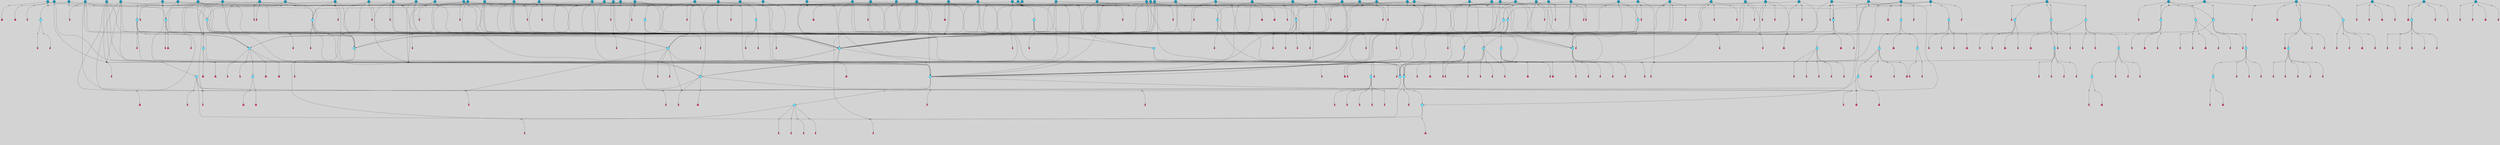 // File exported with GEGELATI v1.3.1
// On the 2024-04-08 17:43:14
// With the File::TPGGraphDotExporter
digraph{
	graph[pad = "0.212, 0.055" bgcolor = lightgray]
	node[shape=circle style = filled label = ""]
		T3 [fillcolor="#66ddff"]
		T7 [fillcolor="#66ddff"]
		T9 [fillcolor="#66ddff"]
		T11 [fillcolor="#66ddff"]
		T27 [fillcolor="#66ddff"]
		T54 [fillcolor="#66ddff"]
		T59 [fillcolor="#66ddff"]
		T95 [fillcolor="#66ddff"]
		T111 [fillcolor="#66ddff"]
		T129 [fillcolor="#66ddff"]
		T159 [fillcolor="#66ddff"]
		T195 [fillcolor="#66ddff"]
		T213 [fillcolor="#66ddff"]
		T229 [fillcolor="#66ddff"]
		T240 [fillcolor="#66ddff"]
		T321 [fillcolor="#66ddff"]
		T322 [fillcolor="#66ddff"]
		T323 [fillcolor="#66ddff"]
		T324 [fillcolor="#66ddff"]
		T325 [fillcolor="#66ddff"]
		T327 [fillcolor="#66ddff"]
		T448 [fillcolor="#1199bb"]
		T582 [fillcolor="#1199bb"]
		T602 [fillcolor="#1199bb"]
		T603 [fillcolor="#66ddff"]
		T605 [fillcolor="#66ddff"]
		T633 [fillcolor="#66ddff"]
		T656 [fillcolor="#66ddff"]
		T668 [fillcolor="#1199bb"]
		T670 [fillcolor="#66ddff"]
		T672 [fillcolor="#66ddff"]
		T676 [fillcolor="#1199bb"]
		T712 [fillcolor="#1199bb"]
		T731 [fillcolor="#1199bb"]
		T737 [fillcolor="#66ddff"]
		T740 [fillcolor="#1199bb"]
		T741 [fillcolor="#1199bb"]
		T742 [fillcolor="#66ddff"]
		T743 [fillcolor="#66ddff"]
		T744 [fillcolor="#66ddff"]
		T745 [fillcolor="#1199bb"]
		T746 [fillcolor="#66ddff"]
		T747 [fillcolor="#66ddff"]
		T748 [fillcolor="#66ddff"]
		T753 [fillcolor="#66ddff"]
		T754 [fillcolor="#66ddff"]
		T772 [fillcolor="#1199bb"]
		T780 [fillcolor="#1199bb"]
		T793 [fillcolor="#1199bb"]
		T796 [fillcolor="#1199bb"]
		T804 [fillcolor="#1199bb"]
		T808 [fillcolor="#1199bb"]
		T810 [fillcolor="#1199bb"]
		T811 [fillcolor="#1199bb"]
		T812 [fillcolor="#66ddff"]
		T814 [fillcolor="#1199bb"]
		T816 [fillcolor="#1199bb"]
		T819 [fillcolor="#66ddff"]
		T820 [fillcolor="#66ddff"]
		T821 [fillcolor="#1199bb"]
		T822 [fillcolor="#66ddff"]
		T823 [fillcolor="#66ddff"]
		T824 [fillcolor="#66ddff"]
		T825 [fillcolor="#66ddff"]
		T826 [fillcolor="#66ddff"]
		T827 [fillcolor="#1199bb"]
		T828 [fillcolor="#66ddff"]
		T829 [fillcolor="#66ddff"]
		T830 [fillcolor="#1199bb"]
		T833 [fillcolor="#1199bb"]
		T834 [fillcolor="#1199bb"]
		T835 [fillcolor="#1199bb"]
		T838 [fillcolor="#1199bb"]
		T839 [fillcolor="#1199bb"]
		T841 [fillcolor="#1199bb"]
		T842 [fillcolor="#1199bb"]
		T847 [fillcolor="#1199bb"]
		T849 [fillcolor="#1199bb"]
		T855 [fillcolor="#1199bb"]
		T856 [fillcolor="#1199bb"]
		T866 [fillcolor="#1199bb"]
		T867 [fillcolor="#1199bb"]
		T869 [fillcolor="#66ddff"]
		T870 [fillcolor="#1199bb"]
		T871 [fillcolor="#1199bb"]
		T872 [fillcolor="#1199bb"]
		T873 [fillcolor="#1199bb"]
		T874 [fillcolor="#1199bb"]
		T875 [fillcolor="#1199bb"]
		T876 [fillcolor="#1199bb"]
		T877 [fillcolor="#1199bb"]
		T878 [fillcolor="#1199bb"]
		T881 [fillcolor="#1199bb"]
		T883 [fillcolor="#1199bb"]
		T884 [fillcolor="#1199bb"]
		T886 [fillcolor="#1199bb"]
		T887 [fillcolor="#1199bb"]
		T888 [fillcolor="#1199bb"]
		T889 [fillcolor="#1199bb"]
		T890 [fillcolor="#1199bb"]
		T892 [fillcolor="#66ddff"]
		T893 [fillcolor="#66ddff"]
		T894 [fillcolor="#1199bb"]
		T895 [fillcolor="#66ddff"]
		T896 [fillcolor="#66ddff"]
		T897 [fillcolor="#66ddff"]
		T316 [fillcolor="#66ddff"]
		T898 [fillcolor="#1199bb"]
		T900 [fillcolor="#66ddff"]
		T901 [fillcolor="#1199bb"]
		T903 [fillcolor="#1199bb"]
		T904 [fillcolor="#1199bb"]
		T905 [fillcolor="#1199bb"]
		T906 [fillcolor="#1199bb"]
		T909 [fillcolor="#1199bb"]
		T910 [fillcolor="#1199bb"]
		T912 [fillcolor="#1199bb"]
		T914 [fillcolor="#1199bb"]
		T916 [fillcolor="#1199bb"]
		T917 [fillcolor="#1199bb"]
		T920 [fillcolor="#1199bb"]
		T921 [fillcolor="#1199bb"]
		T922 [fillcolor="#1199bb"]
		T924 [fillcolor="#1199bb"]
		T925 [fillcolor="#1199bb"]
		T926 [fillcolor="#1199bb"]
		T927 [fillcolor="#1199bb"]
		T928 [fillcolor="#1199bb"]
		T930 [fillcolor="#1199bb"]
		T931 [fillcolor="#1199bb"]
		T932 [fillcolor="#1199bb"]
		T933 [fillcolor="#1199bb"]
		T934 [fillcolor="#1199bb"]
		T935 [fillcolor="#1199bb"]
		T936 [fillcolor="#1199bb"]
		P13479 [fillcolor="#cccccc" shape=point] //6|
		I13479 [shape=box style=invis label="6|1&2|6#1|7&#92;n10|7&2|0#1|5&#92;n9|4&0|1#2|2&#92;n8|6&0|0#1|0&#92;n"]
		P13479 -> I13479[style=invis]
		A8766 [fillcolor="#ff3366" shape=box margin=0.03 width=0 height=0 label="3"]
		T3 -> P13479 -> A8766
		P13480 [fillcolor="#cccccc" shape=point] //3|
		I13480 [shape=box style=invis label="7|6&2|4#0|2&#92;n10|3&2|7#1|4&#92;n11|6&0|4#0|1&#92;n7|1&0|0#2|6&#92;n7|6&0|3#2|6&#92;n4|0&2|6#0|1&#92;n4|4&2|5#0|2&#92;n4|6&0|4#2|7&#92;n10|0&2|3#1|5&#92;n2|6&0|5#0|2&#92;n1|0&2|3#0|7&#92;n1|6&2|0#0|5&#92;n6|2&0|1#0|7&#92;n9|2&0|3#2|7&#92;n5|3&0|6#0|6&#92;n1|7&2|5#2|3&#92;n8|1&2|7#0|6&#92;n1|0&2|5#2|1&#92;n7|1&2|2#2|5&#92;n7|4&2|6#0|3&#92;n"]
		P13480 -> I13480[style=invis]
		A8767 [fillcolor="#ff3366" shape=box margin=0.03 width=0 height=0 label="4"]
		T3 -> P13480 -> A8767
		P13481 [fillcolor="#cccccc" shape=point] //-3|
		I13481 [shape=box style=invis label="1|6&2|7#0|7&#92;n10|2&0|7#1|3&#92;n9|6&2|7#2|2&#92;n5|3&0|7#0|7&#92;n1|6&2|3#0|0&#92;n2|3&2|3#2|2&#92;n5|1&2|6#0|6&#92;n"]
		P13481 -> I13481[style=invis]
		A8768 [fillcolor="#ff3366" shape=box margin=0.03 width=0 height=0 label="7"]
		T7 -> P13481 -> A8768
		P13482 [fillcolor="#cccccc" shape=point] //5|
		I13482 [shape=box style=invis label="0|5&2|3#0|1&#92;n0|6&2|1#2|4&#92;n6|2&2|6#0|7&#92;n7|4&0|3#0|1&#92;n5|4&0|7#1|6&#92;n9|1&0|5#2|2&#92;n6|3&2|3#1|7&#92;n11|7&2|4#1|6&#92;n2|5&0|1#0|0&#92;n4|7&0|0#0|2&#92;n6|2&0|6#0|0&#92;n2|1&2|6#2|4&#92;n10|0&2|0#1|0&#92;n6|6&2|4#0|6&#92;n"]
		P13482 -> I13482[style=invis]
		A8769 [fillcolor="#ff3366" shape=box margin=0.03 width=0 height=0 label="8"]
		T7 -> P13482 -> A8769
		P13483 [fillcolor="#cccccc" shape=point] //-6|
		I13483 [shape=box style=invis label="11|1&0|7#2|0&#92;n10|4&0|1#1|0&#92;n4|3&2|4#2|1&#92;n0|5&2|0#0|0&#92;n6|1&0|0#0|3&#92;n8|2&2|0#0|4&#92;n11|4&2|0#1|6&#92;n7|0&2|6#2|3&#92;n5|3&2|6#2|0&#92;n2|0&2|0#0|4&#92;n"]
		P13483 -> I13483[style=invis]
		A8770 [fillcolor="#ff3366" shape=box margin=0.03 width=0 height=0 label="9"]
		T9 -> P13483 -> A8770
		P13484 [fillcolor="#cccccc" shape=point] //2|
		I13484 [shape=box style=invis label="6|3&2|7#1|4&#92;n8|6&0|0#2|5&#92;n2|1&0|2#0|3&#92;n8|7&0|6#0|4&#92;n2|1&2|0#0|1&#92;n0|0&2|2#2|3&#92;n6|6&0|7#2|1&#92;n6|1&0|7#2|6&#92;n5|4&2|7#0|4&#92;n0|3&0|4#2|0&#92;n11|0&2|0#2|5&#92;n4|5&2|5#2|4&#92;n5|7&0|6#0|4&#92;n9|7&2|5#0|3&#92;n5|4&2|1#0|3&#92;n5|3&0|1#1|7&#92;n0|4&0|3#2|5&#92;n"]
		P13484 -> I13484[style=invis]
		A8771 [fillcolor="#ff3366" shape=box margin=0.03 width=0 height=0 label="10"]
		T9 -> P13484 -> A8771
		P13485 [fillcolor="#cccccc" shape=point] //6|
		I13485 [shape=box style=invis label="3|0&2|7#2|2&#92;n3|2&0|4#2|5&#92;n5|1&0|2#1|0&#92;n8|7&0|1#2|0&#92;n8|5&0|3#0|6&#92;n0|2&0|2#2|3&#92;n1|5&2|5#0|5&#92;n5|6&0|6#0|7&#92;n6|7&0|0#2|6&#92;n1|2&2|3#0|0&#92;n7|7&2|3#0|4&#92;n0|7&2|7#0|6&#92;n1|0&2|2#2|7&#92;n4|4&0|1#0|0&#92;n"]
		P13485 -> I13485[style=invis]
		A8772 [fillcolor="#ff3366" shape=box margin=0.03 width=0 height=0 label="11"]
		T11 -> P13485 -> A8772
		P13486 [fillcolor="#cccccc" shape=point] //-4|
		I13486 [shape=box style=invis label="4|1&0|4#2|6&#92;n1|2&2|2#2|0&#92;n1|2&2|0#0|6&#92;n8|4&2|3#2|5&#92;n5|5&2|1#1|0&#92;n"]
		P13486 -> I13486[style=invis]
		A8773 [fillcolor="#ff3366" shape=box margin=0.03 width=0 height=0 label="12"]
		T11 -> P13486 -> A8773
		P13487 [fillcolor="#cccccc" shape=point] //2|
		I13487 [shape=box style=invis label="9|1&2|3#0|1&#92;n5|2&2|0#2|4&#92;n3|6&2|5#2|7&#92;n7|0&2|5#0|4&#92;n1|2&0|3#0|5&#92;n7|3&2|7#0|0&#92;n"]
		P13487 -> I13487[style=invis]
		A8774 [fillcolor="#ff3366" shape=box margin=0.03 width=0 height=0 label="2"]
		T27 -> P13487 -> A8774
		P13488 [fillcolor="#cccccc" shape=point] //-6|
		I13488 [shape=box style=invis label="7|5&0|4#0|4&#92;n11|0&2|5#2|1&#92;n"]
		P13488 -> I13488[style=invis]
		A8775 [fillcolor="#ff3366" shape=box margin=0.03 width=0 height=0 label="3"]
		T27 -> P13488 -> A8775
		T27 -> P13480
		P13489 [fillcolor="#cccccc" shape=point] //0|
		I13489 [shape=box style=invis label="2|5&0|1#0|6&#92;n6|1&2|2#2|7&#92;n8|0&0|3#1|4&#92;n4|3&2|5#2|4&#92;n8|1&2|4#0|0&#92;n6|6&0|1#2|6&#92;n11|7&2|4#2|5&#92;n6|2&2|4#0|2&#92;n8|5&2|4#2|4&#92;n2|1&2|1#2|2&#92;n2|7&2|5#2|6&#92;n9|7&0|5#0|4&#92;n1|2&0|5#2|6&#92;n4|2&2|3#2|7&#92;n3|3&2|1#0|2&#92;n"]
		P13489 -> I13489[style=invis]
		A8776 [fillcolor="#ff3366" shape=box margin=0.03 width=0 height=0 label="5"]
		T27 -> P13489 -> A8776
		P13490 [fillcolor="#cccccc" shape=point] //0|
		I13490 [shape=box style=invis label="4|0&0|3#2|7&#92;n10|2&0|3#1|7&#92;n3|5&0|2#0|3&#92;n4|5&0|0#2|1&#92;n10|7&2|0#1|2&#92;n5|3&2|3#1|6&#92;n9|5&2|0#0|4&#92;n5|4&2|7#0|2&#92;n10|3&2|7#1|4&#92;n7|2&0|1#2|6&#92;n8|6&0|5#0|5&#92;n8|7&2|3#0|5&#92;n2|6&2|4#0|0&#92;n"]
		P13490 -> I13490[style=invis]
		A8777 [fillcolor="#ff3366" shape=box margin=0.03 width=0 height=0 label="5"]
		T27 -> P13490 -> A8777
		P13491 [fillcolor="#cccccc" shape=point] //8|
		I13491 [shape=box style=invis label="9|0&0|1#2|0&#92;n10|1&2|5#1|4&#92;n8|2&2|6#0|4&#92;n2|4&2|5#2|3&#92;n4|2&2|2#0|2&#92;n7|5&0|2#0|0&#92;n8|2&2|1#1|3&#92;n8|7&0|7#2|1&#92;n1|1&0|0#0|7&#92;n5|6&2|5#1|0&#92;n6|6&2|5#0|0&#92;n11|4&0|3#2|6&#92;n4|2&2|4#0|7&#92;n5|6&0|1#2|0&#92;n11|3&0|2#0|7&#92;n"]
		P13491 -> I13491[style=invis]
		A8778 [fillcolor="#ff3366" shape=box margin=0.03 width=0 height=0 label="6"]
		T54 -> P13491 -> A8778
		P13492 [fillcolor="#cccccc" shape=point] //5|
		I13492 [shape=box style=invis label="3|0&2|0#0|1&#92;n3|0&0|7#0|1&#92;n5|3&0|2#2|6&#92;n4|4&2|4#2|6&#92;n11|2&0|7#1|6&#92;n2|7&2|2#2|5&#92;n9|3&2|6#2|7&#92;n7|7&0|0#0|4&#92;n6|1&2|4#2|3&#92;n5|4&2|0#1|6&#92;n1|3&0|7#0|4&#92;n"]
		P13492 -> I13492[style=invis]
		A8779 [fillcolor="#ff3366" shape=box margin=0.03 width=0 height=0 label="7"]
		T54 -> P13492 -> A8779
		P13493 [fillcolor="#cccccc" shape=point] //-10|
		I13493 [shape=box style=invis label="3|6&0|0#0|4&#92;n4|1&2|4#0|1&#92;n5|1&0|1#0|4&#92;n5|5&2|6#0|5&#92;n6|5&0|6#0|3&#92;n11|1&2|0#0|1&#92;n0|7&2|0#0|3&#92;n1|2&0|6#0|1&#92;n8|0&0|4#2|0&#92;n0|4&0|7#2|7&#92;n7|0&2|7#1|3&#92;n3|1&0|5#2|5&#92;n5|1&0|4#0|3&#92;n2|2&0|2#0|0&#92;n8|3&0|1#0|7&#92;n3|0&0|3#0|5&#92;n7|2&0|5#2|0&#92;n6|3&2|7#1|5&#92;n4|7&2|7#2|1&#92;n"]
		P13493 -> I13493[style=invis]
		A8780 [fillcolor="#ff3366" shape=box margin=0.03 width=0 height=0 label="14"]
		T54 -> P13493 -> A8780
		T54 -> P13482
		P13494 [fillcolor="#cccccc" shape=point] //8|
		I13494 [shape=box style=invis label="9|0&0|1#2|0&#92;n10|1&2|5#1|4&#92;n8|2&2|6#0|4&#92;n4|5&0|3#0|1&#92;n2|4&2|5#2|3&#92;n4|2&2|2#0|2&#92;n7|5&0|2#0|0&#92;n8|2&2|1#1|3&#92;n8|7&0|7#2|1&#92;n1|1&0|0#0|7&#92;n5|6&2|5#1|0&#92;n6|3&2|5#0|0&#92;n11|4&0|3#2|6&#92;n1|2&2|4#0|7&#92;n5|6&0|1#2|0&#92;n11|3&0|2#0|7&#92;n"]
		P13494 -> I13494[style=invis]
		A8781 [fillcolor="#ff3366" shape=box margin=0.03 width=0 height=0 label="6"]
		T59 -> P13494 -> A8781
		T59 -> P13492
		T59 -> P13483
		T59 -> P13492
		P13495 [fillcolor="#cccccc" shape=point] //4|
		I13495 [shape=box style=invis label="4|3&0|6#0|3&#92;n5|7&2|3#2|2&#92;n5|6&0|7#1|2&#92;n1|4&2|6#0|3&#92;n8|4&2|1#2|5&#92;n9|5&2|4#1|4&#92;n2|4&0|5#0|7&#92;n10|0&0|6#1|3&#92;n3|0&0|6#0|2&#92;n2|7&2|7#2|6&#92;n5|2&0|5#1|5&#92;n10|4&2|5#1|7&#92;n4|0&0|4#2|4&#92;n11|1&0|4#2|6&#92;n10|6&2|0#1|4&#92;n9|7&0|3#1|4&#92;n4|5&2|7#0|6&#92;n11|5&2|6#2|3&#92;n0|3&0|5#0|1&#92;n"]
		P13495 -> I13495[style=invis]
		A8782 [fillcolor="#ff3366" shape=box margin=0.03 width=0 height=0 label="13"]
		T95 -> P13495 -> A8782
		P13496 [fillcolor="#cccccc" shape=point] //8|
		I13496 [shape=box style=invis label="9|7&0|5#2|5&#92;n3|3&2|3#0|2&#92;n9|5&2|2#1|0&#92;n2|3&0|6#0|3&#92;n4|4&2|5#2|7&#92;n11|3&2|0#1|5&#92;n6|6&2|1#2|2&#92;n4|6&0|1#2|2&#92;n2|5&2|7#2|2&#92;n7|7&2|2#2|3&#92;n6|5&0|3#2|6&#92;n6|7&0|6#0|2&#92;n"]
		P13496 -> I13496[style=invis]
		A8783 [fillcolor="#ff3366" shape=box margin=0.03 width=0 height=0 label="14"]
		T95 -> P13496 -> A8783
		P13497 [fillcolor="#cccccc" shape=point] //2|
		I13497 [shape=box style=invis label="4|1&0|4#2|6&#92;n5|5&2|1#1|0&#92;n1|0&2|0#0|6&#92;n8|4&2|3#2|5&#92;n"]
		P13497 -> I13497[style=invis]
		T95 -> P13497 -> T11
		P13498 [fillcolor="#cccccc" shape=point] //-9|
		I13498 [shape=box style=invis label="2|0&2|0#2|1&#92;n4|4&2|4#2|6&#92;n9|1&0|3#1|7&#92;n5|3&0|2#2|6&#92;n2|7&2|2#2|5&#92;n5|4&2|0#1|6&#92;n3|0&0|7#0|1&#92;n1|3&0|7#0|4&#92;n11|6&2|2#0|7&#92;n7|7&0|0#0|4&#92;n11|0&0|7#1|6&#92;n9|3&2|6#2|7&#92;n"]
		P13498 -> I13498[style=invis]
		A8784 [fillcolor="#ff3366" shape=box margin=0.03 width=0 height=0 label="7"]
		T95 -> P13498 -> A8784
		P13499 [fillcolor="#cccccc" shape=point] //-8|
		I13499 [shape=box style=invis label="7|5&0|4#2|4&#92;n"]
		P13499 -> I13499[style=invis]
		A8785 [fillcolor="#ff3366" shape=box margin=0.03 width=0 height=0 label="3"]
		T95 -> P13499 -> A8785
		P13500 [fillcolor="#cccccc" shape=point] //-5|
		I13500 [shape=box style=invis label="0|0&2|3#0|2&#92;n10|5&0|6#1|3&#92;n7|3&0|6#2|3&#92;n3|4&0|6#0|6&#92;n10|5&0|2#1|1&#92;n5|0&0|1#0|3&#92;n6|6&2|5#1|5&#92;n7|4&0|2#1|7&#92;n5|7&0|1#2|5&#92;n1|5&0|0#0|3&#92;n7|5&2|1#2|6&#92;n9|0&0|2#0|0&#92;n4|0&2|4#0|0&#92;n4|6&0|0#2|3&#92;n3|1&0|6#2|5&#92;n7|7&2|1#2|3&#92;n9|4&2|2#0|6&#92;n"]
		P13500 -> I13500[style=invis]
		T111 -> P13500 -> T9
		P13501 [fillcolor="#cccccc" shape=point] //7|
		I13501 [shape=box style=invis label="7|4&2|1#2|0&#92;n4|1&2|4#2|3&#92;n5|0&2|0#2|2&#92;n6|1&2|4#2|6&#92;n"]
		P13501 -> I13501[style=invis]
		A8786 [fillcolor="#ff3366" shape=box margin=0.03 width=0 height=0 label="9"]
		T111 -> P13501 -> A8786
		P13502 [fillcolor="#cccccc" shape=point] //2|
		I13502 [shape=box style=invis label="3|0&2|0#0|1&#92;n11|2&0|7#1|6&#92;n8|7&2|4#0|5&#92;n5|3&0|2#2|6&#92;n4|4&2|4#2|6&#92;n3|0&0|7#0|1&#92;n2|7&2|2#2|5&#92;n9|3&2|6#2|7&#92;n7|7&0|0#0|4&#92;n6|1&2|4#1|3&#92;n5|4&2|0#1|6&#92;n1|3&0|7#0|4&#92;n"]
		P13502 -> I13502[style=invis]
		A8787 [fillcolor="#ff3366" shape=box margin=0.03 width=0 height=0 label="7"]
		T111 -> P13502 -> A8787
		T111 -> P13483
		T129 -> P13491
		T129 -> P13492
		P13503 [fillcolor="#cccccc" shape=point] //10|
		I13503 [shape=box style=invis label="4|5&2|7#2|1&#92;n1|7&2|3#0|6&#92;n3|5&2|2#0|3&#92;n10|3&0|7#1|4&#92;n7|1&0|4#2|6&#92;n10|2&0|3#1|7&#92;n9|5&2|0#0|4&#92;n4|0&0|3#2|7&#92;n11|4&2|6#1|2&#92;n5|4&2|7#0|2&#92;n2|6&2|4#0|0&#92;n6|5&0|7#2|1&#92;n5|3&2|3#1|6&#92;n10|7&2|0#1|2&#92;n"]
		P13503 -> I13503[style=invis]
		A8788 [fillcolor="#ff3366" shape=box margin=0.03 width=0 height=0 label="5"]
		T129 -> P13503 -> A8788
		P13504 [fillcolor="#cccccc" shape=point] //5|
		I13504 [shape=box style=invis label="9|4&2|3#1|3&#92;n0|4&2|4#0|5&#92;n6|1&2|6#2|5&#92;n4|0&0|5#2|0&#92;n"]
		P13504 -> I13504[style=invis]
		A8789 [fillcolor="#ff3366" shape=box margin=0.03 width=0 height=0 label="7"]
		T129 -> P13504 -> A8789
		P13505 [fillcolor="#cccccc" shape=point] //6|
		I13505 [shape=box style=invis label="9|4&2|7#0|6&#92;n8|4&0|1#1|0&#92;n1|3&0|0#2|1&#92;n2|4&0|6#2|2&#92;n5|1&2|5#0|7&#92;n3|0&0|3#2|6&#92;n2|2&2|6#0|2&#92;n8|4&0|4#2|2&#92;n5|1&2|4#0|3&#92;n9|4&0|6#0|6&#92;n5|0&2|2#1|5&#92;n11|7&0|0#1|1&#92;n0|4&0|3#0|3&#92;n7|7&2|4#2|5&#92;n1|5&0|1#2|1&#92;n"]
		P13505 -> I13505[style=invis]
		A8790 [fillcolor="#ff3366" shape=box margin=0.03 width=0 height=0 label="1"]
		T129 -> P13505 -> A8790
		P13506 [fillcolor="#cccccc" shape=point] //7|
		I13506 [shape=box style=invis label="7|0&2|1#2|0&#92;n9|7&2|1#1|7&#92;n8|2&0|1#1|0&#92;n6|6&0|2#1|1&#92;n2|2&0|5#0|0&#92;n5|7&0|0#2|1&#92;n5|1&2|5#1|5&#92;n4|7&2|4#2|3&#92;n10|5&2|2#1|5&#92;n1|3&2|2#2|0&#92;n10|2&2|6#1|5&#92;n"]
		P13506 -> I13506[style=invis]
		A8791 [fillcolor="#ff3366" shape=box margin=0.03 width=0 height=0 label="1"]
		T159 -> P13506 -> A8791
		P13507 [fillcolor="#cccccc" shape=point] //7|
		I13507 [shape=box style=invis label="7|4&2|7#0|4&#92;n4|6&0|1#2|5&#92;n2|1&2|3#0|0&#92;n4|3&2|0#0|1&#92;n0|0&2|7#2|7&#92;n7|7&0|5#2|3&#92;n5|0&2|1#2|2&#92;n10|0&0|4#1|2&#92;n4|4&0|7#0|0&#92;n6|7&0|2#0|1&#92;n1|4&2|5#0|4&#92;n"]
		P13507 -> I13507[style=invis]
		A8792 [fillcolor="#ff3366" shape=box margin=0.03 width=0 height=0 label="0"]
		T159 -> P13507 -> A8792
		P13508 [fillcolor="#cccccc" shape=point] //5|
		I13508 [shape=box style=invis label="0|5&2|3#0|1&#92;n0|6&2|1#2|4&#92;n6|2&2|6#0|7&#92;n9|0&2|7#1|1&#92;n7|4&0|3#0|1&#92;n11|7&2|4#1|6&#92;n9|1&0|5#2|2&#92;n5|4&0|7#1|6&#92;n2|5&0|1#0|0&#92;n4|7&0|0#0|2&#92;n6|2&0|6#0|0&#92;n2|1&2|6#2|4&#92;n10|0&0|0#1|0&#92;n6|6&2|4#0|6&#92;n"]
		P13508 -> I13508[style=invis]
		T159 -> P13508 -> T129
		P13509 [fillcolor="#cccccc" shape=point] //5|
		I13509 [shape=box style=invis label="3|0&2|0#2|1&#92;n3|0&0|7#0|1&#92;n5|3&0|2#2|6&#92;n4|4&2|4#2|6&#92;n5|4&2|0#1|6&#92;n2|7&2|2#2|5&#92;n1|3&0|7#0|4&#92;n11|6&2|2#0|7&#92;n7|7&0|0#0|4&#92;n6|1&2|4#2|3&#92;n11|0&0|7#1|6&#92;n9|3&2|6#2|7&#92;n"]
		P13509 -> I13509[style=invis]
		A8793 [fillcolor="#ff3366" shape=box margin=0.03 width=0 height=0 label="7"]
		T195 -> P13509 -> A8793
		P13510 [fillcolor="#cccccc" shape=point] //4|
		I13510 [shape=box style=invis label="7|1&0|6#0|1&#92;n6|7&2|7#1|7&#92;n10|1&2|1#1|1&#92;n9|6&2|2#1|4&#92;n4|7&0|4#2|2&#92;n9|6&0|5#1|1&#92;n10|0&2|6#1|6&#92;n5|1&0|1#2|3&#92;n10|1&0|5#1|0&#92;n3|4&2|3#0|0&#92;n8|2&0|5#2|4&#92;n1|6&2|0#0|0&#92;n2|3&0|1#2|6&#92;n5|2&2|2#1|6&#92;n2|2&0|1#2|1&#92;n3|1&2|7#0|3&#92;n6|7&2|3#0|4&#92;n"]
		P13510 -> I13510[style=invis]
		A8794 [fillcolor="#ff3366" shape=box margin=0.03 width=0 height=0 label="10"]
		T195 -> P13510 -> A8794
		P13511 [fillcolor="#cccccc" shape=point] //-4|
		I13511 [shape=box style=invis label="0|4&0|0#2|7&#92;n8|5&2|4#2|4&#92;n4|3&2|5#2|4&#92;n11|7&2|2#2|5&#92;n6|5&2|2#2|7&#92;n3|2&0|7#0|7&#92;n3|3&2|1#0|3&#92;n2|6&0|3#2|5&#92;n0|1&2|6#2|2&#92;n8|2&0|0#1|6&#92;n0|7&0|5#0|4&#92;n9|5&0|3#2|7&#92;n2|7&2|5#2|6&#92;n9|0&2|0#0|1&#92;n1|2&2|4#0|2&#92;n"]
		P13511 -> I13511[style=invis]
		T195 -> P13511 -> T27
		T195 -> P13507
		P13512 [fillcolor="#cccccc" shape=point] //6|
		I13512 [shape=box style=invis label="9|4&2|7#0|6&#92;n8|4&0|1#1|0&#92;n1|3&0|0#2|1&#92;n2|4&0|6#2|2&#92;n5|1&2|5#0|7&#92;n3|0&0|3#2|6&#92;n2|2&2|6#0|2&#92;n8|4&0|4#2|2&#92;n5|1&2|4#0|3&#92;n9|4&0|6#0|6&#92;n5|0&2|2#1|5&#92;n11|7&0|0#1|1&#92;n0|4&0|3#0|3&#92;n7|7&2|4#2|5&#92;n1|5&0|1#2|1&#92;n"]
		P13512 -> I13512[style=invis]
		A8795 [fillcolor="#ff3366" shape=box margin=0.03 width=0 height=0 label="1"]
		T213 -> P13512 -> A8795
		P13513 [fillcolor="#cccccc" shape=point] //5|
		I13513 [shape=box style=invis label="9|4&2|3#1|3&#92;n0|4&2|4#0|5&#92;n6|1&2|6#2|5&#92;n4|0&0|5#2|0&#92;n"]
		P13513 -> I13513[style=invis]
		A8796 [fillcolor="#ff3366" shape=box margin=0.03 width=0 height=0 label="7"]
		T213 -> P13513 -> A8796
		P13514 [fillcolor="#cccccc" shape=point] //8|
		I13514 [shape=box style=invis label="9|0&0|1#2|0&#92;n10|1&2|5#1|4&#92;n8|2&2|6#0|4&#92;n2|4&2|5#2|3&#92;n4|2&2|2#0|2&#92;n7|5&0|2#0|0&#92;n8|2&2|1#1|3&#92;n8|7&0|7#2|1&#92;n1|1&0|0#0|7&#92;n5|6&2|5#1|0&#92;n6|6&2|5#0|0&#92;n11|4&0|3#2|6&#92;n4|2&2|4#0|7&#92;n5|6&0|1#2|0&#92;n11|3&0|2#0|7&#92;n"]
		P13514 -> I13514[style=invis]
		A8797 [fillcolor="#ff3366" shape=box margin=0.03 width=0 height=0 label="6"]
		T213 -> P13514 -> A8797
		P13515 [fillcolor="#cccccc" shape=point] //10|
		I13515 [shape=box style=invis label="4|5&2|7#2|1&#92;n1|7&2|3#0|6&#92;n3|5&2|2#0|3&#92;n10|3&0|7#1|4&#92;n7|1&0|4#2|6&#92;n10|2&0|3#1|7&#92;n9|5&2|0#0|4&#92;n4|0&0|3#2|7&#92;n11|4&2|6#1|2&#92;n5|4&2|7#0|2&#92;n2|6&2|4#0|0&#92;n6|5&0|7#2|1&#92;n5|3&2|3#1|6&#92;n10|7&2|0#1|2&#92;n"]
		P13515 -> I13515[style=invis]
		A8798 [fillcolor="#ff3366" shape=box margin=0.03 width=0 height=0 label="5"]
		T213 -> P13515 -> A8798
		P13516 [fillcolor="#cccccc" shape=point] //5|
		I13516 [shape=box style=invis label="3|0&2|0#0|1&#92;n3|0&0|7#0|1&#92;n5|3&0|2#2|6&#92;n4|4&2|4#2|6&#92;n11|2&0|7#1|6&#92;n2|7&2|2#2|5&#92;n9|3&2|6#2|7&#92;n7|7&0|0#0|4&#92;n6|1&2|4#2|3&#92;n5|4&2|0#1|6&#92;n1|3&0|7#0|4&#92;n"]
		P13516 -> I13516[style=invis]
		A8799 [fillcolor="#ff3366" shape=box margin=0.03 width=0 height=0 label="7"]
		T213 -> P13516 -> A8799
		P13517 [fillcolor="#cccccc" shape=point] //-2|
		I13517 [shape=box style=invis label="5|2&2|0#2|4&#92;n9|1&2|3#0|1&#92;n3|6&2|5#2|7&#92;n7|0&2|1#0|4&#92;n1|2&0|3#0|5&#92;n7|3&2|7#0|0&#92;n"]
		P13517 -> I13517[style=invis]
		A8800 [fillcolor="#ff3366" shape=box margin=0.03 width=0 height=0 label="2"]
		T229 -> P13517 -> A8800
		P13518 [fillcolor="#cccccc" shape=point] //9|
		I13518 [shape=box style=invis label="7|1&2|2#2|5&#92;n1|0&2|5#2|1&#92;n11|6&0|4#0|1&#92;n10|6&0|3#1|6&#92;n7|1&0|0#2|6&#92;n4|0&2|6#0|1&#92;n4|6&0|4#2|7&#92;n10|0&2|3#1|0&#92;n1|0&2|3#0|7&#92;n1|6&2|0#0|5&#92;n6|2&0|1#0|7&#92;n9|2&0|3#2|7&#92;n5|3&0|6#0|6&#92;n3|1&0|3#0|5&#92;n1|7&2|5#2|3&#92;n8|1&2|7#0|6&#92;n10|3&2|0#1|4&#92;n7|6&2|4#0|2&#92;n7|4&2|6#0|3&#92;n"]
		P13518 -> I13518[style=invis]
		T229 -> P13518 -> T7
		P13519 [fillcolor="#cccccc" shape=point] //2|
		I13519 [shape=box style=invis label="8|6&0|2#0|5&#92;n10|5&2|3#1|7&#92;n5|6&0|1#2|5&#92;n11|3&0|0#2|2&#92;n0|3&2|1#0|6&#92;n9|7&2|6#0|1&#92;n4|6&2|7#0|2&#92;n8|0&0|6#2|0&#92;n11|2&0|7#0|1&#92;n3|7&2|4#0|7&#92;n5|1&0|1#0|6&#92;n7|6&2|7#2|4&#92;n6|1&0|3#0|2&#92;n6|6&2|5#1|2&#92;n8|5&0|2#0|0&#92;n0|2&0|3#0|0&#92;n2|5&2|5#2|1&#92;n10|4&0|1#1|0&#92;n4|3&2|5#0|4&#92;n"]
		P13519 -> I13519[style=invis]
		A8801 [fillcolor="#ff3366" shape=box margin=0.03 width=0 height=0 label="11"]
		T229 -> P13519 -> A8801
		P13520 [fillcolor="#cccccc" shape=point] //-7|
		I13520 [shape=box style=invis label="11|2&2|6#1|1&#92;n2|3&0|6#2|3&#92;n10|0&0|2#1|4&#92;n"]
		P13520 -> I13520[style=invis]
		T229 -> P13520 -> T111
		P13521 [fillcolor="#cccccc" shape=point] //-1|
		I13521 [shape=box style=invis label="6|4&0|4#2|4&#92;n4|5&2|5#2|4&#92;n9|7&2|5#0|3&#92;n3|7&2|6#0|6&#92;n8|7&0|6#0|4&#92;n2|1&2|0#0|1&#92;n8|6&0|0#2|5&#92;n2|1&0|2#0|3&#92;n6|1&0|7#2|6&#92;n6|3&0|1#1|6&#92;n5|4&2|7#0|4&#92;n0|7&0|4#2|0&#92;n11|0&2|0#2|5&#92;n3|7&2|0#2|7&#92;n8|3&2|7#1|4&#92;n5|7&0|6#0|4&#92;n0|0&2|3#2|3&#92;n5|4&2|1#0|3&#92;n0|4&0|3#2|5&#92;n"]
		P13521 -> I13521[style=invis]
		A8802 [fillcolor="#ff3366" shape=box margin=0.03 width=0 height=0 label="10"]
		T229 -> P13521 -> A8802
		P13522 [fillcolor="#cccccc" shape=point] //5|
		I13522 [shape=box style=invis label="1|6&2|7#0|7&#92;n9|2&2|7#2|2&#92;n10|2&0|7#1|3&#92;n5|3&0|7#0|7&#92;n7|0&2|7#2|2&#92;n1|6&2|3#0|0&#92;n2|3&2|3#2|2&#92;n"]
		P13522 -> I13522[style=invis]
		A8803 [fillcolor="#ff3366" shape=box margin=0.03 width=0 height=0 label="7"]
		T240 -> P13522 -> A8803
		P13523 [fillcolor="#cccccc" shape=point] //-8|
		I13523 [shape=box style=invis label="7|5&0|2#2|1&#92;n1|0&2|6#0|0&#92;n7|1&2|6#1|1&#92;n8|7&0|3#1|6&#92;n3|7&2|3#2|4&#92;n"]
		P13523 -> I13523[style=invis]
		A8804 [fillcolor="#ff3366" shape=box margin=0.03 width=0 height=0 label="2"]
		T240 -> P13523 -> A8804
		P13524 [fillcolor="#cccccc" shape=point] //-3|
		I13524 [shape=box style=invis label="1|1&2|1#0|1&#92;n1|4&0|0#2|4&#92;n11|0&2|3#0|2&#92;n11|6&0|4#0|1&#92;n5|2&0|6#1|5&#92;n3|7&2|6#2|7&#92;n7|7&0|1#2|1&#92;n9|5&2|2#2|0&#92;n6|5&2|6#1|4&#92;n0|7&0|5#2|4&#92;n8|1&0|0#2|3&#92;n0|5&0|3#0|5&#92;n2|0&2|4#0|5&#92;n7|5&2|7#1|3&#92;n8|3&0|0#1|2&#92;n"]
		P13524 -> I13524[style=invis]
		A8805 [fillcolor="#ff3366" shape=box margin=0.03 width=0 height=0 label="1"]
		T240 -> P13524 -> A8805
		P13525 [fillcolor="#cccccc" shape=point] //-9|
		I13525 [shape=box style=invis label="2|0&2|0#2|1&#92;n4|4&2|4#2|6&#92;n9|1&0|3#1|7&#92;n5|3&0|2#2|6&#92;n2|7&2|2#2|5&#92;n5|4&2|0#1|6&#92;n3|0&0|7#0|1&#92;n1|3&0|7#0|4&#92;n11|6&2|2#0|7&#92;n7|7&0|0#0|4&#92;n11|0&0|7#1|6&#92;n9|3&2|6#2|7&#92;n"]
		P13525 -> I13525[style=invis]
		A8806 [fillcolor="#ff3366" shape=box margin=0.03 width=0 height=0 label="7"]
		T321 -> P13525 -> A8806
		P13526 [fillcolor="#cccccc" shape=point] //-4|
		I13526 [shape=box style=invis label="4|1&0|4#2|6&#92;n1|2&2|2#2|0&#92;n1|2&2|0#0|6&#92;n8|4&2|3#2|5&#92;n5|5&2|1#1|0&#92;n"]
		P13526 -> I13526[style=invis]
		A8807 [fillcolor="#ff3366" shape=box margin=0.03 width=0 height=0 label="12"]
		T322 -> P13526 -> A8807
		P13527 [fillcolor="#cccccc" shape=point] //8|
		I13527 [shape=box style=invis label="9|7&0|5#2|5&#92;n3|3&2|3#0|2&#92;n9|5&2|2#1|0&#92;n2|3&0|6#0|3&#92;n4|4&2|5#2|7&#92;n11|3&2|0#1|5&#92;n6|6&2|1#2|2&#92;n4|6&0|1#2|2&#92;n2|5&2|7#2|2&#92;n7|7&2|2#2|3&#92;n6|5&0|3#2|6&#92;n6|7&0|6#0|2&#92;n"]
		P13527 -> I13527[style=invis]
		A8808 [fillcolor="#ff3366" shape=box margin=0.03 width=0 height=0 label="14"]
		T321 -> P13527 -> A8808
		P13528 [fillcolor="#cccccc" shape=point] //-8|
		I13528 [shape=box style=invis label="7|5&0|4#2|4&#92;n"]
		P13528 -> I13528[style=invis]
		A8809 [fillcolor="#ff3366" shape=box margin=0.03 width=0 height=0 label="3"]
		T321 -> P13528 -> A8809
		P13529 [fillcolor="#cccccc" shape=point] //4|
		I13529 [shape=box style=invis label="4|3&0|6#0|3&#92;n5|7&2|3#2|2&#92;n5|6&0|7#1|2&#92;n1|4&2|6#0|3&#92;n8|4&2|1#2|5&#92;n9|5&2|4#1|4&#92;n2|4&0|5#0|7&#92;n10|0&0|6#1|3&#92;n3|0&0|6#0|2&#92;n2|7&2|7#2|6&#92;n5|2&0|5#1|5&#92;n10|4&2|5#1|7&#92;n4|0&0|4#2|4&#92;n11|1&0|4#2|6&#92;n10|6&2|0#1|4&#92;n9|7&0|3#1|4&#92;n4|5&2|7#0|6&#92;n11|5&2|6#2|3&#92;n0|3&0|5#0|1&#92;n"]
		P13529 -> I13529[style=invis]
		A8810 [fillcolor="#ff3366" shape=box margin=0.03 width=0 height=0 label="13"]
		T321 -> P13529 -> A8810
		P13530 [fillcolor="#cccccc" shape=point] //-3|
		I13530 [shape=box style=invis label="4|5&0|0#0|0&#92;n4|7&0|0#0|2&#92;n0|6&2|1#2|4&#92;n9|1&0|5#2|2&#92;n10|0&2|0#1|0&#92;n6|6&2|4#0|6&#92;n2|5&0|1#0|0&#92;n6|3&2|3#1|7&#92;n11|7&2|4#1|6&#92;n6|2&2|6#0|1&#92;n6|2&0|0#0|0&#92;n9|1&2|6#2|4&#92;n10|4&0|3#1|1&#92;n5|4&2|7#1|6&#92;n"]
		P13530 -> I13530[style=invis]
		T324 -> P13530 -> T321
		P13531 [fillcolor="#cccccc" shape=point] //2|
		I13531 [shape=box style=invis label="4|1&0|4#2|6&#92;n5|5&2|1#1|0&#92;n1|0&2|0#0|6&#92;n8|4&2|3#2|5&#92;n"]
		P13531 -> I13531[style=invis]
		T321 -> P13531 -> T322
		P13532 [fillcolor="#cccccc" shape=point] //5|
		I13532 [shape=box style=invis label="0|5&2|3#0|1&#92;n0|6&2|1#2|4&#92;n6|2&2|6#0|7&#92;n7|4&0|3#0|1&#92;n5|4&0|7#1|6&#92;n9|1&0|5#2|2&#92;n6|3&2|3#1|7&#92;n11|7&2|4#1|6&#92;n2|5&0|1#0|0&#92;n4|7&0|0#0|2&#92;n6|2&0|6#0|0&#92;n2|1&2|6#2|4&#92;n10|0&2|0#1|0&#92;n6|6&2|4#0|6&#92;n"]
		P13532 -> I13532[style=invis]
		A8811 [fillcolor="#ff3366" shape=box margin=0.03 width=0 height=0 label="8"]
		T323 -> P13532 -> A8811
		P13533 [fillcolor="#cccccc" shape=point] //-3|
		I13533 [shape=box style=invis label="1|6&2|7#0|7&#92;n10|2&0|7#1|3&#92;n9|6&2|7#2|2&#92;n5|3&0|7#0|7&#92;n1|6&2|3#0|0&#92;n2|3&2|3#2|2&#92;n5|1&2|6#0|6&#92;n"]
		P13533 -> I13533[style=invis]
		A8812 [fillcolor="#ff3366" shape=box margin=0.03 width=0 height=0 label="7"]
		T323 -> P13533 -> A8812
		P13534 [fillcolor="#cccccc" shape=point] //1|
		I13534 [shape=box style=invis label="0|4&0|1#0|1&#92;n10|5&2|5#1|6&#92;n7|7&2|5#2|2&#92;n9|5&0|7#2|7&#92;n8|4&0|3#2|7&#92;n11|0&2|3#0|5&#92;n7|0&0|0#0|1&#92;n4|2&0|4#0|5&#92;n5|1&0|6#2|7&#92;n11|3&0|7#1|3&#92;n"]
		P13534 -> I13534[style=invis]
		T324 -> P13534 -> T323
		P13535 [fillcolor="#cccccc" shape=point] //6|
		I13535 [shape=box style=invis label="3|0&2|7#2|2&#92;n3|2&0|4#2|5&#92;n5|1&0|2#1|0&#92;n8|7&0|1#2|0&#92;n8|5&0|3#0|6&#92;n0|2&0|2#2|3&#92;n1|5&2|5#0|5&#92;n5|6&0|6#0|7&#92;n6|7&0|0#2|6&#92;n1|2&2|3#0|0&#92;n7|7&2|3#0|4&#92;n0|7&2|7#0|6&#92;n1|0&2|2#2|7&#92;n4|4&0|1#0|0&#92;n"]
		P13535 -> I13535[style=invis]
		A8813 [fillcolor="#ff3366" shape=box margin=0.03 width=0 height=0 label="11"]
		T322 -> P13535 -> A8813
		P13536 [fillcolor="#cccccc" shape=point] //4|
		I13536 [shape=box style=invis label="4|3&0|6#0|3&#92;n5|7&2|3#2|2&#92;n5|6&0|7#1|2&#92;n1|4&2|6#0|3&#92;n8|4&2|1#2|5&#92;n9|5&2|4#1|4&#92;n2|4&0|5#0|7&#92;n10|0&0|6#1|3&#92;n3|0&0|6#0|2&#92;n2|7&2|7#2|6&#92;n5|2&0|5#1|5&#92;n10|4&2|5#1|7&#92;n4|0&0|4#2|4&#92;n11|1&0|4#2|6&#92;n10|6&2|0#1|4&#92;n9|7&0|3#1|4&#92;n4|5&2|7#0|6&#92;n11|5&2|6#2|3&#92;n0|3&0|5#0|1&#92;n"]
		P13536 -> I13536[style=invis]
		A8814 [fillcolor="#ff3366" shape=box margin=0.03 width=0 height=0 label="13"]
		T324 -> P13536 -> A8814
		P13537 [fillcolor="#cccccc" shape=point] //-4|
		I13537 [shape=box style=invis label="4|1&0|4#2|6&#92;n1|2&2|2#2|0&#92;n1|2&2|0#0|6&#92;n8|4&2|3#2|5&#92;n5|5&2|1#1|0&#92;n"]
		P13537 -> I13537[style=invis]
		A8815 [fillcolor="#ff3366" shape=box margin=0.03 width=0 height=0 label="12"]
		T325 -> P13537 -> A8815
		P13538 [fillcolor="#cccccc" shape=point] //6|
		I13538 [shape=box style=invis label="3|0&2|7#2|2&#92;n3|2&0|4#2|5&#92;n5|1&0|2#1|0&#92;n8|7&0|1#2|0&#92;n8|5&0|3#0|6&#92;n0|2&0|2#2|3&#92;n1|5&2|5#0|5&#92;n5|6&0|6#0|7&#92;n6|7&0|0#2|6&#92;n1|2&2|3#0|0&#92;n7|7&2|3#0|4&#92;n0|7&2|7#0|6&#92;n1|0&2|2#2|7&#92;n4|4&0|1#0|0&#92;n"]
		P13538 -> I13538[style=invis]
		A8816 [fillcolor="#ff3366" shape=box margin=0.03 width=0 height=0 label="11"]
		T325 -> P13538 -> A8816
		P13539 [fillcolor="#cccccc" shape=point] //5|
		I13539 [shape=box style=invis label="0|5&2|3#0|1&#92;n0|6&2|1#2|4&#92;n6|2&2|6#0|7&#92;n7|4&0|3#0|1&#92;n5|4&0|7#1|6&#92;n9|1&0|5#2|2&#92;n6|3&2|3#1|7&#92;n11|7&2|4#1|6&#92;n2|5&0|1#0|0&#92;n4|7&0|0#0|2&#92;n6|2&0|6#0|0&#92;n2|1&2|6#2|4&#92;n10|0&2|0#1|0&#92;n6|6&2|4#0|6&#92;n"]
		P13539 -> I13539[style=invis]
		A8817 [fillcolor="#ff3366" shape=box margin=0.03 width=0 height=0 label="8"]
		T327 -> P13539 -> A8817
		P13540 [fillcolor="#cccccc" shape=point] //-3|
		I13540 [shape=box style=invis label="1|6&2|7#0|7&#92;n10|2&0|7#1|3&#92;n9|6&2|7#2|2&#92;n5|3&0|7#0|7&#92;n1|6&2|3#0|0&#92;n2|3&2|3#2|2&#92;n5|1&2|6#0|6&#92;n"]
		P13540 -> I13540[style=invis]
		A8818 [fillcolor="#ff3366" shape=box margin=0.03 width=0 height=0 label="7"]
		T327 -> P13540 -> A8818
		P13541 [fillcolor="#cccccc" shape=point] //1|
		I13541 [shape=box style=invis label="0|4&0|1#0|1&#92;n10|5&2|5#1|6&#92;n7|7&2|5#2|2&#92;n9|5&0|7#2|7&#92;n8|4&0|3#2|7&#92;n11|0&2|3#0|5&#92;n7|0&0|0#0|1&#92;n4|2&0|4#0|5&#92;n5|1&0|6#2|7&#92;n11|3&0|7#1|3&#92;n"]
		P13541 -> I13541[style=invis]
		T448 -> P13541 -> T7
		P13542 [fillcolor="#cccccc" shape=point] //3|
		I13542 [shape=box style=invis label="4|7&0|0#0|2&#92;n0|6&2|1#2|4&#92;n9|1&0|5#2|2&#92;n10|4&0|3#1|1&#92;n6|6&2|4#0|6&#92;n2|5&0|1#0|0&#92;n6|3&2|3#1|7&#92;n11|7&2|2#1|6&#92;n6|2&2|6#0|1&#92;n6|2&0|0#0|0&#92;n9|1&2|6#2|4&#92;n10|0&2|0#1|0&#92;n5|4&2|7#1|6&#92;n"]
		P13542 -> I13542[style=invis]
		T448 -> P13542 -> T95
		P13543 [fillcolor="#cccccc" shape=point] //-4|
		I13543 [shape=box style=invis label="2|1&2|3#0|3&#92;n8|0&2|5#2|1&#92;n"]
		P13543 -> I13543[style=invis]
		T448 -> P13543 -> T324
		P13544 [fillcolor="#cccccc" shape=point] //2|
		I13544 [shape=box style=invis label="2|7&2|7#2|7&#92;n9|7&2|1#0|3&#92;n7|7&0|6#0|5&#92;n9|0&2|5#1|7&#92;n0|2&2|3#2|5&#92;n6|6&2|5#0|6&#92;n6|4&2|3#2|2&#92;n10|5&0|1#1|4&#92;n"]
		P13544 -> I13544[style=invis]
		T448 -> P13544 -> T9
		T448 -> P13510
		P13545 [fillcolor="#cccccc" shape=point] //-9|
		I13545 [shape=box style=invis label="4|7&2|6#0|5&#92;n11|3&0|2#2|6&#92;n10|2&2|4#1|6&#92;n3|0&2|6#2|7&#92;n4|3&0|5#0|7&#92;n2|3&0|7#0|7&#92;n10|6&0|7#1|5&#92;n10|1&2|2#1|1&#92;n1|7&0|3#2|6&#92;n"]
		P13545 -> I13545[style=invis]
		A8819 [fillcolor="#ff3366" shape=box margin=0.03 width=0 height=0 label="4"]
		T582 -> P13545 -> A8819
		P13546 [fillcolor="#cccccc" shape=point] //-1|
		I13546 [shape=box style=invis label="5|7&2|4#0|7&#92;n6|4&2|4#2|6&#92;n3|0&0|5#0|0&#92;n9|5&0|7#1|4&#92;n8|0&0|2#2|1&#92;n3|0&2|6#0|7&#92;n1|7&2|5#2|5&#92;n9|4&0|2#0|6&#92;n4|4&2|5#0|6&#92;n"]
		P13546 -> I13546[style=invis]
		A8820 [fillcolor="#ff3366" shape=box margin=0.03 width=0 height=0 label="7"]
		T582 -> P13546 -> A8820
		P13547 [fillcolor="#cccccc" shape=point] //-6|
		I13547 [shape=box style=invis label="9|0&2|0#0|1&#92;n3|2&0|2#0|3&#92;n5|4&0|5#1|7&#92;n2|1&0|4#0|3&#92;n9|2&2|0#2|4&#92;n7|6&0|4#0|2&#92;n2|3&0|6#2|6&#92;n1|2&0|3#2|0&#92;n"]
		P13547 -> I13547[style=invis]
		T582 -> P13547 -> T54
		P13548 [fillcolor="#cccccc" shape=point] //-2|
		I13548 [shape=box style=invis label="1|3&0|2#0|7&#92;n6|1&0|7#0|0&#92;n6|1&2|4#1|7&#92;n3|0&2|3#0|3&#92;n0|2&0|7#2|6&#92;n"]
		P13548 -> I13548[style=invis]
		T582 -> P13548 -> T195
		T582 -> P13526
		T602 -> P13545
		T602 -> P13546
		P13549 [fillcolor="#cccccc" shape=point] //-2|
		I13549 [shape=box style=invis label="0|2&0|7#2|6&#92;n6|1&0|4#1|7&#92;n3|0&2|3#0|3&#92;n1|3&0|2#0|7&#92;n"]
		P13549 -> I13549[style=invis]
		T602 -> P13549 -> T195
		T602 -> P13526
		T602 -> P13547
		P13550 [fillcolor="#cccccc" shape=point] //-7|
		I13550 [shape=box style=invis label="8|4&0|0#0|1&#92;n6|5&2|6#2|6&#92;n0|6&0|7#2|4&#92;n4|0&0|0#2|1&#92;n2|4&0|2#0|5&#92;n11|3&0|6#1|6&#92;n5|5&0|2#0|5&#92;n1|1&2|6#2|2&#92;n10|0&0|5#1|7&#92;n"]
		P13550 -> I13550[style=invis]
		T603 -> P13550 -> T7
		P13551 [fillcolor="#cccccc" shape=point] //5|
		I13551 [shape=box style=invis label="11|7&2|0#1|7&#92;n1|5&2|4#2|4&#92;n4|3&0|1#0|5&#92;n1|6&0|0#0|4&#92;n8|6&2|4#0|0&#92;n4|0&2|0#0|5&#92;n10|4&2|0#1|0&#92;n4|4&0|5#0|1&#92;n0|7&2|1#0|5&#92;n0|6&2|3#2|0&#92;n9|6&2|5#1|3&#92;n"]
		P13551 -> I13551[style=invis]
		T603 -> P13551 -> T195
		P13552 [fillcolor="#cccccc" shape=point] //8|
		I13552 [shape=box style=invis label="11|7&2|0#1|7&#92;n1|5&2|0#2|4&#92;n2|4&2|1#2|6&#92;n4|4&0|5#0|1&#92;n1|6&0|0#0|4&#92;n0|7&2|1#0|4&#92;n4|0&2|0#0|5&#92;n4|3&0|2#0|5&#92;n10|4&2|0#1|0&#92;n0|6&2|3#2|0&#92;n9|6&2|5#1|3&#92;n"]
		P13552 -> I13552[style=invis]
		T603 -> P13552 -> T195
		T603 -> P13545
		P13553 [fillcolor="#cccccc" shape=point] //4|
		I13553 [shape=box style=invis label="7|0&0|3#1|6&#92;n10|7&0|3#1|1&#92;n2|6&0|1#0|0&#92;n1|7&0|7#2|6&#92;n6|0&2|1#1|1&#92;n1|7&2|2#0|2&#92;n10|6&0|1#1|4&#92;n11|1&0|0#2|0&#92;n7|1&2|1#2|3&#92;n9|3&2|5#2|2&#92;n7|6&0|1#2|7&#92;n4|1&2|6#2|4&#92;n1|3&0|2#0|5&#92;n9|7&2|4#1|6&#92;n0|5&0|5#2|1&#92;n1|1&2|4#2|5&#92;n1|2&2|5#0|0&#92;n8|1&2|7#1|6&#92;n2|6&0|6#0|6&#92;n"]
		P13553 -> I13553[style=invis]
		T605 -> P13553 -> T95
		P13554 [fillcolor="#cccccc" shape=point] //5|
		I13554 [shape=box style=invis label="0|5&2|3#0|1&#92;n0|6&2|1#2|4&#92;n6|2&2|6#0|7&#92;n7|4&0|3#0|1&#92;n5|4&0|7#1|6&#92;n9|1&0|5#2|2&#92;n6|3&2|3#1|7&#92;n11|7&2|4#1|6&#92;n2|5&0|1#0|0&#92;n4|7&0|0#0|2&#92;n6|2&0|6#0|0&#92;n2|1&2|6#2|4&#92;n10|0&2|0#1|0&#92;n6|6&2|4#0|6&#92;n"]
		P13554 -> I13554[style=invis]
		A8821 [fillcolor="#ff3366" shape=box margin=0.03 width=0 height=0 label="8"]
		T605 -> P13554 -> A8821
		P13555 [fillcolor="#cccccc" shape=point] //-3|
		I13555 [shape=box style=invis label="8|0&2|5#1|1&#92;n11|3&2|5#2|5&#92;n"]
		P13555 -> I13555[style=invis]
		T605 -> P13555 -> T59
		T605 -> P13545
		P13556 [fillcolor="#cccccc" shape=point] //5|
		I13556 [shape=box style=invis label="1|2&2|4#2|0&#92;n5|1&2|1#0|6&#92;n1|2&2|1#2|3&#92;n10|2&0|7#1|3&#92;n9|6&2|7#2|6&#92;n2|2&2|3#2|2&#92;n5|3&2|7#0|7&#92;n0|4&2|3#0|3&#92;n1|0&2|7#0|7&#92;n"]
		P13556 -> I13556[style=invis]
		A8822 [fillcolor="#ff3366" shape=box margin=0.03 width=0 height=0 label="7"]
		T605 -> P13556 -> A8822
		T633 -> P13546
		T633 -> P13549
		P13557 [fillcolor="#cccccc" shape=point] //-1|
		I13557 [shape=box style=invis label="6|6&0|0#1|5&#92;n3|0&0|2#2|3&#92;n1|0&0|5#0|3&#92;n10|4&0|0#1|0&#92;n1|7&2|5#2|5&#92;n9|4&0|0#1|5&#92;n11|3&2|1#1|6&#92;n6|3&2|6#2|0&#92;n6|1&0|2#0|6&#92;n8|0&0|6#2|4&#92;n"]
		P13557 -> I13557[style=invis]
		A8823 [fillcolor="#ff3366" shape=box margin=0.03 width=0 height=0 label="12"]
		T633 -> P13557 -> A8823
		T633 -> P13547
		P13558 [fillcolor="#cccccc" shape=point] //4|
		I13558 [shape=box style=invis label="9|6&0|4#2|0&#92;n6|1&0|7#0|0&#92;n3|0&2|3#0|3&#92;n1|3&0|2#0|7&#92;n6|1&2|4#1|7&#92;n6|3&0|7#2|6&#92;n"]
		P13558 -> I13558[style=invis]
		T633 -> P13558 -> T195
		P13559 [fillcolor="#cccccc" shape=point] //-5|
		I13559 [shape=box style=invis label="10|6&2|5#1|6&#92;n9|3&0|1#1|7&#92;n2|4&0|1#0|1&#92;n11|3&0|7#1|6&#92;n5|1&0|6#2|7&#92;n8|0&0|0#0|1&#92;n0|6&0|7#0|4&#92;n6|7&2|6#2|6&#92;n11|0&2|3#0|5&#92;n"]
		P13559 -> I13559[style=invis]
		T656 -> P13559 -> T7
		P13560 [fillcolor="#cccccc" shape=point] //-10|
		I13560 [shape=box style=invis label="3|6&0|6#2|2&#92;n9|4&0|0#2|7&#92;n2|5&0|0#0|1&#92;n11|6&0|0#2|2&#92;n0|2&2|7#0|5&#92;n6|3&0|3#0|7&#92;n0|7&2|7#2|7&#92;n2|0&2|3#2|2&#92;n10|1&2|6#1|3&#92;n4|4&0|3#2|0&#92;n1|1&0|0#0|2&#92;n4|3&0|1#2|5&#92;n1|0&2|0#0|0&#92;n"]
		P13560 -> I13560[style=invis]
		A8824 [fillcolor="#ff3366" shape=box margin=0.03 width=0 height=0 label="1"]
		T656 -> P13560 -> A8824
		P13561 [fillcolor="#cccccc" shape=point] //-2|
		I13561 [shape=box style=invis label="1|1&2|1#0|1&#92;n11|0&2|3#2|2&#92;n1|4&0|0#2|2&#92;n0|7&0|5#2|4&#92;n1|0&2|2#2|4&#92;n8|7&0|0#1|2&#92;n8|1&2|0#2|3&#92;n7|7&0|1#2|1&#92;n3|6&2|7#0|4&#92;n7|7&0|4#0|3&#92;n9|5&2|2#2|0&#92;n6|5&2|4#1|4&#92;n11|2&0|2#2|1&#92;n5|2&0|6#1|5&#92;n0|5&0|3#0|5&#92;n2|0&2|4#0|5&#92;n7|5&2|7#1|3&#92;n3|7&2|6#2|7&#92;n"]
		P13561 -> I13561[style=invis]
		T656 -> P13561 -> T229
		P13562 [fillcolor="#cccccc" shape=point] //-3|
		I13562 [shape=box style=invis label="2|5&2|2#0|5&#92;n9|5&2|2#2|7&#92;n7|5&2|5#1|0&#92;n9|2&2|7#1|5&#92;n3|6&0|6#2|2&#92;n0|0&2|6#0|0&#92;n1|0&2|0#0|0&#92;n8|6&2|0#2|2&#92;n10|3&0|0#1|7&#92;n11|6&0|4#2|5&#92;n1|0&0|5#2|6&#92;n5|5&0|0#1|1&#92;n3|3&2|7#0|7&#92;n1|7&0|7#0|3&#92;n10|4&2|4#1|2&#92;n7|5&2|2#2|5&#92;n2|0&0|7#2|4&#92;n6|2&2|4#1|6&#92;n"]
		P13562 -> I13562[style=invis]
		T656 -> P13562 -> T111
		P13563 [fillcolor="#cccccc" shape=point] //-6|
		I13563 [shape=box style=invis label="7|5&0|4#0|4&#92;n11|0&2|5#2|1&#92;n"]
		P13563 -> I13563[style=invis]
		A8825 [fillcolor="#ff3366" shape=box margin=0.03 width=0 height=0 label="3"]
		T670 -> P13563 -> A8825
		P13564 [fillcolor="#cccccc" shape=point] //2|
		I13564 [shape=box style=invis label="9|1&2|3#0|1&#92;n5|2&2|0#2|4&#92;n3|6&2|5#2|7&#92;n7|0&2|5#0|4&#92;n1|2&0|3#0|5&#92;n7|3&2|7#0|0&#92;n"]
		P13564 -> I13564[style=invis]
		A8826 [fillcolor="#ff3366" shape=box margin=0.03 width=0 height=0 label="2"]
		T670 -> P13564 -> A8826
		P13565 [fillcolor="#cccccc" shape=point] //0|
		I13565 [shape=box style=invis label="2|5&0|1#0|6&#92;n6|1&2|2#2|7&#92;n8|0&0|3#1|4&#92;n4|3&2|5#2|4&#92;n8|1&2|4#0|0&#92;n6|6&0|1#2|6&#92;n11|7&2|4#2|5&#92;n6|2&2|4#0|2&#92;n8|5&2|4#2|4&#92;n2|1&2|1#2|2&#92;n2|7&2|5#2|6&#92;n9|7&0|5#0|4&#92;n1|2&0|5#2|6&#92;n4|2&2|3#2|7&#92;n3|3&2|1#0|2&#92;n"]
		P13565 -> I13565[style=invis]
		A8827 [fillcolor="#ff3366" shape=box margin=0.03 width=0 height=0 label="5"]
		T670 -> P13565 -> A8827
		P13566 [fillcolor="#cccccc" shape=point] //5|
		I13566 [shape=box style=invis label="3|0&2|0#0|1&#92;n3|0&0|7#0|1&#92;n5|3&0|2#2|6&#92;n4|4&2|4#2|6&#92;n11|2&0|7#1|6&#92;n2|7&2|2#2|5&#92;n9|3&2|6#2|7&#92;n7|7&0|0#0|4&#92;n6|1&2|4#2|3&#92;n5|4&2|0#1|6&#92;n1|3&0|7#0|4&#92;n"]
		P13566 -> I13566[style=invis]
		A8828 [fillcolor="#ff3366" shape=box margin=0.03 width=0 height=0 label="7"]
		T668 -> P13566 -> A8828
		P13567 [fillcolor="#cccccc" shape=point] //8|
		I13567 [shape=box style=invis label="9|0&0|1#2|0&#92;n10|1&2|5#1|4&#92;n8|2&2|6#0|4&#92;n2|4&2|5#2|3&#92;n4|2&2|2#0|2&#92;n7|5&0|2#0|0&#92;n8|2&2|1#1|3&#92;n8|7&0|7#2|1&#92;n1|1&0|0#0|7&#92;n5|6&2|5#1|0&#92;n6|6&2|5#0|0&#92;n11|4&0|3#2|6&#92;n4|2&2|4#0|7&#92;n5|6&0|1#2|0&#92;n11|3&0|2#0|7&#92;n"]
		P13567 -> I13567[style=invis]
		A8829 [fillcolor="#ff3366" shape=box margin=0.03 width=0 height=0 label="6"]
		T668 -> P13567 -> A8829
		P13568 [fillcolor="#cccccc" shape=point] //3|
		I13568 [shape=box style=invis label="7|6&2|4#0|2&#92;n10|3&2|7#1|4&#92;n11|6&0|4#0|1&#92;n7|1&0|0#2|6&#92;n7|6&0|3#2|6&#92;n4|0&2|6#0|1&#92;n4|4&2|5#0|2&#92;n4|6&0|4#2|7&#92;n10|0&2|3#1|5&#92;n2|6&0|5#0|2&#92;n1|0&2|3#0|7&#92;n1|6&2|0#0|5&#92;n6|2&0|1#0|7&#92;n9|2&0|3#2|7&#92;n5|3&0|6#0|6&#92;n1|7&2|5#2|3&#92;n8|1&2|7#0|6&#92;n1|0&2|5#2|1&#92;n7|1&2|2#2|5&#92;n7|4&2|6#0|3&#92;n"]
		P13568 -> I13568[style=invis]
		A8830 [fillcolor="#ff3366" shape=box margin=0.03 width=0 height=0 label="4"]
		T670 -> P13568 -> A8830
		P13569 [fillcolor="#cccccc" shape=point] //-10|
		I13569 [shape=box style=invis label="3|6&0|0#0|4&#92;n4|1&2|4#0|1&#92;n5|1&0|1#0|4&#92;n5|5&2|6#0|5&#92;n6|5&0|6#0|3&#92;n11|1&2|0#0|1&#92;n0|7&2|0#0|3&#92;n1|2&0|6#0|1&#92;n8|0&0|4#2|0&#92;n0|4&0|7#2|7&#92;n7|0&2|7#1|3&#92;n3|1&0|5#2|5&#92;n5|1&0|4#0|3&#92;n2|2&0|2#0|0&#92;n8|3&0|1#0|7&#92;n3|0&0|3#0|5&#92;n7|2&0|5#2|0&#92;n6|3&2|7#1|5&#92;n4|7&2|7#2|1&#92;n"]
		P13569 -> I13569[style=invis]
		A8831 [fillcolor="#ff3366" shape=box margin=0.03 width=0 height=0 label="14"]
		T668 -> P13569 -> A8831
		P13570 [fillcolor="#cccccc" shape=point] //5|
		I13570 [shape=box style=invis label="0|5&2|3#0|1&#92;n0|6&2|1#2|4&#92;n6|2&2|6#0|7&#92;n7|4&0|3#0|1&#92;n5|4&0|7#1|6&#92;n9|1&0|5#2|2&#92;n6|3&2|3#1|7&#92;n11|7&2|4#1|6&#92;n2|5&0|1#0|0&#92;n4|7&0|0#0|2&#92;n6|2&0|6#0|0&#92;n2|1&2|6#2|4&#92;n10|0&2|0#1|0&#92;n6|6&2|4#0|6&#92;n"]
		P13570 -> I13570[style=invis]
		A8832 [fillcolor="#ff3366" shape=box margin=0.03 width=0 height=0 label="8"]
		T668 -> P13570 -> A8832
		P13571 [fillcolor="#cccccc" shape=point] //0|
		I13571 [shape=box style=invis label="4|0&0|3#2|7&#92;n10|2&0|3#1|7&#92;n3|5&0|2#0|3&#92;n4|5&0|0#2|1&#92;n10|7&2|0#1|2&#92;n5|3&2|3#1|6&#92;n9|5&2|0#0|4&#92;n5|4&2|7#0|2&#92;n10|3&2|7#1|4&#92;n7|2&0|1#2|6&#92;n8|6&0|5#0|5&#92;n8|7&2|3#0|5&#92;n2|6&2|4#0|0&#92;n"]
		P13571 -> I13571[style=invis]
		A8833 [fillcolor="#ff3366" shape=box margin=0.03 width=0 height=0 label="5"]
		T670 -> P13571 -> A8833
		P13572 [fillcolor="#cccccc" shape=point] //-10|
		I13572 [shape=box style=invis label="3|6&0|0#0|4&#92;n4|1&2|4#0|1&#92;n5|1&0|1#0|4&#92;n5|5&2|6#0|5&#92;n6|5&0|6#0|3&#92;n11|1&2|0#0|1&#92;n0|7&2|0#0|3&#92;n1|2&0|6#0|1&#92;n8|0&0|4#2|0&#92;n0|4&0|7#2|7&#92;n7|0&2|7#1|3&#92;n3|1&0|5#2|5&#92;n5|1&0|4#0|3&#92;n2|2&0|2#0|0&#92;n8|3&0|1#0|7&#92;n3|0&0|3#0|5&#92;n7|2&0|5#2|0&#92;n6|3&2|7#1|5&#92;n4|7&2|7#2|1&#92;n"]
		P13572 -> I13572[style=invis]
		A8834 [fillcolor="#ff3366" shape=box margin=0.03 width=0 height=0 label="14"]
		T672 -> P13572 -> A8834
		P13573 [fillcolor="#cccccc" shape=point] //8|
		I13573 [shape=box style=invis label="9|0&0|1#2|0&#92;n10|1&2|5#1|4&#92;n8|2&2|6#0|4&#92;n2|4&2|5#2|3&#92;n4|2&2|2#0|2&#92;n7|5&0|2#0|0&#92;n8|2&2|1#1|3&#92;n8|7&0|7#2|1&#92;n1|1&0|0#0|7&#92;n5|6&2|5#1|0&#92;n6|6&2|5#0|0&#92;n11|4&0|3#2|6&#92;n4|2&2|4#0|7&#92;n5|6&0|1#2|0&#92;n11|3&0|2#0|7&#92;n"]
		P13573 -> I13573[style=invis]
		A8835 [fillcolor="#ff3366" shape=box margin=0.03 width=0 height=0 label="6"]
		T672 -> P13573 -> A8835
		P13574 [fillcolor="#cccccc" shape=point] //5|
		I13574 [shape=box style=invis label="3|0&2|0#0|1&#92;n3|0&0|7#0|1&#92;n5|3&0|2#2|6&#92;n4|4&2|4#2|6&#92;n11|2&0|7#1|6&#92;n2|7&2|2#2|5&#92;n9|3&2|6#2|7&#92;n7|7&0|0#0|4&#92;n6|1&2|4#2|3&#92;n5|4&2|0#1|6&#92;n1|3&0|7#0|4&#92;n"]
		P13574 -> I13574[style=invis]
		A8836 [fillcolor="#ff3366" shape=box margin=0.03 width=0 height=0 label="7"]
		T672 -> P13574 -> A8836
		P13575 [fillcolor="#cccccc" shape=point] //5|
		I13575 [shape=box style=invis label="0|5&2|3#0|1&#92;n0|6&2|1#2|4&#92;n6|2&2|6#0|7&#92;n7|4&0|3#0|1&#92;n5|4&0|7#1|6&#92;n9|1&0|5#2|2&#92;n6|3&2|3#1|7&#92;n11|7&2|4#1|6&#92;n2|5&0|1#0|0&#92;n4|7&0|0#0|2&#92;n6|2&0|6#0|0&#92;n2|1&2|6#2|4&#92;n10|0&2|0#1|0&#92;n6|6&2|4#0|6&#92;n"]
		P13575 -> I13575[style=invis]
		A8837 [fillcolor="#ff3366" shape=box margin=0.03 width=0 height=0 label="8"]
		T672 -> P13575 -> A8837
		T676 -> P13546
		T676 -> P13547
		T676 -> P13548
		P13576 [fillcolor="#cccccc" shape=point] //7|
		I13576 [shape=box style=invis label="4|1&0|4#2|6&#92;n1|2&2|0#0|6&#92;n8|4&2|3#2|5&#92;n6|0&0|6#1|7&#92;n2|2&2|2#2|0&#92;n5|5&2|4#1|0&#92;n"]
		P13576 -> I13576[style=invis]
		A8838 [fillcolor="#ff3366" shape=box margin=0.03 width=0 height=0 label="12"]
		T676 -> P13576 -> A8838
		P13577 [fillcolor="#cccccc" shape=point] //-10|
		I13577 [shape=box style=invis label="10|2&0|1#1|2&#92;n1|3&0|0#0|5&#92;n7|7&0|7#1|2&#92;n6|4&2|3#0|4&#92;n10|2&0|2#1|7&#92;n10|5&0|6#1|6&#92;n8|3&0|7#2|4&#92;n10|0&0|7#1|2&#92;n6|4&0|0#2|7&#92;n"]
		P13577 -> I13577[style=invis]
		A8839 [fillcolor="#ff3366" shape=box margin=0.03 width=0 height=0 label="7"]
		T676 -> P13577 -> A8839
		T712 -> P13545
		P13578 [fillcolor="#cccccc" shape=point] //2|
		I13578 [shape=box style=invis label="9|5&0|7#1|4&#92;n6|0&2|4#2|6&#92;n8|0&0|2#2|1&#92;n3|0&2|6#0|7&#92;n5|7&2|4#0|7&#92;n1|7&2|5#2|5&#92;n2|4&0|0#0|2&#92;n9|4&0|2#0|7&#92;n"]
		P13578 -> I13578[style=invis]
		T712 -> P13578 -> T633
		T712 -> P13547
		P13579 [fillcolor="#cccccc" shape=point] //-4|
		I13579 [shape=box style=invis label="5|4&2|5#1|7&#92;n0|1&0|6#0|6&#92;n11|7&0|7#2|3&#92;n11|0&2|4#2|0&#92;n7|2&0|3#0|5&#92;n10|2&0|3#1|3&#92;n5|2&0|1#0|7&#92;n9|3&2|6#2|2&#92;n7|7&0|2#0|1&#92;n0|6&0|3#2|0&#92;n8|0&0|4#1|5&#92;n1|5&0|5#2|3&#92;n9|7&2|3#1|0&#92;n"]
		P13579 -> I13579[style=invis]
		T712 -> P13579 -> T213
		P13580 [fillcolor="#cccccc" shape=point] //8|
		I13580 [shape=box style=invis label="10|4&2|5#1|7&#92;n7|5&0|7#2|7&#92;n0|1&0|6#0|6&#92;n11|2&0|2#1|5&#92;n1|0&2|5#2|3&#92;n3|2&0|4#2|0&#92;n11|5&2|4#1|0&#92;n8|5&0|0#2|5&#92;n9|7&2|3#1|0&#92;n1|1&2|5#2|6&#92;n10|4&0|3#1|3&#92;n10|6&0|5#1|6&#92;n7|2&0|0#2|3&#92;n11|5&0|4#2|3&#92;n7|2&0|3#0|1&#92;n"]
		P13580 -> I13580[style=invis]
		T712 -> P13580 -> T213
		T731 -> P13545
		T731 -> P13578
		T731 -> P13526
		T731 -> P13558
		P13581 [fillcolor="#cccccc" shape=point] //-5|
		I13581 [shape=box style=invis label="7|0&0|3#1|6&#92;n9|3&0|5#2|2&#92;n7|4&0|5#2|4&#92;n2|4&0|1#0|0&#92;n1|7&0|7#2|6&#92;n1|7&0|2#0|5&#92;n1|7&2|2#0|2&#92;n0|1&0|0#2|0&#92;n7|1&2|1#2|3&#92;n5|5&2|3#1|2&#92;n8|1&2|7#1|6&#92;n2|6&0|6#0|6&#92;n5|0&2|1#1|1&#92;n2|2&0|6#2|2&#92;n10|7&0|2#1|1&#92;n4|1&2|6#2|4&#92;n7|6&0|1#2|2&#92;n9|7&2|4#1|6&#92;n"]
		P13581 -> I13581[style=invis]
		T731 -> P13581 -> T95
		P13582 [fillcolor="#cccccc" shape=point] //5|
		I13582 [shape=box style=invis label="5|4&2|4#1|4&#92;n4|6&0|0#0|1&#92;n4|0&0|3#2|6&#92;n2|3&2|5#2|3&#92;n10|0&2|7#1|2&#92;n"]
		P13582 -> I13582[style=invis]
		T737 -> P13582 -> T3
		P13583 [fillcolor="#cccccc" shape=point] //0|
		I13583 [shape=box style=invis label="3|5&2|1#0|0&#92;n8|0&2|2#2|6&#92;n4|7&2|3#0|0&#92;n1|5&2|6#0|4&#92;n1|7&2|1#0|6&#92;n8|1&2|3#0|4&#92;n1|4&2|2#2|1&#92;n10|6&2|7#1|0&#92;n0|3&0|3#2|4&#92;n"]
		P13583 -> I13583[style=invis]
		T737 -> P13583 -> T3
		T737 -> P13578
		P13584 [fillcolor="#cccccc" shape=point] //-1|
		I13584 [shape=box style=invis label="5|4&2|5#2|7&#92;n6|1&2|6#0|6&#92;n10|5&0|1#1|2&#92;n10|3&0|5#1|7&#92;n4|5&2|2#0|3&#92;n3|0&2|6#0|7&#92;n2|0&0|0#0|6&#92;n4|1&0|6#2|7&#92;n10|6&2|7#1|5&#92;n10|4&0|0#1|0&#92;n"]
		P13584 -> I13584[style=invis]
		T740 -> P13584 -> T240
		T740 -> P13578
		T740 -> P13547
		T740 -> P13580
		P13585 [fillcolor="#cccccc" shape=point] //-4|
		I13585 [shape=box style=invis label="0|4&0|0#2|7&#92;n8|5&2|4#2|4&#92;n4|3&2|5#2|4&#92;n11|7&2|2#2|5&#92;n6|5&2|2#2|7&#92;n3|2&0|7#0|7&#92;n3|3&2|1#0|3&#92;n2|6&0|3#2|5&#92;n0|1&2|6#2|2&#92;n8|2&0|0#1|6&#92;n0|7&0|5#0|4&#92;n9|5&0|3#2|7&#92;n2|7&2|5#2|6&#92;n9|0&2|0#0|1&#92;n1|2&2|4#0|2&#92;n"]
		P13585 -> I13585[style=invis]
		T740 -> P13585 -> T670
		P13586 [fillcolor="#cccccc" shape=point] //-1|
		I13586 [shape=box style=invis label="5|7&2|4#0|7&#92;n6|4&2|4#2|6&#92;n3|0&0|5#0|0&#92;n9|5&0|7#1|4&#92;n8|0&0|2#2|1&#92;n3|0&2|6#0|7&#92;n1|7&2|5#2|5&#92;n9|4&0|2#0|6&#92;n4|4&2|5#0|6&#92;n"]
		P13586 -> I13586[style=invis]
		A8840 [fillcolor="#ff3366" shape=box margin=0.03 width=0 height=0 label="7"]
		T741 -> P13586 -> A8840
		P13587 [fillcolor="#cccccc" shape=point] //-6|
		I13587 [shape=box style=invis label="7|5&0|4#0|4&#92;n11|0&2|5#2|1&#92;n"]
		P13587 -> I13587[style=invis]
		A8841 [fillcolor="#ff3366" shape=box margin=0.03 width=0 height=0 label="3"]
		T744 -> P13587 -> A8841
		P13588 [fillcolor="#cccccc" shape=point] //2|
		I13588 [shape=box style=invis label="9|1&2|3#0|1&#92;n5|2&2|0#2|4&#92;n3|6&2|5#2|7&#92;n7|0&2|5#0|4&#92;n1|2&0|3#0|5&#92;n7|3&2|7#0|0&#92;n"]
		P13588 -> I13588[style=invis]
		A8842 [fillcolor="#ff3366" shape=box margin=0.03 width=0 height=0 label="2"]
		T744 -> P13588 -> A8842
		P13589 [fillcolor="#cccccc" shape=point] //0|
		I13589 [shape=box style=invis label="2|5&0|1#0|6&#92;n6|1&2|2#2|7&#92;n8|0&0|3#1|4&#92;n4|3&2|5#2|4&#92;n8|1&2|4#0|0&#92;n6|6&0|1#2|6&#92;n11|7&2|4#2|5&#92;n6|2&2|4#0|2&#92;n8|5&2|4#2|4&#92;n2|1&2|1#2|2&#92;n2|7&2|5#2|6&#92;n9|7&0|5#0|4&#92;n1|2&0|5#2|6&#92;n4|2&2|3#2|7&#92;n3|3&2|1#0|2&#92;n"]
		P13589 -> I13589[style=invis]
		A8843 [fillcolor="#ff3366" shape=box margin=0.03 width=0 height=0 label="5"]
		T744 -> P13589 -> A8843
		P13590 [fillcolor="#cccccc" shape=point] //-4|
		I13590 [shape=box style=invis label="4|1&0|4#2|6&#92;n1|2&2|2#2|0&#92;n1|2&2|0#0|6&#92;n8|4&2|3#2|5&#92;n5|5&2|1#1|0&#92;n"]
		P13590 -> I13590[style=invis]
		A8844 [fillcolor="#ff3366" shape=box margin=0.03 width=0 height=0 label="12"]
		T741 -> P13590 -> A8844
		P13591 [fillcolor="#cccccc" shape=point] //-4|
		I13591 [shape=box style=invis label="0|4&0|0#2|7&#92;n8|5&2|4#2|4&#92;n4|3&2|5#2|4&#92;n11|7&2|2#2|5&#92;n6|5&2|2#2|7&#92;n3|2&0|7#0|7&#92;n3|3&2|1#0|3&#92;n2|6&0|3#2|5&#92;n0|1&2|6#2|2&#92;n8|2&0|0#1|6&#92;n0|7&0|5#0|4&#92;n9|5&0|3#2|7&#92;n2|7&2|5#2|6&#92;n9|0&2|0#0|1&#92;n1|2&2|4#0|2&#92;n"]
		P13591 -> I13591[style=invis]
		T743 -> P13591 -> T744
		P13592 [fillcolor="#cccccc" shape=point] //-6|
		I13592 [shape=box style=invis label="9|0&2|0#0|1&#92;n3|2&0|2#0|3&#92;n5|4&0|5#1|7&#92;n2|1&0|4#0|3&#92;n9|2&2|0#2|4&#92;n7|6&0|4#0|2&#92;n2|3&0|6#2|6&#92;n1|2&0|3#2|0&#92;n"]
		P13592 -> I13592[style=invis]
		T741 -> P13592 -> T742
		P13593 [fillcolor="#cccccc" shape=point] //5|
		I13593 [shape=box style=invis label="3|0&2|0#0|1&#92;n3|0&0|7#0|1&#92;n5|3&0|2#2|6&#92;n4|4&2|4#2|6&#92;n11|2&0|7#1|6&#92;n2|7&2|2#2|5&#92;n9|3&2|6#2|7&#92;n7|7&0|0#0|4&#92;n6|1&2|4#2|3&#92;n5|4&2|0#1|6&#92;n1|3&0|7#0|4&#92;n"]
		P13593 -> I13593[style=invis]
		A8845 [fillcolor="#ff3366" shape=box margin=0.03 width=0 height=0 label="7"]
		T742 -> P13593 -> A8845
		P13594 [fillcolor="#cccccc" shape=point] //8|
		I13594 [shape=box style=invis label="9|0&0|1#2|0&#92;n10|1&2|5#1|4&#92;n8|2&2|6#0|4&#92;n2|4&2|5#2|3&#92;n4|2&2|2#0|2&#92;n7|5&0|2#0|0&#92;n8|2&2|1#1|3&#92;n8|7&0|7#2|1&#92;n1|1&0|0#0|7&#92;n5|6&2|5#1|0&#92;n6|6&2|5#0|0&#92;n11|4&0|3#2|6&#92;n4|2&2|4#0|7&#92;n5|6&0|1#2|0&#92;n11|3&0|2#0|7&#92;n"]
		P13594 -> I13594[style=invis]
		A8846 [fillcolor="#ff3366" shape=box margin=0.03 width=0 height=0 label="6"]
		T742 -> P13594 -> A8846
		P13595 [fillcolor="#cccccc" shape=point] //3|
		I13595 [shape=box style=invis label="7|6&2|4#0|2&#92;n10|3&2|7#1|4&#92;n11|6&0|4#0|1&#92;n7|1&0|0#2|6&#92;n7|6&0|3#2|6&#92;n4|0&2|6#0|1&#92;n4|4&2|5#0|2&#92;n4|6&0|4#2|7&#92;n10|0&2|3#1|5&#92;n2|6&0|5#0|2&#92;n1|0&2|3#0|7&#92;n1|6&2|0#0|5&#92;n6|2&0|1#0|7&#92;n9|2&0|3#2|7&#92;n5|3&0|6#0|6&#92;n1|7&2|5#2|3&#92;n8|1&2|7#0|6&#92;n1|0&2|5#2|1&#92;n7|1&2|2#2|5&#92;n7|4&2|6#0|3&#92;n"]
		P13595 -> I13595[style=invis]
		A8847 [fillcolor="#ff3366" shape=box margin=0.03 width=0 height=0 label="4"]
		T744 -> P13595 -> A8847
		P13596 [fillcolor="#cccccc" shape=point] //-10|
		I13596 [shape=box style=invis label="3|6&0|0#0|4&#92;n4|1&2|4#0|1&#92;n5|1&0|1#0|4&#92;n5|5&2|6#0|5&#92;n6|5&0|6#0|3&#92;n11|1&2|0#0|1&#92;n0|7&2|0#0|3&#92;n1|2&0|6#0|1&#92;n8|0&0|4#2|0&#92;n0|4&0|7#2|7&#92;n7|0&2|7#1|3&#92;n3|1&0|5#2|5&#92;n5|1&0|4#0|3&#92;n2|2&0|2#0|0&#92;n8|3&0|1#0|7&#92;n3|0&0|3#0|5&#92;n7|2&0|5#2|0&#92;n6|3&2|7#1|5&#92;n4|7&2|7#2|1&#92;n"]
		P13596 -> I13596[style=invis]
		A8848 [fillcolor="#ff3366" shape=box margin=0.03 width=0 height=0 label="14"]
		T742 -> P13596 -> A8848
		P13597 [fillcolor="#cccccc" shape=point] //5|
		I13597 [shape=box style=invis label="0|5&2|3#0|1&#92;n0|6&2|1#2|4&#92;n6|2&2|6#0|7&#92;n7|4&0|3#0|1&#92;n5|4&0|7#1|6&#92;n9|1&0|5#2|2&#92;n6|3&2|3#1|7&#92;n11|7&2|4#1|6&#92;n2|5&0|1#0|0&#92;n4|7&0|0#0|2&#92;n6|2&0|6#0|0&#92;n2|1&2|6#2|4&#92;n10|0&2|0#1|0&#92;n6|6&2|4#0|6&#92;n"]
		P13597 -> I13597[style=invis]
		A8849 [fillcolor="#ff3366" shape=box margin=0.03 width=0 height=0 label="8"]
		T742 -> P13597 -> A8849
		P13598 [fillcolor="#cccccc" shape=point] //7|
		I13598 [shape=box style=invis label="7|4&2|7#0|4&#92;n4|6&0|1#2|5&#92;n2|1&2|3#0|0&#92;n4|3&2|0#0|1&#92;n0|0&2|7#2|7&#92;n7|7&0|5#2|3&#92;n5|0&2|1#2|2&#92;n10|0&0|4#1|2&#92;n4|4&0|7#0|0&#92;n6|7&0|2#0|1&#92;n1|4&2|5#0|4&#92;n"]
		P13598 -> I13598[style=invis]
		A8850 [fillcolor="#ff3366" shape=box margin=0.03 width=0 height=0 label="0"]
		T743 -> P13598 -> A8850
		P13599 [fillcolor="#cccccc" shape=point] //-9|
		I13599 [shape=box style=invis label="4|7&2|6#0|5&#92;n11|3&0|2#2|6&#92;n10|2&2|4#1|6&#92;n3|0&2|6#2|7&#92;n4|3&0|5#0|7&#92;n2|3&0|7#0|7&#92;n10|6&0|7#1|5&#92;n10|1&2|2#1|1&#92;n1|7&0|3#2|6&#92;n"]
		P13599 -> I13599[style=invis]
		A8851 [fillcolor="#ff3366" shape=box margin=0.03 width=0 height=0 label="4"]
		T741 -> P13599 -> A8851
		P13600 [fillcolor="#cccccc" shape=point] //5|
		I13600 [shape=box style=invis label="3|0&2|0#2|1&#92;n3|0&0|7#0|1&#92;n5|3&0|2#2|6&#92;n4|4&2|4#2|6&#92;n5|4&2|0#1|6&#92;n2|7&2|2#2|5&#92;n1|3&0|7#0|4&#92;n11|6&2|2#0|7&#92;n7|7&0|0#0|4&#92;n6|1&2|4#2|3&#92;n11|0&0|7#1|6&#92;n9|3&2|6#2|7&#92;n"]
		P13600 -> I13600[style=invis]
		A8852 [fillcolor="#ff3366" shape=box margin=0.03 width=0 height=0 label="7"]
		T743 -> P13600 -> A8852
		P13601 [fillcolor="#cccccc" shape=point] //0|
		I13601 [shape=box style=invis label="4|0&0|3#2|7&#92;n10|2&0|3#1|7&#92;n3|5&0|2#0|3&#92;n4|5&0|0#2|1&#92;n10|7&2|0#1|2&#92;n5|3&2|3#1|6&#92;n9|5&2|0#0|4&#92;n5|4&2|7#0|2&#92;n10|3&2|7#1|4&#92;n7|2&0|1#2|6&#92;n8|6&0|5#0|5&#92;n8|7&2|3#0|5&#92;n2|6&2|4#0|0&#92;n"]
		P13601 -> I13601[style=invis]
		A8853 [fillcolor="#ff3366" shape=box margin=0.03 width=0 height=0 label="5"]
		T744 -> P13601 -> A8853
		P13602 [fillcolor="#cccccc" shape=point] //-2|
		I13602 [shape=box style=invis label="1|3&0|2#0|7&#92;n6|1&0|7#0|0&#92;n6|1&2|4#1|7&#92;n3|0&2|3#0|3&#92;n0|2&0|7#2|6&#92;n"]
		P13602 -> I13602[style=invis]
		T741 -> P13602 -> T743
		P13603 [fillcolor="#cccccc" shape=point] //4|
		I13603 [shape=box style=invis label="7|1&0|6#0|1&#92;n6|7&2|7#1|7&#92;n10|1&2|1#1|1&#92;n9|6&2|2#1|4&#92;n4|7&0|4#2|2&#92;n9|6&0|5#1|1&#92;n10|0&2|6#1|6&#92;n5|1&0|1#2|3&#92;n10|1&0|5#1|0&#92;n3|4&2|3#0|0&#92;n8|2&0|5#2|4&#92;n1|6&2|0#0|0&#92;n2|3&0|1#2|6&#92;n5|2&2|2#1|6&#92;n2|2&0|1#2|1&#92;n3|1&2|7#0|3&#92;n6|7&2|3#0|4&#92;n"]
		P13603 -> I13603[style=invis]
		A8854 [fillcolor="#ff3366" shape=box margin=0.03 width=0 height=0 label="10"]
		T743 -> P13603 -> A8854
		P13604 [fillcolor="#cccccc" shape=point] //-1|
		I13604 [shape=box style=invis label="5|7&2|4#0|7&#92;n6|4&2|4#2|6&#92;n3|0&0|5#0|0&#92;n9|5&0|7#1|4&#92;n8|0&0|2#2|1&#92;n3|0&2|6#0|7&#92;n1|7&2|5#2|5&#92;n9|4&0|2#0|6&#92;n4|4&2|5#0|6&#92;n"]
		P13604 -> I13604[style=invis]
		A8855 [fillcolor="#ff3366" shape=box margin=0.03 width=0 height=0 label="7"]
		T745 -> P13604 -> A8855
		P13605 [fillcolor="#cccccc" shape=point] //-6|
		I13605 [shape=box style=invis label="7|5&0|4#0|4&#92;n11|0&2|5#2|1&#92;n"]
		P13605 -> I13605[style=invis]
		A8856 [fillcolor="#ff3366" shape=box margin=0.03 width=0 height=0 label="3"]
		T748 -> P13605 -> A8856
		P13606 [fillcolor="#cccccc" shape=point] //2|
		I13606 [shape=box style=invis label="9|1&2|3#0|1&#92;n5|2&2|0#2|4&#92;n3|6&2|5#2|7&#92;n7|0&2|5#0|4&#92;n1|2&0|3#0|5&#92;n7|3&2|7#0|0&#92;n"]
		P13606 -> I13606[style=invis]
		A8857 [fillcolor="#ff3366" shape=box margin=0.03 width=0 height=0 label="2"]
		T748 -> P13606 -> A8857
		P13607 [fillcolor="#cccccc" shape=point] //0|
		I13607 [shape=box style=invis label="2|5&0|1#0|6&#92;n6|1&2|2#2|7&#92;n8|0&0|3#1|4&#92;n4|3&2|5#2|4&#92;n8|1&2|4#0|0&#92;n6|6&0|1#2|6&#92;n11|7&2|4#2|5&#92;n6|2&2|4#0|2&#92;n8|5&2|4#2|4&#92;n2|1&2|1#2|2&#92;n2|7&2|5#2|6&#92;n9|7&0|5#0|4&#92;n1|2&0|5#2|6&#92;n4|2&2|3#2|7&#92;n3|3&2|1#0|2&#92;n"]
		P13607 -> I13607[style=invis]
		A8858 [fillcolor="#ff3366" shape=box margin=0.03 width=0 height=0 label="5"]
		T748 -> P13607 -> A8858
		P13608 [fillcolor="#cccccc" shape=point] //-4|
		I13608 [shape=box style=invis label="4|1&0|4#2|6&#92;n1|2&2|2#2|0&#92;n1|2&2|0#0|6&#92;n8|4&2|3#2|5&#92;n5|5&2|1#1|0&#92;n"]
		P13608 -> I13608[style=invis]
		A8859 [fillcolor="#ff3366" shape=box margin=0.03 width=0 height=0 label="12"]
		T745 -> P13608 -> A8859
		P13609 [fillcolor="#cccccc" shape=point] //-10|
		I13609 [shape=box style=invis label="3|6&0|0#0|4&#92;n4|1&2|4#0|1&#92;n5|1&0|1#0|4&#92;n5|5&2|6#0|5&#92;n6|5&0|6#0|3&#92;n11|1&2|0#0|1&#92;n0|7&2|0#0|3&#92;n1|2&0|6#0|1&#92;n8|0&0|4#2|0&#92;n0|4&0|7#2|7&#92;n7|0&2|7#1|3&#92;n3|1&0|5#2|5&#92;n5|1&0|4#0|3&#92;n2|2&0|2#0|0&#92;n8|3&0|1#0|7&#92;n3|0&0|3#0|5&#92;n7|2&0|5#2|0&#92;n6|3&2|7#1|5&#92;n4|7&2|7#2|1&#92;n"]
		P13609 -> I13609[style=invis]
		A8860 [fillcolor="#ff3366" shape=box margin=0.03 width=0 height=0 label="14"]
		T746 -> P13609 -> A8860
		P13610 [fillcolor="#cccccc" shape=point] //3|
		I13610 [shape=box style=invis label="7|6&2|4#0|2&#92;n10|3&2|7#1|4&#92;n11|6&0|4#0|1&#92;n7|1&0|0#2|6&#92;n7|6&0|3#2|6&#92;n4|0&2|6#0|1&#92;n4|4&2|5#0|2&#92;n4|6&0|4#2|7&#92;n10|0&2|3#1|5&#92;n2|6&0|5#0|2&#92;n1|0&2|3#0|7&#92;n1|6&2|0#0|5&#92;n6|2&0|1#0|7&#92;n9|2&0|3#2|7&#92;n5|3&0|6#0|6&#92;n1|7&2|5#2|3&#92;n8|1&2|7#0|6&#92;n1|0&2|5#2|1&#92;n7|1&2|2#2|5&#92;n7|4&2|6#0|3&#92;n"]
		P13610 -> I13610[style=invis]
		A8861 [fillcolor="#ff3366" shape=box margin=0.03 width=0 height=0 label="4"]
		T748 -> P13610 -> A8861
		P13611 [fillcolor="#cccccc" shape=point] //-2|
		I13611 [shape=box style=invis label="1|3&0|2#0|7&#92;n6|1&0|7#0|0&#92;n6|1&2|4#1|7&#92;n3|0&2|3#0|3&#92;n0|2&0|7#2|6&#92;n"]
		P13611 -> I13611[style=invis]
		T745 -> P13611 -> T747
		P13612 [fillcolor="#cccccc" shape=point] //-9|
		I13612 [shape=box style=invis label="4|7&2|6#0|5&#92;n11|3&0|2#2|6&#92;n10|2&2|4#1|6&#92;n3|0&2|6#2|7&#92;n4|3&0|5#0|7&#92;n2|3&0|7#0|7&#92;n10|6&0|7#1|5&#92;n10|1&2|2#1|1&#92;n1|7&0|3#2|6&#92;n"]
		P13612 -> I13612[style=invis]
		A8862 [fillcolor="#ff3366" shape=box margin=0.03 width=0 height=0 label="4"]
		T745 -> P13612 -> A8862
		P13613 [fillcolor="#cccccc" shape=point] //8|
		I13613 [shape=box style=invis label="9|0&0|1#2|0&#92;n10|1&2|5#1|4&#92;n8|2&2|6#0|4&#92;n2|4&2|5#2|3&#92;n4|2&2|2#0|2&#92;n7|5&0|2#0|0&#92;n8|2&2|1#1|3&#92;n8|7&0|7#2|1&#92;n1|1&0|0#0|7&#92;n5|6&2|5#1|0&#92;n6|6&2|5#0|0&#92;n11|4&0|3#2|6&#92;n4|2&2|4#0|7&#92;n5|6&0|1#2|0&#92;n11|3&0|2#0|7&#92;n"]
		P13613 -> I13613[style=invis]
		A8863 [fillcolor="#ff3366" shape=box margin=0.03 width=0 height=0 label="6"]
		T746 -> P13613 -> A8863
		P13614 [fillcolor="#cccccc" shape=point] //5|
		I13614 [shape=box style=invis label="3|0&2|0#0|1&#92;n3|0&0|7#0|1&#92;n5|3&0|2#2|6&#92;n4|4&2|4#2|6&#92;n11|2&0|7#1|6&#92;n2|7&2|2#2|5&#92;n9|3&2|6#2|7&#92;n7|7&0|0#0|4&#92;n6|1&2|4#2|3&#92;n5|4&2|0#1|6&#92;n1|3&0|7#0|4&#92;n"]
		P13614 -> I13614[style=invis]
		A8864 [fillcolor="#ff3366" shape=box margin=0.03 width=0 height=0 label="7"]
		T746 -> P13614 -> A8864
		P13615 [fillcolor="#cccccc" shape=point] //7|
		I13615 [shape=box style=invis label="7|4&2|7#0|4&#92;n4|6&0|1#2|5&#92;n2|1&2|3#0|0&#92;n4|3&2|0#0|1&#92;n0|0&2|7#2|7&#92;n7|7&0|5#2|3&#92;n5|0&2|1#2|2&#92;n10|0&0|4#1|2&#92;n4|4&0|7#0|0&#92;n6|7&0|2#0|1&#92;n1|4&2|5#0|4&#92;n"]
		P13615 -> I13615[style=invis]
		A8865 [fillcolor="#ff3366" shape=box margin=0.03 width=0 height=0 label="0"]
		T747 -> P13615 -> A8865
		P13616 [fillcolor="#cccccc" shape=point] //5|
		I13616 [shape=box style=invis label="3|0&2|0#2|1&#92;n3|0&0|7#0|1&#92;n5|3&0|2#2|6&#92;n4|4&2|4#2|6&#92;n5|4&2|0#1|6&#92;n2|7&2|2#2|5&#92;n1|3&0|7#0|4&#92;n11|6&2|2#0|7&#92;n7|7&0|0#0|4&#92;n6|1&2|4#2|3&#92;n11|0&0|7#1|6&#92;n9|3&2|6#2|7&#92;n"]
		P13616 -> I13616[style=invis]
		A8866 [fillcolor="#ff3366" shape=box margin=0.03 width=0 height=0 label="7"]
		T747 -> P13616 -> A8866
		P13617 [fillcolor="#cccccc" shape=point] //-6|
		I13617 [shape=box style=invis label="9|0&2|0#0|1&#92;n3|2&0|2#0|3&#92;n5|4&0|5#1|7&#92;n2|1&0|4#0|3&#92;n9|2&2|0#2|4&#92;n7|6&0|4#0|2&#92;n2|3&0|6#2|6&#92;n1|2&0|3#2|0&#92;n"]
		P13617 -> I13617[style=invis]
		T745 -> P13617 -> T746
		P13618 [fillcolor="#cccccc" shape=point] //5|
		I13618 [shape=box style=invis label="0|5&2|3#0|1&#92;n0|6&2|1#2|4&#92;n6|2&2|6#0|7&#92;n7|4&0|3#0|1&#92;n5|4&0|7#1|6&#92;n9|1&0|5#2|2&#92;n6|3&2|3#1|7&#92;n11|7&2|4#1|6&#92;n2|5&0|1#0|0&#92;n4|7&0|0#0|2&#92;n6|2&0|6#0|0&#92;n2|1&2|6#2|4&#92;n10|0&2|0#1|0&#92;n6|6&2|4#0|6&#92;n"]
		P13618 -> I13618[style=invis]
		A8867 [fillcolor="#ff3366" shape=box margin=0.03 width=0 height=0 label="8"]
		T746 -> P13618 -> A8867
		P13619 [fillcolor="#cccccc" shape=point] //4|
		I13619 [shape=box style=invis label="7|1&0|6#0|1&#92;n6|7&2|7#1|7&#92;n10|1&2|1#1|1&#92;n9|6&2|2#1|4&#92;n4|7&0|4#2|2&#92;n9|6&0|5#1|1&#92;n10|0&2|6#1|6&#92;n5|1&0|1#2|3&#92;n10|1&0|5#1|0&#92;n3|4&2|3#0|0&#92;n8|2&0|5#2|4&#92;n1|6&2|0#0|0&#92;n2|3&0|1#2|6&#92;n5|2&2|2#1|6&#92;n2|2&0|1#2|1&#92;n3|1&2|7#0|3&#92;n6|7&2|3#0|4&#92;n"]
		P13619 -> I13619[style=invis]
		A8868 [fillcolor="#ff3366" shape=box margin=0.03 width=0 height=0 label="10"]
		T747 -> P13619 -> A8868
		P13620 [fillcolor="#cccccc" shape=point] //-4|
		I13620 [shape=box style=invis label="0|4&0|0#2|7&#92;n8|5&2|4#2|4&#92;n4|3&2|5#2|4&#92;n11|7&2|2#2|5&#92;n6|5&2|2#2|7&#92;n3|2&0|7#0|7&#92;n3|3&2|1#0|3&#92;n2|6&0|3#2|5&#92;n0|1&2|6#2|2&#92;n8|2&0|0#1|6&#92;n0|7&0|5#0|4&#92;n9|5&0|3#2|7&#92;n2|7&2|5#2|6&#92;n9|0&2|0#0|1&#92;n1|2&2|4#0|2&#92;n"]
		P13620 -> I13620[style=invis]
		T747 -> P13620 -> T748
		P13621 [fillcolor="#cccccc" shape=point] //0|
		I13621 [shape=box style=invis label="4|0&0|3#2|7&#92;n10|2&0|3#1|7&#92;n3|5&0|2#0|3&#92;n4|5&0|0#2|1&#92;n10|7&2|0#1|2&#92;n5|3&2|3#1|6&#92;n9|5&2|0#0|4&#92;n5|4&2|7#0|2&#92;n10|3&2|7#1|4&#92;n7|2&0|1#2|6&#92;n8|6&0|5#0|5&#92;n8|7&2|3#0|5&#92;n2|6&2|4#0|0&#92;n"]
		P13621 -> I13621[style=invis]
		A8869 [fillcolor="#ff3366" shape=box margin=0.03 width=0 height=0 label="5"]
		T748 -> P13621 -> A8869
		P13622 [fillcolor="#cccccc" shape=point] //6|
		I13622 [shape=box style=invis label="9|7&2|3#1|5&#92;n3|0&0|4#0|3&#92;n4|3&0|1#2|4&#92;n9|6&0|6#0|0&#92;n"]
		P13622 -> I13622[style=invis]
		T753 -> P13622 -> T3
		T753 -> P13578
		P13623 [fillcolor="#cccccc" shape=point] //2|
		I13623 [shape=box style=invis label="9|1&2|3#0|1&#92;n5|2&2|0#2|4&#92;n3|6&2|5#2|7&#92;n7|0&2|5#0|4&#92;n1|2&0|3#0|5&#92;n7|3&2|7#0|0&#92;n"]
		P13623 -> I13623[style=invis]
		A8870 [fillcolor="#ff3366" shape=box margin=0.03 width=0 height=0 label="2"]
		T753 -> P13623 -> A8870
		P13624 [fillcolor="#cccccc" shape=point] //2|
		I13624 [shape=box style=invis label="4|1&0|4#2|6&#92;n5|5&2|1#1|0&#92;n1|0&2|0#0|6&#92;n8|4&2|3#2|5&#92;n"]
		P13624 -> I13624[style=invis]
		T753 -> P13624 -> T325
		P13625 [fillcolor="#cccccc" shape=point] //6|
		I13625 [shape=box style=invis label="5|6&2|0#1|6&#92;n7|0&2|6#1|4&#92;n9|6&0|2#1|7&#92;n5|2&2|1#2|5&#92;n1|1&0|4#0|5&#92;n"]
		P13625 -> I13625[style=invis]
		T753 -> P13625 -> T195
		T754 -> P13554
		T754 -> P13545
		P13626 [fillcolor="#cccccc" shape=point] //-10|
		I13626 [shape=box style=invis label="0|0&2|3#0|0&#92;n8|4&0|7#2|3&#92;n11|1&0|6#0|0&#92;n11|1&0|5#0|7&#92;n1|4&0|6#2|1&#92;n7|5&2|4#0|6&#92;n9|5&0|0#0|0&#92;n7|3&2|2#0|3&#92;n0|1&2|5#2|1&#92;n0|6&2|7#0|1&#92;n"]
		P13626 -> I13626[style=invis]
		A8871 [fillcolor="#ff3366" shape=box margin=0.03 width=0 height=0 label="6"]
		T754 -> P13626 -> A8871
		P13627 [fillcolor="#cccccc" shape=point] //3|
		I13627 [shape=box style=invis label="0|5&2|3#0|1&#92;n0|6&2|1#2|4&#92;n6|2&2|6#0|7&#92;n7|4&2|3#0|1&#92;n5|4&0|7#1|6&#92;n9|1&0|5#2|2&#92;n6|6&2|4#0|6&#92;n11|7&2|4#1|6&#92;n4|7&0|0#0|2&#92;n6|2&0|6#0|0&#92;n2|1&2|6#2|4&#92;n10|0&2|0#1|0&#92;n6|3&2|3#1|7&#92;n"]
		P13627 -> I13627[style=invis]
		A8872 [fillcolor="#ff3366" shape=box margin=0.03 width=0 height=0 label="8"]
		T754 -> P13627 -> A8872
		T772 -> P13578
		P13628 [fillcolor="#cccccc" shape=point] //-5|
		I13628 [shape=box style=invis label="11|4&0|0#0|7&#92;n4|2&2|5#0|3&#92;n5|4&0|0#2|6&#92;n7|6&0|5#0|6&#92;n2|4&0|2#2|0&#92;n2|4&2|5#2|4&#92;n8|3&0|4#2|4&#92;n5|2&0|5#1|7&#92;n2|3&0|6#2|6&#92;n2|3&0|4#0|3&#92;n2|3&0|6#2|4&#92;n0|0&0|4#0|0&#92;n"]
		P13628 -> I13628[style=invis]
		T772 -> P13628 -> T54
		P13629 [fillcolor="#cccccc" shape=point] //0|
		I13629 [shape=box style=invis label="9|6&0|4#1|7&#92;n2|2&0|1#0|2&#92;n8|3&2|1#2|2&#92;n4|6&2|1#0|5&#92;n1|4&0|3#2|2&#92;n1|0&0|4#0|1&#92;n9|3&2|0#0|6&#92;n4|7&2|1#0|2&#92;n6|2&2|0#1|5&#92;n9|3&2|1#0|2&#92;n3|1&2|3#0|2&#92;n6|3&2|5#2|5&#92;n9|6&2|1#0|7&#92;n5|3&0|7#2|0&#92;n11|3&2|2#2|3&#92;n2|5&0|6#0|7&#92;n1|4&2|4#0|5&#92;n"]
		P13629 -> I13629[style=invis]
		T772 -> P13629 -> T195
		P13630 [fillcolor="#cccccc" shape=point] //9|
		I13630 [shape=box style=invis label="3|0&2|6#2|6&#92;n7|1&0|2#2|4&#92;n"]
		P13630 -> I13630[style=invis]
		T780 -> P13630 -> T3
		T780 -> P13578
		T780 -> P13624
		P13631 [fillcolor="#cccccc" shape=point] //-9|
		I13631 [shape=box style=invis label="9|0&0|1#1|4&#92;n5|0&2|7#1|4&#92;n8|7&0|0#2|6&#92;n6|7&2|2#1|6&#92;n0|4&2|7#2|2&#92;n2|4&2|1#2|0&#92;n6|6&0|2#2|0&#92;n"]
		P13631 -> I13631[style=invis]
		T780 -> P13631 -> T195
		T780 -> P13481
		P13632 [fillcolor="#cccccc" shape=point] //-3|
		I13632 [shape=box style=invis label="8|4&0|2#1|0&#92;n0|2&2|7#0|5&#92;n3|6&0|6#2|7&#92;n11|6&0|0#2|2&#92;n0|7&2|7#2|7&#92;n7|0&0|2#0|4&#92;n6|3&0|3#0|7&#92;n7|4&0|6#0|0&#92;n10|1&0|6#1|3&#92;n6|3&0|4#0|4&#92;n2|5&0|0#0|1&#92;n4|3&0|1#2|5&#92;n1|6&2|0#0|0&#92;n10|3&0|1#1|3&#92;n"]
		P13632 -> I13632[style=invis]
		A8873 [fillcolor="#ff3366" shape=box margin=0.03 width=0 height=0 label="1"]
		T793 -> P13632 -> A8873
		P13633 [fillcolor="#cccccc" shape=point] //-8|
		I13633 [shape=box style=invis label="6|1&2|4#1|7&#92;n3|0&2|5#0|3&#92;n1|3&0|2#0|7&#92;n6|1&0|7#0|0&#92;n6|3&0|7#2|6&#92;n"]
		P13633 -> I13633[style=invis]
		T793 -> P13633 -> T754
		P13634 [fillcolor="#cccccc" shape=point] //5|
		I13634 [shape=box style=invis label="3|0&2|0#2|1&#92;n11|0&0|7#1|6&#92;n5|3&0|2#2|6&#92;n3|4&0|6#2|1&#92;n4|4&2|4#2|6&#92;n5|4&2|0#1|6&#92;n1|3&0|7#0|4&#92;n11|6&2|2#0|7&#92;n7|7&0|0#0|4&#92;n6|6&2|4#2|3&#92;n3|0&0|7#0|1&#92;n1|2&2|4#0|7&#92;n9|3&2|6#2|1&#92;n"]
		P13634 -> I13634[style=invis]
		A8874 [fillcolor="#ff3366" shape=box margin=0.03 width=0 height=0 label="7"]
		T793 -> P13634 -> A8874
		T793 -> P13578
		P13635 [fillcolor="#cccccc" shape=point] //1|
		I13635 [shape=box style=invis label="5|4&0|4#1|4&#92;n2|3&2|5#2|3&#92;n4|0&0|3#2|6&#92;n4|6&0|0#0|1&#92;n10|0&2|7#1|2&#92;n"]
		P13635 -> I13635[style=invis]
		T796 -> P13635 -> T3
		T796 -> P13578
		T796 -> P13611
		P13636 [fillcolor="#cccccc" shape=point] //-2|
		I13636 [shape=box style=invis label="5|6&2|7#1|6&#92;n7|2&2|4#1|3&#92;n0|0&0|1#2|5&#92;n8|2&2|1#0|3&#92;n4|6&2|0#2|5&#92;n4|7&2|7#2|5&#92;n11|5&2|6#1|1&#92;n2|2&2|2#0|4&#92;n6|2&0|1#2|3&#92;n2|5&0|6#0|3&#92;n"]
		P13636 -> I13636[style=invis]
		A8875 [fillcolor="#ff3366" shape=box margin=0.03 width=0 height=0 label="4"]
		T796 -> P13636 -> A8875
		T796 -> P13573
		P13637 [fillcolor="#cccccc" shape=point] //3|
		I13637 [shape=box style=invis label="2|5&2|2#0|5&#92;n9|5&2|2#2|7&#92;n9|2&2|7#1|5&#92;n7|5&2|5#1|0&#92;n11|6&2|4#2|2&#92;n3|6&0|6#2|2&#92;n0|4&2|6#0|0&#92;n10|4&2|4#1|2&#92;n8|6&2|0#2|2&#92;n10|3&0|0#1|7&#92;n11|6&0|4#2|5&#92;n3|3&2|7#0|7&#92;n1|7&2|7#0|7&#92;n5|5&0|0#1|1&#92;n1|7&0|7#0|3&#92;n1|6&2|0#0|0&#92;n2|0&0|7#2|4&#92;n6|2&0|4#1|6&#92;n"]
		P13637 -> I13637[style=invis]
		T804 -> P13637 -> T111
		P13638 [fillcolor="#cccccc" shape=point] //-6|
		I13638 [shape=box style=invis label="9|0&2|0#0|1&#92;n3|2&0|2#0|3&#92;n5|4&0|5#1|7&#92;n2|1&0|4#0|3&#92;n9|2&2|0#2|4&#92;n7|6&0|4#0|2&#92;n2|3&0|6#2|6&#92;n1|2&0|3#2|0&#92;n"]
		P13638 -> I13638[style=invis]
		T804 -> P13638 -> T672
		T804 -> P13548
		P13639 [fillcolor="#cccccc" shape=point] //9|
		I13639 [shape=box style=invis label="7|1&0|6#0|1&#92;n6|7&2|7#1|7&#92;n10|1&2|1#1|3&#92;n9|0&2|0#1|3&#92;n10|0&2|6#1|6&#92;n4|7&0|4#2|2&#92;n9|6&0|5#1|1&#92;n9|6&2|2#1|4&#92;n5|2&2|2#1|6&#92;n10|1&0|5#1|0&#92;n3|4&2|3#0|0&#92;n8|2&0|5#2|4&#92;n1|6&2|0#0|0&#92;n2|3&0|1#2|6&#92;n0|0&0|6#2|4&#92;n5|1&0|1#2|3&#92;n2|2&0|1#2|1&#92;n3|1&2|7#0|3&#92;n6|7&2|3#0|4&#92;n"]
		P13639 -> I13639[style=invis]
		T804 -> P13639 -> T753
		P13640 [fillcolor="#cccccc" shape=point] //1|
		I13640 [shape=box style=invis label="11|6&0|4#2|5&#92;n2|7&2|2#0|5&#92;n0|4&2|6#0|0&#92;n1|5&2|7#0|7&#92;n1|6&0|0#0|0&#92;n8|1&0|5#1|2&#92;n3|3&2|7#0|7&#92;n11|2&0|7#1|5&#92;n5|5&0|0#1|1&#92;n2|1&2|5#0|7&#92;n3|6&0|6#2|2&#92;n0|0&0|1#0|1&#92;n8|6&2|0#2|2&#92;n6|2&0|4#1|6&#92;n9|5&2|2#2|7&#92;n1|4&2|5#0|4&#92;n8|4&0|7#2|3&#92;n2|0&0|3#2|4&#92;n"]
		P13640 -> I13640[style=invis]
		T808 -> P13640 -> T111
		T808 -> P13578
		T808 -> P13560
		P13641 [fillcolor="#cccccc" shape=point] //2|
		I13641 [shape=box style=invis label="0|1&2|3#0|1&#92;n0|6&2|1#2|4&#92;n2|5&0|1#0|0&#92;n6|2&2|6#0|7&#92;n7|4&0|3#0|1&#92;n5|4&0|7#1|6&#92;n9|1&0|5#2|2&#92;n6|3&2|3#1|7&#92;n11|7&2|4#1|6&#92;n7|6&2|2#1|6&#92;n4|7&0|0#0|2&#92;n6|2&0|6#0|0&#92;n2|1&2|6#2|4&#92;n10|0&2|0#1|0&#92;n6|6&2|4#0|6&#92;n"]
		P13641 -> I13641[style=invis]
		A8876 [fillcolor="#ff3366" shape=box margin=0.03 width=0 height=0 label="8"]
		T808 -> P13641 -> A8876
		T810 -> P13548
		T810 -> P13639
		P13642 [fillcolor="#cccccc" shape=point] //2|
		I13642 [shape=box style=invis label="6|6&2|4#0|6&#92;n6|2&0|0#0|0&#92;n9|1&0|6#2|4&#92;n4|5&0|0#2|0&#92;n6|3&2|3#1|7&#92;n6|2&2|6#0|1&#92;n4|7&0|0#0|0&#92;n10|0&2|0#1|0&#92;n9|1&0|5#1|2&#92;n11|4&2|7#0|5&#92;n10|4&0|3#1|1&#92;n"]
		P13642 -> I13642[style=invis]
		T810 -> P13642 -> T605
		P13643 [fillcolor="#cccccc" shape=point] //-1|
		I13643 [shape=box style=invis label="11|0&2|3#0|4&#92;n0|4&0|6#0|3&#92;n7|1&2|3#2|7&#92;n8|0&0|0#0|1&#92;n10|0&2|1#1|7&#92;n9|3&0|1#1|7&#92;n11|2&2|0#1|0&#92;n"]
		P13643 -> I13643[style=invis]
		T811 -> P13643 -> T7
		T811 -> P13578
		P13644 [fillcolor="#cccccc" shape=point] //-4|
		I13644 [shape=box style=invis label="10|2&0|6#1|1&#92;n9|1&0|3#1|7&#92;n9|5&2|4#0|5&#92;n5|1&2|5#0|4&#92;n10|2&2|3#1|1&#92;n2|0&2|0#2|7&#92;n8|4&0|5#1|0&#92;n5|3&0|3#0|7&#92;n"]
		P13644 -> I13644[style=invis]
		T811 -> P13644 -> T3
		P13645 [fillcolor="#cccccc" shape=point] //-1|
		I13645 [shape=box style=invis label="0|5&2|3#0|1&#92;n0|6&2|1#2|4&#92;n6|2&2|6#0|7&#92;n9|0&2|7#1|1&#92;n7|4&0|3#0|1&#92;n11|7&2|4#1|6&#92;n9|1&0|5#2|2&#92;n5|4&0|7#1|6&#92;n2|5&0|1#0|0&#92;n6|2&0|6#2|0&#92;n4|7&0|0#0|2&#92;n2|1&2|6#2|4&#92;n10|0&0|0#1|0&#92;n6|6&2|4#0|6&#92;n"]
		P13645 -> I13645[style=invis]
		T811 -> P13645 -> T129
		T812 -> P13608
		P13646 [fillcolor="#cccccc" shape=point] //-3|
		I13646 [shape=box style=invis label="1|3&0|2#0|1&#92;n3|0&2|3#0|3&#92;n6|1&0|7#0|0&#92;n6|1&2|4#1|7&#92;n10|5&2|2#1|0&#92;n0|2&0|7#2|6&#92;n"]
		P13646 -> I13646[style=invis]
		T812 -> P13646 -> T747
		T812 -> P13617
		P13647 [fillcolor="#cccccc" shape=point] //-6|
		I13647 [shape=box style=invis label="7|5&0|4#0|4&#92;n11|0&2|5#2|1&#92;n"]
		P13647 -> I13647[style=invis]
		A8877 [fillcolor="#ff3366" shape=box margin=0.03 width=0 height=0 label="3"]
		T812 -> P13647 -> A8877
		T812 -> P13578
		T814 -> P13547
		P13648 [fillcolor="#cccccc" shape=point] //-7|
		I13648 [shape=box style=invis label="2|5&2|2#0|0&#92;n2|2&0|0#2|1&#92;n10|7&0|5#1|1&#92;n6|5&0|1#1|0&#92;n4|3&2|2#2|3&#92;n9|5&2|7#2|5&#92;n7|7&2|5#2|5&#92;n8|0&2|4#0|1&#92;n11|7&0|6#1|5&#92;n5|4&2|0#0|2&#92;n2|5&2|2#2|6&#92;n4|4&0|2#2|1&#92;n7|2&2|4#0|0&#92;n10|0&0|2#1|1&#92;n10|4&2|3#1|0&#92;n"]
		P13648 -> I13648[style=invis]
		T814 -> P13648 -> T159
		P13649 [fillcolor="#cccccc" shape=point] //-10|
		I13649 [shape=box style=invis label="0|2&2|5#0|5&#92;n9|0&0|2#1|4&#92;n6|4&2|0#0|3&#92;n6|3&0|5#2|2&#92;n5|4&0|7#1|3&#92;n5|1&0|6#0|0&#92;n6|2&2|7#0|4&#92;n8|6&0|4#1|5&#92;n"]
		P13649 -> I13649[style=invis]
		T814 -> P13649 -> T129
		P13650 [fillcolor="#cccccc" shape=point] //-5|
		I13650 [shape=box style=invis label="10|3&2|7#1|4&#92;n7|6&0|7#1|4&#92;n1|3&2|5#2|3&#92;n9|4&0|6#1|3&#92;n9|4&2|6#1|6&#92;n5|6&0|4#0|3&#92;n4|0&2|6#0|1&#92;n4|4&0|5#0|2&#92;n5|3&0|4#0|7&#92;n7|6&0|3#2|6&#92;n3|6&2|4#0|2&#92;n1|0&2|5#2|1&#92;n11|6&0|4#0|1&#92;n4|5&2|5#2|7&#92;n6|2&0|7#2|7&#92;n10|7&2|5#1|4&#92;n1|0&2|3#0|7&#92;n2|6&0|5#2|1&#92;n7|7&0|2#1|7&#92;n6|6&0|1#0|7&#92;n"]
		P13650 -> I13650[style=invis]
		A8878 [fillcolor="#ff3366" shape=box margin=0.03 width=0 height=0 label="4"]
		T814 -> P13650 -> A8878
		T814 -> P13578
		T816 -> P13630
		T816 -> P13578
		P13651 [fillcolor="#cccccc" shape=point] //4|
		I13651 [shape=box style=invis label="7|7&0|7#2|6&#92;n6|3&0|7#2|6&#92;n4|1&0|7#0|0&#92;n3|0&2|3#0|3&#92;n1|3&0|2#0|7&#92;n9|6&0|4#2|0&#92;n"]
		P13651 -> I13651[style=invis]
		T816 -> P13651 -> T195
		P13652 [fillcolor="#cccccc" shape=point] //-3|
		I13652 [shape=box style=invis label="8|7&0|7#1|4&#92;n4|7&2|0#0|1&#92;n0|1&0|1#0|6&#92;n7|6&2|0#0|4&#92;n10|0&0|6#1|1&#92;n1|5&2|4#2|4&#92;n3|2&0|7#0|1&#92;n10|4&2|4#1|3&#92;n0|7&0|1#0|5&#92;n"]
		P13652 -> I13652[style=invis]
		T816 -> P13652 -> T195
		P13653 [fillcolor="#cccccc" shape=point] //-5|
		I13653 [shape=box style=invis label="7|2&0|3#2|2&#92;n3|2&0|2#2|0&#92;n1|5&2|7#0|4&#92;n5|3&0|3#0|7&#92;n11|4&0|1#0|0&#92;n8|7&2|7#2|7&#92;n4|0&0|3#2|7&#92;n"]
		P13653 -> I13653[style=invis]
		A8879 [fillcolor="#ff3366" shape=box margin=0.03 width=0 height=0 label="7"]
		T820 -> P13653 -> A8879
		P13654 [fillcolor="#cccccc" shape=point] //-6|
		I13654 [shape=box style=invis label="11|1&0|7#2|0&#92;n10|4&0|1#1|0&#92;n4|3&2|4#2|1&#92;n0|5&2|0#0|0&#92;n6|1&0|0#0|3&#92;n8|2&2|0#0|4&#92;n11|4&2|0#1|6&#92;n7|0&2|6#2|3&#92;n5|3&2|6#2|0&#92;n2|0&2|0#0|4&#92;n"]
		P13654 -> I13654[style=invis]
		A8880 [fillcolor="#ff3366" shape=box margin=0.03 width=0 height=0 label="9"]
		T823 -> P13654 -> A8880
		P13655 [fillcolor="#cccccc" shape=point] //2|
		I13655 [shape=box style=invis label="3|0&2|0#0|1&#92;n11|2&0|7#1|6&#92;n8|7&2|4#0|5&#92;n5|3&0|2#2|6&#92;n4|4&2|4#2|6&#92;n3|0&0|7#0|1&#92;n2|7&2|2#2|5&#92;n9|3&2|6#2|7&#92;n7|7&0|0#0|4&#92;n6|1&2|4#1|3&#92;n5|4&2|0#1|6&#92;n1|3&0|7#0|4&#92;n"]
		P13655 -> I13655[style=invis]
		A8881 [fillcolor="#ff3366" shape=box margin=0.03 width=0 height=0 label="7"]
		T823 -> P13655 -> A8881
		P13656 [fillcolor="#cccccc" shape=point] //7|
		I13656 [shape=box style=invis label="7|4&2|1#2|0&#92;n4|1&2|4#2|3&#92;n5|0&2|0#2|2&#92;n6|1&2|4#2|6&#92;n"]
		P13656 -> I13656[style=invis]
		A8882 [fillcolor="#ff3366" shape=box margin=0.03 width=0 height=0 label="9"]
		T823 -> P13656 -> A8882
		P13657 [fillcolor="#cccccc" shape=point] //2|
		I13657 [shape=box style=invis label="6|3&2|7#1|4&#92;n8|6&0|0#2|5&#92;n2|1&0|2#0|3&#92;n8|7&0|6#0|4&#92;n2|1&2|0#0|1&#92;n0|0&2|2#2|3&#92;n6|6&0|7#2|1&#92;n6|1&0|7#2|6&#92;n5|4&2|7#0|4&#92;n0|3&0|4#2|0&#92;n11|0&2|0#2|5&#92;n4|5&2|5#2|4&#92;n5|7&0|6#0|4&#92;n9|7&2|5#0|3&#92;n5|4&2|1#0|3&#92;n5|3&0|1#1|7&#92;n0|4&0|3#2|5&#92;n"]
		P13657 -> I13657[style=invis]
		A8883 [fillcolor="#ff3366" shape=box margin=0.03 width=0 height=0 label="10"]
		T819 -> P13657 -> A8883
		P13658 [fillcolor="#cccccc" shape=point] //-6|
		I13658 [shape=box style=invis label="11|1&0|7#2|0&#92;n10|4&0|1#1|0&#92;n4|3&2|4#2|1&#92;n0|5&2|0#0|0&#92;n6|1&0|0#0|3&#92;n8|2&2|0#0|4&#92;n11|4&2|0#1|6&#92;n7|0&2|6#2|3&#92;n5|3&2|6#2|0&#92;n2|0&2|0#0|4&#92;n"]
		P13658 -> I13658[style=invis]
		A8884 [fillcolor="#ff3366" shape=box margin=0.03 width=0 height=0 label="9"]
		T819 -> P13658 -> A8884
		P13659 [fillcolor="#cccccc" shape=point] //-5|
		I13659 [shape=box style=invis label="0|0&2|3#0|2&#92;n10|5&0|6#1|3&#92;n7|3&0|6#2|3&#92;n3|4&0|6#0|6&#92;n10|5&0|2#1|1&#92;n5|0&0|1#0|3&#92;n6|6&2|5#1|5&#92;n7|4&0|2#1|7&#92;n5|7&0|1#2|5&#92;n1|5&0|0#0|3&#92;n7|5&2|1#2|6&#92;n9|0&0|2#0|0&#92;n4|0&2|4#0|0&#92;n4|6&0|0#2|3&#92;n3|1&0|6#2|5&#92;n7|7&2|1#2|3&#92;n9|4&2|2#0|6&#92;n"]
		P13659 -> I13659[style=invis]
		T823 -> P13659 -> T819
		P13660 [fillcolor="#cccccc" shape=point] //-5|
		I13660 [shape=box style=invis label="0|5&2|3#0|1&#92;n6|2&2|6#0|6&#92;n9|1&0|5#2|2&#92;n2|2&0|1#0|0&#92;n7|2&0|3#0|5&#92;n10|0&2|0#1|0&#92;n5|4&0|7#1|6&#92;n4|7&0|0#0|7&#92;n3|5&2|0#2|7&#92;n6|2&0|6#0|0&#92;n6|6&2|4#0|6&#92;n11|7&2|4#1|6&#92;n9|1&2|6#2|4&#92;n"]
		P13660 -> I13660[style=invis]
		T821 -> P13660 -> T820
		P13661 [fillcolor="#cccccc" shape=point] //7|
		I13661 [shape=box style=invis label="2|0&2|1#2|0&#92;n9|1&0|6#0|3&#92;n11|7&0|4#1|0&#92;n"]
		P13661 -> I13661[style=invis]
		T820 -> P13661 -> T823
		P13662 [fillcolor="#cccccc" shape=point] //8|
		I13662 [shape=box style=invis label="9|0&0|1#2|0&#92;n10|1&2|5#1|4&#92;n8|2&2|6#0|4&#92;n2|4&2|5#2|3&#92;n4|2&2|2#0|2&#92;n7|5&0|2#0|0&#92;n8|2&2|1#1|3&#92;n8|7&0|7#2|1&#92;n1|1&0|0#0|7&#92;n5|6&2|5#1|0&#92;n6|6&2|5#0|0&#92;n11|4&0|3#2|6&#92;n4|2&2|4#0|7&#92;n5|6&0|1#2|0&#92;n11|3&0|2#0|7&#92;n"]
		P13662 -> I13662[style=invis]
		A8885 [fillcolor="#ff3366" shape=box margin=0.03 width=0 height=0 label="6"]
		T825 -> P13662 -> A8885
		P13663 [fillcolor="#cccccc" shape=point] //5|
		I13663 [shape=box style=invis label="3|0&2|0#0|1&#92;n3|0&0|7#0|1&#92;n5|3&0|2#2|6&#92;n4|4&2|4#2|6&#92;n11|2&0|7#1|6&#92;n2|7&2|2#2|5&#92;n9|3&2|6#2|7&#92;n7|7&0|0#0|4&#92;n6|1&2|4#2|3&#92;n5|4&2|0#1|6&#92;n1|3&0|7#0|4&#92;n"]
		P13663 -> I13663[style=invis]
		A8886 [fillcolor="#ff3366" shape=box margin=0.03 width=0 height=0 label="7"]
		T825 -> P13663 -> A8886
		P13664 [fillcolor="#cccccc" shape=point] //5|
		I13664 [shape=box style=invis label="0|5&2|3#0|1&#92;n0|6&2|1#2|4&#92;n6|2&2|6#0|7&#92;n7|4&0|3#0|1&#92;n5|4&0|7#1|6&#92;n9|1&0|5#2|2&#92;n6|3&2|3#1|7&#92;n11|7&2|4#1|6&#92;n2|5&0|1#0|0&#92;n4|7&0|0#0|2&#92;n6|2&0|6#0|0&#92;n2|1&2|6#2|4&#92;n10|0&2|0#1|0&#92;n6|6&2|4#0|6&#92;n"]
		P13664 -> I13664[style=invis]
		A8887 [fillcolor="#ff3366" shape=box margin=0.03 width=0 height=0 label="8"]
		T825 -> P13664 -> A8887
		P13665 [fillcolor="#cccccc" shape=point] //-1|
		I13665 [shape=box style=invis label="5|7&2|4#0|7&#92;n6|4&2|4#2|6&#92;n3|0&0|5#0|0&#92;n9|5&0|7#1|4&#92;n8|0&0|2#2|1&#92;n3|0&2|6#0|7&#92;n1|7&2|5#2|5&#92;n9|4&0|2#0|6&#92;n4|4&2|5#0|6&#92;n"]
		P13665 -> I13665[style=invis]
		A8888 [fillcolor="#ff3366" shape=box margin=0.03 width=0 height=0 label="7"]
		T821 -> P13665 -> A8888
		P13666 [fillcolor="#cccccc" shape=point] //-2|
		I13666 [shape=box style=invis label="0|2&0|7#2|6&#92;n6|1&0|4#1|7&#92;n3|0&2|3#0|3&#92;n1|3&0|2#0|7&#92;n"]
		P13666 -> I13666[style=invis]
		T821 -> P13666 -> T822
		P13667 [fillcolor="#cccccc" shape=point] //-10|
		I13667 [shape=box style=invis label="3|6&0|0#0|4&#92;n4|1&2|4#0|1&#92;n5|1&0|1#0|4&#92;n5|5&2|6#0|5&#92;n6|5&0|6#0|3&#92;n11|1&2|0#0|1&#92;n0|7&2|0#0|3&#92;n1|2&0|6#0|1&#92;n8|0&0|4#2|0&#92;n0|4&0|7#2|7&#92;n7|0&2|7#1|3&#92;n3|1&0|5#2|5&#92;n5|1&0|4#0|3&#92;n2|2&0|2#0|0&#92;n8|3&0|1#0|7&#92;n3|0&0|3#0|5&#92;n7|2&0|5#2|0&#92;n6|3&2|7#1|5&#92;n4|7&2|7#2|1&#92;n"]
		P13667 -> I13667[style=invis]
		A8889 [fillcolor="#ff3366" shape=box margin=0.03 width=0 height=0 label="14"]
		T825 -> P13667 -> A8889
		P13668 [fillcolor="#cccccc" shape=point] //-6|
		I13668 [shape=box style=invis label="7|5&0|4#0|4&#92;n11|0&2|5#2|1&#92;n"]
		P13668 -> I13668[style=invis]
		A8890 [fillcolor="#ff3366" shape=box margin=0.03 width=0 height=0 label="3"]
		T824 -> P13668 -> A8890
		P13669 [fillcolor="#cccccc" shape=point] //-8|
		I13669 [shape=box style=invis label="9|6&0|4#2|0&#92;n3|0&2|3#0|0&#92;n6|3&0|7#2|6&#92;n8|2&2|7#2|4&#92;n6|1&2|4#1|7&#92;n"]
		P13669 -> I13669[style=invis]
		T821 -> P13669 -> T822
		P13670 [fillcolor="#cccccc" shape=point] //5|
		I13670 [shape=box style=invis label="3|0&2|0#2|1&#92;n3|0&0|7#0|1&#92;n5|3&0|2#2|6&#92;n4|4&2|4#2|6&#92;n5|4&2|0#1|6&#92;n2|7&2|2#2|5&#92;n1|3&0|7#0|4&#92;n11|6&2|2#0|7&#92;n7|7&0|0#0|4&#92;n6|1&2|4#2|3&#92;n11|0&0|7#1|6&#92;n9|3&2|6#2|7&#92;n"]
		P13670 -> I13670[style=invis]
		A8891 [fillcolor="#ff3366" shape=box margin=0.03 width=0 height=0 label="7"]
		T822 -> P13670 -> A8891
		P13671 [fillcolor="#cccccc" shape=point] //-4|
		I13671 [shape=box style=invis label="6|3&2|6#1|2&#92;n2|5&2|2#2|5&#92;n2|6&0|4#0|5&#92;n6|0&0|2#1|2&#92;n"]
		P13671 -> I13671[style=invis]
		A8892 [fillcolor="#ff3366" shape=box margin=0.03 width=0 height=0 label="7"]
		T820 -> P13671 -> A8892
		P13672 [fillcolor="#cccccc" shape=point] //4|
		I13672 [shape=box style=invis label="7|1&0|6#0|1&#92;n6|7&2|7#1|7&#92;n10|1&2|1#1|1&#92;n9|6&2|2#1|4&#92;n4|7&0|4#2|2&#92;n9|6&0|5#1|1&#92;n10|0&2|6#1|6&#92;n5|1&0|1#2|3&#92;n10|1&0|5#1|0&#92;n3|4&2|3#0|0&#92;n8|2&0|5#2|4&#92;n1|6&2|0#0|0&#92;n2|3&0|1#2|6&#92;n5|2&2|2#1|6&#92;n2|2&0|1#2|1&#92;n3|1&2|7#0|3&#92;n6|7&2|3#0|4&#92;n"]
		P13672 -> I13672[style=invis]
		A8893 [fillcolor="#ff3366" shape=box margin=0.03 width=0 height=0 label="10"]
		T822 -> P13672 -> A8893
		P13673 [fillcolor="#cccccc" shape=point] //-4|
		I13673 [shape=box style=invis label="0|4&0|0#2|7&#92;n8|5&2|4#2|4&#92;n4|3&2|5#2|4&#92;n11|7&2|2#2|5&#92;n6|5&2|2#2|7&#92;n3|2&0|7#0|7&#92;n3|3&2|1#0|3&#92;n2|6&0|3#2|5&#92;n0|1&2|6#2|2&#92;n8|2&0|0#1|6&#92;n0|7&0|5#0|4&#92;n9|5&0|3#2|7&#92;n2|7&2|5#2|6&#92;n9|0&2|0#0|1&#92;n1|2&2|4#0|2&#92;n"]
		P13673 -> I13673[style=invis]
		T822 -> P13673 -> T824
		P13674 [fillcolor="#cccccc" shape=point] //2|
		I13674 [shape=box style=invis label="9|1&2|3#0|1&#92;n5|2&2|0#2|4&#92;n3|6&2|5#2|7&#92;n7|0&2|5#0|4&#92;n1|2&0|3#0|5&#92;n7|3&2|7#0|0&#92;n"]
		P13674 -> I13674[style=invis]
		A8894 [fillcolor="#ff3366" shape=box margin=0.03 width=0 height=0 label="2"]
		T824 -> P13674 -> A8894
		P13675 [fillcolor="#cccccc" shape=point] //-6|
		I13675 [shape=box style=invis label="9|0&2|0#0|1&#92;n3|2&0|2#0|3&#92;n5|4&0|5#1|7&#92;n2|1&0|4#0|3&#92;n9|2&2|0#2|4&#92;n7|6&0|4#0|2&#92;n2|3&0|6#2|6&#92;n1|2&0|3#2|0&#92;n"]
		P13675 -> I13675[style=invis]
		T821 -> P13675 -> T825
		P13676 [fillcolor="#cccccc" shape=point] //0|
		I13676 [shape=box style=invis label="4|0&0|3#2|7&#92;n10|2&0|3#1|7&#92;n3|5&0|2#0|3&#92;n4|5&0|0#2|1&#92;n10|7&2|0#1|2&#92;n5|3&2|3#1|6&#92;n9|5&2|0#0|4&#92;n5|4&2|7#0|2&#92;n10|3&2|7#1|4&#92;n7|2&0|1#2|6&#92;n8|6&0|5#0|5&#92;n8|7&2|3#0|5&#92;n2|6&2|4#0|0&#92;n"]
		P13676 -> I13676[style=invis]
		A8895 [fillcolor="#ff3366" shape=box margin=0.03 width=0 height=0 label="5"]
		T824 -> P13676 -> A8895
		P13677 [fillcolor="#cccccc" shape=point] //7|
		I13677 [shape=box style=invis label="7|4&2|7#0|4&#92;n4|6&0|1#2|5&#92;n2|1&2|3#0|0&#92;n4|3&2|0#0|1&#92;n0|0&2|7#2|7&#92;n7|7&0|5#2|3&#92;n5|0&2|1#2|2&#92;n10|0&0|4#1|2&#92;n4|4&0|7#0|0&#92;n6|7&0|2#0|1&#92;n1|4&2|5#0|4&#92;n"]
		P13677 -> I13677[style=invis]
		A8896 [fillcolor="#ff3366" shape=box margin=0.03 width=0 height=0 label="0"]
		T822 -> P13677 -> A8896
		P13678 [fillcolor="#cccccc" shape=point] //6|
		I13678 [shape=box style=invis label="0|5&2|3#0|1&#92;n0|6&2|1#2|4&#92;n9|1&0|5#2|2&#92;n7|4&0|3#0|1&#92;n5|4&0|7#1|6&#92;n2|5&0|1#0|0&#92;n6|3&2|3#1|7&#92;n11|7&2|4#1|6&#92;n6|2&2|6#0|1&#92;n4|7&0|0#0|2&#92;n6|2&0|6#0|0&#92;n9|1&2|6#2|4&#92;n10|0&2|0#1|0&#92;n6|6&2|4#0|6&#92;n"]
		P13678 -> I13678[style=invis]
		A8897 [fillcolor="#ff3366" shape=box margin=0.03 width=0 height=0 label="8"]
		T820 -> P13678 -> A8897
		P13679 [fillcolor="#cccccc" shape=point] //3|
		I13679 [shape=box style=invis label="7|6&2|4#0|2&#92;n10|3&2|7#1|4&#92;n11|6&0|4#0|1&#92;n7|1&0|0#2|6&#92;n7|6&0|3#2|6&#92;n4|0&2|6#0|1&#92;n4|4&2|5#0|2&#92;n4|6&0|4#2|7&#92;n10|0&2|3#1|5&#92;n2|6&0|5#0|2&#92;n1|0&2|3#0|7&#92;n1|6&2|0#0|5&#92;n6|2&0|1#0|7&#92;n9|2&0|3#2|7&#92;n5|3&0|6#0|6&#92;n1|7&2|5#2|3&#92;n8|1&2|7#0|6&#92;n1|0&2|5#2|1&#92;n7|1&2|2#2|5&#92;n7|4&2|6#0|3&#92;n"]
		P13679 -> I13679[style=invis]
		A8898 [fillcolor="#ff3366" shape=box margin=0.03 width=0 height=0 label="4"]
		T824 -> P13679 -> A8898
		P13680 [fillcolor="#cccccc" shape=point] //0|
		I13680 [shape=box style=invis label="2|5&0|1#0|6&#92;n6|1&2|2#2|7&#92;n8|0&0|3#1|4&#92;n4|3&2|5#2|4&#92;n8|1&2|4#0|0&#92;n6|6&0|1#2|6&#92;n11|7&2|4#2|5&#92;n6|2&2|4#0|2&#92;n8|5&2|4#2|4&#92;n2|1&2|1#2|2&#92;n2|7&2|5#2|6&#92;n9|7&0|5#0|4&#92;n1|2&0|5#2|6&#92;n4|2&2|3#2|7&#92;n3|3&2|1#0|2&#92;n"]
		P13680 -> I13680[style=invis]
		A8899 [fillcolor="#ff3366" shape=box margin=0.03 width=0 height=0 label="5"]
		T824 -> P13680 -> A8899
		P13681 [fillcolor="#cccccc" shape=point] //8|
		I13681 [shape=box style=invis label="9|0&0|1#2|0&#92;n10|1&2|5#1|4&#92;n8|2&2|6#0|4&#92;n2|4&2|5#2|3&#92;n4|2&2|2#0|2&#92;n7|5&0|2#0|0&#92;n8|2&2|1#1|3&#92;n8|7&0|7#2|1&#92;n1|1&0|0#0|7&#92;n5|6&2|5#1|0&#92;n6|6&2|5#0|0&#92;n11|4&0|3#2|6&#92;n4|2&2|4#0|7&#92;n5|6&0|1#2|0&#92;n11|3&0|2#0|7&#92;n"]
		P13681 -> I13681[style=invis]
		A8900 [fillcolor="#ff3366" shape=box margin=0.03 width=0 height=0 label="6"]
		T829 -> P13681 -> A8900
		P13682 [fillcolor="#cccccc" shape=point] //5|
		I13682 [shape=box style=invis label="3|0&2|0#0|1&#92;n3|0&0|7#0|1&#92;n5|3&0|2#2|6&#92;n4|4&2|4#2|6&#92;n11|2&0|7#1|6&#92;n2|7&2|2#2|5&#92;n9|3&2|6#2|7&#92;n7|7&0|0#0|4&#92;n6|1&2|4#2|3&#92;n5|4&2|0#1|6&#92;n1|3&0|7#0|4&#92;n"]
		P13682 -> I13682[style=invis]
		A8901 [fillcolor="#ff3366" shape=box margin=0.03 width=0 height=0 label="7"]
		T829 -> P13682 -> A8901
		P13683 [fillcolor="#cccccc" shape=point] //-10|
		I13683 [shape=box style=invis label="3|6&0|0#0|4&#92;n4|1&2|4#0|1&#92;n5|1&0|1#0|4&#92;n5|5&2|6#0|5&#92;n6|5&0|6#0|3&#92;n11|1&2|0#0|1&#92;n0|7&2|0#0|3&#92;n1|2&0|6#0|1&#92;n8|0&0|4#2|0&#92;n0|4&0|7#2|7&#92;n7|0&2|7#1|3&#92;n3|1&0|5#2|5&#92;n5|1&0|4#0|3&#92;n2|2&0|2#0|0&#92;n8|3&0|1#0|7&#92;n3|0&0|3#0|5&#92;n7|2&0|5#2|0&#92;n6|3&2|7#1|5&#92;n4|7&2|7#2|1&#92;n"]
		P13683 -> I13683[style=invis]
		A8902 [fillcolor="#ff3366" shape=box margin=0.03 width=0 height=0 label="14"]
		T829 -> P13683 -> A8902
		P13684 [fillcolor="#cccccc" shape=point] //0|
		I13684 [shape=box style=invis label="2|5&0|1#0|6&#92;n6|1&2|2#2|7&#92;n8|0&0|3#1|4&#92;n4|3&2|5#2|4&#92;n8|1&2|4#0|0&#92;n6|6&0|1#2|6&#92;n11|7&2|4#2|5&#92;n6|2&2|4#0|2&#92;n8|5&2|4#2|4&#92;n2|1&2|1#2|2&#92;n2|7&2|5#2|6&#92;n9|7&0|5#0|4&#92;n1|2&0|5#2|6&#92;n4|2&2|3#2|7&#92;n3|3&2|1#0|2&#92;n"]
		P13684 -> I13684[style=invis]
		A8903 [fillcolor="#ff3366" shape=box margin=0.03 width=0 height=0 label="5"]
		T828 -> P13684 -> A8903
		P13685 [fillcolor="#cccccc" shape=point] //5|
		I13685 [shape=box style=invis label="0|5&2|3#0|1&#92;n0|6&2|1#2|4&#92;n6|2&2|6#0|7&#92;n7|4&0|3#0|1&#92;n5|4&0|7#1|6&#92;n9|1&0|5#2|2&#92;n6|3&2|3#1|7&#92;n11|7&2|4#1|6&#92;n2|5&0|1#0|0&#92;n4|7&0|0#0|2&#92;n6|2&0|6#0|0&#92;n2|1&2|6#2|4&#92;n10|0&2|0#1|0&#92;n6|6&2|4#0|6&#92;n"]
		P13685 -> I13685[style=invis]
		A8904 [fillcolor="#ff3366" shape=box margin=0.03 width=0 height=0 label="8"]
		T829 -> P13685 -> A8904
		P13686 [fillcolor="#cccccc" shape=point] //-2|
		I13686 [shape=box style=invis label="0|2&0|7#2|6&#92;n6|1&0|4#1|7&#92;n3|0&2|3#0|3&#92;n1|3&0|2#0|7&#92;n"]
		P13686 -> I13686[style=invis]
		T827 -> P13686 -> T826
		P13687 [fillcolor="#cccccc" shape=point] //4|
		I13687 [shape=box style=invis label="7|1&0|6#0|1&#92;n6|7&2|7#1|7&#92;n10|1&2|1#1|1&#92;n9|6&2|2#1|4&#92;n4|7&0|4#2|2&#92;n9|6&0|5#1|1&#92;n10|0&2|6#1|6&#92;n5|1&0|1#2|3&#92;n10|1&0|5#1|0&#92;n3|4&2|3#0|0&#92;n8|2&0|5#2|4&#92;n1|6&2|0#0|0&#92;n2|3&0|1#2|6&#92;n5|2&2|2#1|6&#92;n2|2&0|1#2|1&#92;n3|1&2|7#0|3&#92;n6|7&2|3#0|4&#92;n"]
		P13687 -> I13687[style=invis]
		A8905 [fillcolor="#ff3366" shape=box margin=0.03 width=0 height=0 label="10"]
		T826 -> P13687 -> A8905
		P13688 [fillcolor="#cccccc" shape=point] //-4|
		I13688 [shape=box style=invis label="0|4&0|0#2|7&#92;n8|5&2|4#2|4&#92;n4|3&2|5#2|4&#92;n11|7&2|2#2|5&#92;n6|5&2|2#2|7&#92;n3|2&0|7#0|7&#92;n3|3&2|1#0|3&#92;n2|6&0|3#2|5&#92;n0|1&2|6#2|2&#92;n8|2&0|0#1|6&#92;n0|7&0|5#0|4&#92;n9|5&0|3#2|7&#92;n2|7&2|5#2|6&#92;n9|0&2|0#0|1&#92;n1|2&2|4#0|2&#92;n"]
		P13688 -> I13688[style=invis]
		T826 -> P13688 -> T828
		P13689 [fillcolor="#cccccc" shape=point] //3|
		I13689 [shape=box style=invis label="7|6&2|4#0|2&#92;n10|3&2|7#1|4&#92;n11|6&0|4#0|1&#92;n7|1&0|0#2|6&#92;n7|6&0|3#2|6&#92;n4|0&2|6#0|1&#92;n4|4&2|5#0|2&#92;n4|6&0|4#2|7&#92;n10|0&2|3#1|5&#92;n2|6&0|5#0|2&#92;n1|0&2|3#0|7&#92;n1|6&2|0#0|5&#92;n6|2&0|1#0|7&#92;n9|2&0|3#2|7&#92;n5|3&0|6#0|6&#92;n1|7&2|5#2|3&#92;n8|1&2|7#0|6&#92;n1|0&2|5#2|1&#92;n7|1&2|2#2|5&#92;n7|4&2|6#0|3&#92;n"]
		P13689 -> I13689[style=invis]
		A8906 [fillcolor="#ff3366" shape=box margin=0.03 width=0 height=0 label="4"]
		T828 -> P13689 -> A8906
		P13690 [fillcolor="#cccccc" shape=point] //7|
		I13690 [shape=box style=invis label="7|4&2|7#0|4&#92;n4|6&0|1#2|5&#92;n2|1&2|3#0|0&#92;n4|3&2|0#0|1&#92;n0|0&2|7#2|7&#92;n7|7&0|5#2|3&#92;n5|0&2|1#2|2&#92;n10|0&0|4#1|2&#92;n4|4&0|7#0|0&#92;n6|7&0|2#0|1&#92;n1|4&2|5#0|4&#92;n"]
		P13690 -> I13690[style=invis]
		A8907 [fillcolor="#ff3366" shape=box margin=0.03 width=0 height=0 label="0"]
		T826 -> P13690 -> A8907
		P13691 [fillcolor="#cccccc" shape=point] //5|
		I13691 [shape=box style=invis label="3|0&2|0#2|1&#92;n3|0&0|7#0|1&#92;n5|3&0|2#2|6&#92;n4|4&2|4#2|6&#92;n5|4&2|0#1|6&#92;n2|7&2|2#2|5&#92;n1|3&0|7#0|4&#92;n11|6&2|2#0|7&#92;n7|7&0|0#0|4&#92;n6|1&2|4#2|3&#92;n11|0&0|7#1|6&#92;n9|3&2|6#2|7&#92;n"]
		P13691 -> I13691[style=invis]
		A8908 [fillcolor="#ff3366" shape=box margin=0.03 width=0 height=0 label="7"]
		T826 -> P13691 -> A8908
		P13692 [fillcolor="#cccccc" shape=point] //-1|
		I13692 [shape=box style=invis label="6|6&0|0#1|5&#92;n3|0&0|2#2|3&#92;n1|0&0|5#0|3&#92;n10|4&0|0#1|0&#92;n1|7&2|5#2|5&#92;n9|4&0|0#1|5&#92;n11|3&2|1#1|6&#92;n6|3&2|6#2|0&#92;n6|1&0|2#0|6&#92;n8|0&0|6#2|4&#92;n"]
		P13692 -> I13692[style=invis]
		A8909 [fillcolor="#ff3366" shape=box margin=0.03 width=0 height=0 label="12"]
		T827 -> P13692 -> A8909
		P13693 [fillcolor="#cccccc" shape=point] //2|
		I13693 [shape=box style=invis label="9|1&2|3#0|1&#92;n5|2&2|0#2|4&#92;n3|6&2|5#2|7&#92;n7|0&2|5#0|4&#92;n1|2&0|3#0|5&#92;n7|3&2|7#0|0&#92;n"]
		P13693 -> I13693[style=invis]
		A8910 [fillcolor="#ff3366" shape=box margin=0.03 width=0 height=0 label="2"]
		T828 -> P13693 -> A8910
		P13694 [fillcolor="#cccccc" shape=point] //-6|
		I13694 [shape=box style=invis label="7|5&0|4#0|4&#92;n11|0&2|5#2|1&#92;n"]
		P13694 -> I13694[style=invis]
		A8911 [fillcolor="#ff3366" shape=box margin=0.03 width=0 height=0 label="3"]
		T828 -> P13694 -> A8911
		P13695 [fillcolor="#cccccc" shape=point] //-1|
		I13695 [shape=box style=invis label="5|7&2|4#0|7&#92;n6|4&2|4#2|6&#92;n3|0&0|5#0|0&#92;n9|5&0|7#1|4&#92;n8|0&0|2#2|1&#92;n3|0&2|6#0|7&#92;n1|7&2|5#2|5&#92;n9|4&0|2#0|6&#92;n4|4&2|5#0|6&#92;n"]
		P13695 -> I13695[style=invis]
		A8912 [fillcolor="#ff3366" shape=box margin=0.03 width=0 height=0 label="7"]
		T827 -> P13695 -> A8912
		P13696 [fillcolor="#cccccc" shape=point] //0|
		I13696 [shape=box style=invis label="4|0&0|3#2|7&#92;n10|2&0|3#1|7&#92;n3|5&0|2#0|3&#92;n4|5&0|0#2|1&#92;n10|7&2|0#1|2&#92;n5|3&2|3#1|6&#92;n9|5&2|0#0|4&#92;n5|4&2|7#0|2&#92;n10|3&2|7#1|4&#92;n7|2&0|1#2|6&#92;n8|6&0|5#0|5&#92;n8|7&2|3#0|5&#92;n2|6&2|4#0|0&#92;n"]
		P13696 -> I13696[style=invis]
		A8913 [fillcolor="#ff3366" shape=box margin=0.03 width=0 height=0 label="5"]
		T828 -> P13696 -> A8913
		P13697 [fillcolor="#cccccc" shape=point] //4|
		I13697 [shape=box style=invis label="9|6&0|4#2|0&#92;n6|1&0|7#0|0&#92;n3|0&2|3#0|3&#92;n1|3&0|2#0|7&#92;n6|1&2|4#1|7&#92;n6|3&0|7#2|6&#92;n"]
		P13697 -> I13697[style=invis]
		T827 -> P13697 -> T826
		P13698 [fillcolor="#cccccc" shape=point] //-6|
		I13698 [shape=box style=invis label="9|0&2|0#0|1&#92;n3|2&0|2#0|3&#92;n5|4&0|5#1|7&#92;n2|1&0|4#0|3&#92;n9|2&2|0#2|4&#92;n7|6&0|4#0|2&#92;n2|3&0|6#2|6&#92;n1|2&0|3#2|0&#92;n"]
		P13698 -> I13698[style=invis]
		T827 -> P13698 -> T829
		T830 -> P13590
		T830 -> P13599
		P13699 [fillcolor="#cccccc" shape=point] //0|
		I13699 [shape=box style=invis label="4|1&2|3#2|6&#92;n6|1&0|7#0|0&#92;n6|1&2|4#1|7&#92;n3|0&2|3#0|3&#92;n0|3&0|7#2|6&#92;n"]
		P13699 -> I13699[style=invis]
		T830 -> P13699 -> T743
		T830 -> P13578
		T833 -> P13578
		P13700 [fillcolor="#cccccc" shape=point] //3|
		I13700 [shape=box style=invis label="0|7&2|7#2|7&#92;n4|4&0|0#2|7&#92;n2|5&0|0#0|1&#92;n11|6&0|0#2|2&#92;n1|0&2|0#0|0&#92;n6|3&0|3#0|7&#92;n3|6&0|6#2|2&#92;n2|0&2|3#2|2&#92;n10|1&2|3#1|3&#92;n1|1&0|0#0|2&#92;n7|7&0|3#1|7&#92;n4|4&0|3#2|0&#92;n0|2&2|7#0|5&#92;n"]
		P13700 -> I13700[style=invis]
		A8914 [fillcolor="#ff3366" shape=box margin=0.03 width=0 height=0 label="1"]
		T833 -> P13700 -> A8914
		P13701 [fillcolor="#cccccc" shape=point] //10|
		I13701 [shape=box style=invis label="3|2&0|7#2|6&#92;n11|6&0|0#2|0&#92;n3|0&0|3#0|3&#92;n1|3&0|2#0|7&#92;n"]
		P13701 -> I13701[style=invis]
		T833 -> P13701 -> T195
		P13702 [fillcolor="#cccccc" shape=point] //-3|
		I13702 [shape=box style=invis label="9|3&2|6#2|7&#92;n6|5&2|1#0|0&#92;n10|5&2|0#1|6&#92;n10|7&2|1#1|4&#92;n2|1&0|2#0|7&#92;n1|3&0|3#0|4&#92;n3|7&0|2#0|3&#92;n11|0&0|7#1|6&#92;n1|6&2|3#2|0&#92;n1|0&2|0#2|1&#92;n"]
		P13702 -> I13702[style=invis]
		A8915 [fillcolor="#ff3366" shape=box margin=0.03 width=0 height=0 label="7"]
		T833 -> P13702 -> A8915
		P13703 [fillcolor="#cccccc" shape=point] //-8|
		I13703 [shape=box style=invis label="0|5&2|3#0|1&#92;n2|2&0|7#0|0&#92;n9|1&0|5#2|2&#92;n6|2&2|6#0|6&#92;n6|2&0|6#0|0&#92;n10|0&2|0#1|0&#92;n9|1&2|6#2|6&#92;n6|6&0|1#2|0&#92;n4|7&0|0#2|7&#92;n0|6&2|2#0|3&#92;n11|7&2|4#1|6&#92;n7|2&0|3#0|5&#92;n"]
		P13703 -> I13703[style=invis]
		T834 -> P13703 -> T820
		T834 -> P13669
		T834 -> P13675
		T834 -> P13695
		P13704 [fillcolor="#cccccc" shape=point] //4|
		I13704 [shape=box style=invis label="7|5&2|1#1|0&#92;n5|1&0|2#1|0&#92;n3|0&2|3#2|2&#92;n1|2&0|3#0|0&#92;n7|7&2|3#0|4&#92;n1|5&2|5#0|5&#92;n1|6&0|6#0|7&#92;n8|7&0|1#2|6&#92;n6|3&0|2#2|4&#92;n8|0&0|7#1|7&#92;n6|7&0|0#2|6&#92;n5|7&0|6#1|5&#92;n8|5&0|3#0|6&#92;n0|7&0|7#0|6&#92;n3|2&0|4#2|5&#92;n"]
		P13704 -> I13704[style=invis]
		T835 -> P13704 -> T111
		P13705 [fillcolor="#cccccc" shape=point] //7|
		I13705 [shape=box style=invis label="6|3&2|2#1|0&#92;n6|1&0|1#1|2&#92;n9|0&2|5#2|0&#92;n0|2&0|4#2|3&#92;n8|6&0|3#2|0&#92;n8|1&2|2#2|0&#92;n4|1&2|2#0|3&#92;n11|2&0|3#2|6&#92;n7|3&0|6#2|5&#92;n7|2&2|3#1|3&#92;n11|0&2|0#0|5&#92;n6|2&0|2#0|4&#92;n8|1&2|3#0|7&#92;n4|5&2|0#0|0&#92;n10|2&2|3#1|5&#92;n0|0&2|3#2|6&#92;n7|6&2|4#2|1&#92;n8|3&0|1#2|1&#92;n"]
		P13705 -> I13705[style=invis]
		T835 -> P13705 -> T656
		P13706 [fillcolor="#cccccc" shape=point] //7|
		I13706 [shape=box style=invis label="6|3&2|0#2|6&#92;n7|6&2|5#0|1&#92;n7|2&2|4#0|0&#92;n9|2&0|2#2|2&#92;n8|4&2|7#0|4&#92;n5|2&0|0#0|2&#92;n2|2&2|7#0|2&#92;n10|2&2|0#1|4&#92;n3|6&0|0#2|4&#92;n10|1&0|1#1|0&#92;n7|6&0|2#0|6&#92;n3|5&2|2#2|3&#92;n0|1&2|5#0|2&#92;n0|0&0|0#0|2&#92;n"]
		P13706 -> I13706[style=invis]
		T835 -> P13706 -> T603
		T835 -> P13578
		P13707 [fillcolor="#cccccc" shape=point] //9|
		I13707 [shape=box style=invis label="3|0&2|4#2|6&#92;n"]
		P13707 -> I13707[style=invis]
		T835 -> P13707 -> T3
		P13708 [fillcolor="#cccccc" shape=point] //-10|
		I13708 [shape=box style=invis label="4|1&0|0#0|6&#92;n3|6&0|5#0|0&#92;n1|2&0|3#2|4&#92;n2|4&2|5#2|7&#92;n5|2&2|3#2|4&#92;n11|7&0|4#2|7&#92;n7|6&0|4#0|2&#92;n8|5&2|0#2|5&#92;n3|2&0|2#0|3&#92;n1|7&0|6#0|5&#92;n5|3&0|5#1|5&#92;n8|7&2|1#0|4&#92;n2|0&0|3#2|2&#92;n7|2&2|5#2|1&#92;n5|1&2|1#0|2&#92;n2|5&0|2#0|0&#92;n"]
		P13708 -> I13708[style=invis]
		T838 -> P13708 -> T54
		T838 -> P13649
		T838 -> P13650
		T838 -> P13578
		T838 -> P13632
		T839 -> P13578
		T839 -> P13585
		P13709 [fillcolor="#cccccc" shape=point] //3|
		I13709 [shape=box style=invis label="5|3&2|5#1|6&#92;n6|1&2|4#2|3&#92;n4|4&2|4#2|6&#92;n7|6&0|1#2|5&#92;n10|2&0|3#1|3&#92;n11|5&2|5#0|6&#92;n5|4&2|0#1|6&#92;n2|7&2|2#2|0&#92;n1|4&0|7#0|4&#92;n4|1&2|2#2|1&#92;n6|7&2|3#1|2&#92;n4|0&0|0#0|7&#92;n6|0&0|1#0|3&#92;n9|3&2|7#2|7&#92;n"]
		P13709 -> I13709[style=invis]
		A8916 [fillcolor="#ff3366" shape=box margin=0.03 width=0 height=0 label="7"]
		T839 -> P13709 -> A8916
		P13710 [fillcolor="#cccccc" shape=point] //3|
		I13710 [shape=box style=invis label="3|0&2|3#0|3&#92;n6|3&0|7#2|6&#92;n4|1&0|7#0|0&#92;n7|7&0|7#2|6&#92;n1|3&0|2#0|7&#92;n9|6&0|4#2|0&#92;n7|5&0|2#1|5&#92;n"]
		P13710 -> I13710[style=invis]
		T839 -> P13710 -> T195
		P13711 [fillcolor="#cccccc" shape=point] //3|
		I13711 [shape=box style=invis label="2|7&2|7#2|6&#92;n5|7&2|3#2|2&#92;n3|3&0|5#0|1&#92;n5|6&0|7#1|2&#92;n1|4&2|6#0|3&#92;n4|1&0|6#0|3&#92;n2|4&0|5#0|7&#92;n10|0&0|6#1|3&#92;n3|0&0|6#0|2&#92;n8|4&2|1#2|5&#92;n11|2&2|2#2|4&#92;n5|2&0|5#1|5&#92;n10|4&2|5#1|7&#92;n4|0&0|4#2|4&#92;n4|5&2|7#0|6&#92;n10|6&2|0#1|4&#92;n11|6&2|6#1|4&#92;n9|7&0|3#1|4&#92;n11|1&0|4#0|6&#92;n11|5&2|6#2|3&#92;n"]
		P13711 -> I13711[style=invis]
		T841 -> P13711 -> T240
		P13712 [fillcolor="#cccccc" shape=point] //-1|
		I13712 [shape=box style=invis label="0|5&2|3#0|1&#92;n0|6&2|1#2|4&#92;n9|0&2|7#1|1&#92;n2|2&2|6#0|7&#92;n0|0&0|4#2|0&#92;n7|4&0|3#0|1&#92;n11|7&2|4#1|6&#92;n9|1&0|5#2|2&#92;n5|4&0|7#1|6&#92;n2|5&0|1#0|0&#92;n6|2&0|6#2|0&#92;n4|7&0|0#0|2&#92;n2|1&2|6#2|4&#92;n10|0&0|0#1|0&#92;n6|6&2|4#0|6&#92;n"]
		P13712 -> I13712[style=invis]
		T841 -> P13712 -> T129
		T841 -> P13578
		T842 -> P13545
		T842 -> P13578
		P13713 [fillcolor="#cccccc" shape=point] //-10|
		I13713 [shape=box style=invis label="6|5&0|7#2|7&#92;n4|6&0|1#0|5&#92;n4|1&0|3#0|1&#92;n6|0&2|1#2|3&#92;n3|7&2|3#2|7&#92;n"]
		P13713 -> I13713[style=invis]
		T842 -> P13713 -> T195
		P13714 [fillcolor="#cccccc" shape=point] //-7|
		I13714 [shape=box style=invis label="7|0&0|3#1|6&#92;n9|3&0|5#2|2&#92;n2|4&0|3#0|0&#92;n1|7&0|7#2|2&#92;n5|0&2|1#1|1&#92;n9|1&2|7#1|3&#92;n5|3&0|2#0|6&#92;n7|3&0|5#2|4&#92;n5|5&2|3#1|2&#92;n9|3&0|1#1|7&#92;n6|1&2|7#2|6&#92;n1|0&0|4#0|1&#92;n2|6&2|6#0|6&#92;n0|1&0|0#2|0&#92;n2|2&0|6#2|2&#92;n10|7&0|2#1|1&#92;n9|7&2|4#1|6&#92;n7|6&0|1#2|2&#92;n1|7&0|2#0|5&#92;n"]
		P13714 -> I13714[style=invis]
		T842 -> P13714 -> T95
		T842 -> P13483
		P13715 [fillcolor="#cccccc" shape=point] //1|
		I13715 [shape=box style=invis label="0|4&0|1#0|1&#92;n10|5&2|5#1|6&#92;n7|7&2|5#2|2&#92;n9|5&0|7#2|7&#92;n8|4&0|3#2|7&#92;n11|0&2|3#0|5&#92;n7|0&0|0#0|1&#92;n4|2&0|4#0|5&#92;n5|1&0|6#2|7&#92;n11|3&0|7#1|3&#92;n"]
		P13715 -> I13715[style=invis]
		T847 -> P13715 -> T327
		P13716 [fillcolor="#cccccc" shape=point] //4|
		I13716 [shape=box style=invis label="0|3&0|5#0|1&#92;n5|7&2|3#2|2&#92;n5|6&0|7#1|2&#92;n1|4&2|6#0|3&#92;n8|4&2|1#2|5&#92;n9|2&2|4#1|4&#92;n2|4&0|5#0|7&#92;n10|0&0|6#1|3&#92;n3|0&0|6#0|2&#92;n2|7&2|7#2|6&#92;n5|2&0|5#1|5&#92;n10|4&2|5#1|7&#92;n4|0&0|4#2|4&#92;n10|6&2|0#1|4&#92;n9|7&0|3#1|4&#92;n4|5&2|7#0|6&#92;n6|0&0|1#0|7&#92;n11|5&2|6#2|3&#92;n4|3&0|6#0|3&#92;n"]
		P13716 -> I13716[style=invis]
		A8917 [fillcolor="#ff3366" shape=box margin=0.03 width=0 height=0 label="13"]
		T847 -> P13716 -> A8917
		P13717 [fillcolor="#cccccc" shape=point] //10|
		I13717 [shape=box style=invis label="3|0&2|4#2|7&#92;n4|3&0|5#0|7&#92;n9|2&2|4#0|1&#92;n7|6&2|3#1|1&#92;n4|0&2|2#0|6&#92;n8|1&0|0#2|0&#92;n10|4&0|6#1|6&#92;n10|6&0|7#1|5&#92;n2|1&2|7#2|6&#92;n"]
		P13717 -> I13717[style=invis]
		T847 -> P13717 -> T737
		P13718 [fillcolor="#cccccc" shape=point] //7|
		I13718 [shape=box style=invis label="10|1&2|2#1|1&#92;n11|3&0|2#0|6&#92;n10|2&2|4#1|6&#92;n3|0&2|5#2|7&#92;n4|3&0|5#0|7&#92;n2|3&0|7#0|7&#92;n4|0&2|7#2|0&#92;n1|7&0|3#2|6&#92;n"]
		P13718 -> I13718[style=invis]
		A8918 [fillcolor="#ff3366" shape=box margin=0.03 width=0 height=0 label="4"]
		T849 -> P13718 -> A8918
		T849 -> P13579
		T849 -> P13528
		T849 -> P13578
		T855 -> P13547
		P13719 [fillcolor="#cccccc" shape=point] //-8|
		I13719 [shape=box style=invis label="8|6&2|2#1|5&#92;n11|3&0|3#2|0&#92;n1|6&0|1#2|5&#92;n3|5&2|4#0|7&#92;n8|5&2|4#0|0&#92;n0|7&2|5#0|5&#92;n11|5&2|6#1|1&#92;n10|5&0|6#1|6&#92;n11|3&0|0#1|3&#92;n11|3&0|1#2|2&#92;n6|3&2|7#0|7&#92;n11|7&2|2#1|7&#92;n5|4&0|7#1|7&#92;n4|1&0|0#2|4&#92;n5|0&0|5#2|7&#92;n"]
		P13719 -> I13719[style=invis]
		T855 -> P13719 -> T129
		T855 -> P13650
		T855 -> P13578
		T855 -> P13578
		T856 -> P13578
		P13720 [fillcolor="#cccccc" shape=point] //-10|
		I13720 [shape=box style=invis label="7|6&0|4#0|2&#92;n5|0&2|3#0|3&#92;n2|1&0|6#0|3&#92;n5|4&0|5#1|7&#92;n9|2&2|0#2|4&#92;n3|2&0|2#0|3&#92;n2|3&0|6#2|6&#92;n1|2&0|0#2|0&#92;n"]
		P13720 -> I13720[style=invis]
		T856 -> P13720 -> T54
		T856 -> P13580
		T856 -> P13585
		P13721 [fillcolor="#cccccc" shape=point] //6|
		I13721 [shape=box style=invis label="0|0&0|5#2|4&#92;n0|6&2|1#2|4&#92;n6|2&2|6#0|7&#92;n7|4&0|3#0|1&#92;n5|4&0|7#1|6&#92;n9|6&0|5#2|2&#92;n6|3&2|3#1|7&#92;n11|7&2|4#1|6&#92;n2|5&0|1#0|0&#92;n0|5&2|3#0|1&#92;n4|7&0|0#0|2&#92;n6|2&0|6#0|0&#92;n2|1&2|6#2|4&#92;n10|0&2|0#1|0&#92;n6|6&2|4#0|6&#92;n"]
		P13721 -> I13721[style=invis]
		A8919 [fillcolor="#ff3366" shape=box margin=0.03 width=0 height=0 label="8"]
		T856 -> P13721 -> A8919
		T866 -> P13704
		T866 -> P13578
		P13722 [fillcolor="#cccccc" shape=point] //6|
		I13722 [shape=box style=invis label="6|1&0|1#1|2&#92;n7|7&2|3#1|6&#92;n7|1&0|2#2|4&#92;n7|6&2|4#2|1&#92;n9|0&0|2#0|1&#92;n4|5&2|0#0|0&#92;n0|1&0|4#2|2&#92;n0|0&2|3#0|6&#92;n4|4&2|7#0|3&#92;n8|6&0|3#2|0&#92;n5|4&0|3#2|6&#92;n6|2&0|2#0|4&#92;n8|7&2|3#0|7&#92;n7|3&2|7#2|5&#92;n8|1&2|2#2|0&#92;n"]
		P13722 -> I13722[style=invis]
		T866 -> P13722 -> T7
		T866 -> P13645
		P13723 [fillcolor="#cccccc" shape=point] //7|
		I13723 [shape=box style=invis label="7|4&0|3#0|1&#92;n0|6&2|1#2|4&#92;n6|2&2|6#0|7&#92;n0|5&2|3#0|1&#92;n4|7&0|0#0|2&#92;n5|4&2|0#1|6&#92;n9|1&0|5#2|2&#92;n0|4&0|2#2|5&#92;n11|7&2|4#1|6&#92;n3|3&0|4#2|3&#92;n6|2&2|6#0|0&#92;n10|0&2|0#1|0&#92;n2|1&2|6#2|4&#92;n6|6&2|4#0|3&#92;n"]
		P13723 -> I13723[style=invis]
		A8920 [fillcolor="#ff3366" shape=box margin=0.03 width=0 height=0 label="8"]
		T866 -> P13723 -> A8920
		T867 -> P13648
		P13724 [fillcolor="#cccccc" shape=point] //-5|
		I13724 [shape=box style=invis label="10|3&2|7#1|4&#92;n4|0&2|6#0|1&#92;n1|3&2|5#2|3&#92;n11|6&0|4#0|1&#92;n9|4&2|6#1|6&#92;n3|7&2|7#0|2&#92;n5|6&0|4#0|7&#92;n7|6&0|7#1|4&#92;n4|5&2|5#2|7&#92;n5|3&0|4#0|7&#92;n7|6&0|7#2|6&#92;n3|6&2|4#0|2&#92;n1|0&2|5#0|1&#92;n9|4&0|6#1|3&#92;n6|2&0|7#2|3&#92;n4|4&0|5#0|2&#92;n6|2&0|7#2|7&#92;n1|0&2|3#0|7&#92;n7|7&0|2#1|7&#92;n6|6&0|1#0|7&#92;n"]
		P13724 -> I13724[style=invis]
		T867 -> P13724 -> T824
		T867 -> P13578
		P13725 [fillcolor="#cccccc" shape=point] //-8|
		I13725 [shape=box style=invis label="4|3&0|6#0|3&#92;n5|7&2|3#2|2&#92;n5|6&0|7#1|2&#92;n8|4&2|1#2|5&#92;n9|5&2|4#1|4&#92;n2|4&0|5#0|7&#92;n1|7&0|3#2|4&#92;n3|0&0|6#0|2&#92;n2|7&2|7#2|6&#92;n5|2&0|5#1|5&#92;n10|4&2|5#1|7&#92;n4|0&0|4#2|4&#92;n11|1&0|4#2|6&#92;n10|6&2|0#1|4&#92;n10|0&0|6#1|3&#92;n4|5&2|7#0|6&#92;n11|5&2|6#2|3&#92;n0|3&0|5#0|1&#92;n"]
		P13725 -> I13725[style=invis]
		A8921 [fillcolor="#ff3366" shape=box margin=0.03 width=0 height=0 label="13"]
		T867 -> P13725 -> A8921
		T867 -> P13578
		T869 -> P13585
		T869 -> P13709
		T869 -> P13578
		P13726 [fillcolor="#cccccc" shape=point] //3|
		I13726 [shape=box style=invis label="2|6&0|6#2|1&#92;n9|5&0|3#1|7&#92;n4|3&2|3#2|1&#92;n0|1&2|2#2|2&#92;n0|4&0|0#2|7&#92;n10|1&2|7#1|2&#92;n8|6&2|4#2|4&#92;n0|7&0|3#0|4&#92;n6|1&2|3#1|3&#92;n10|7&2|2#1|5&#92;n9|6&0|4#0|7&#92;n9|0&0|0#0|4&#92;n11|3&2|1#0|3&#92;n10|7&0|7#1|2&#92;n0|0&0|3#2|1&#92;n"]
		P13726 -> I13726[style=invis]
		T869 -> P13726 -> T670
		T870 -> P13704
		P13727 [fillcolor="#cccccc" shape=point] //-9|
		I13727 [shape=box style=invis label="8|1&0|3#0|2&#92;n4|6&2|0#2|0&#92;n6|5&0|5#2|1&#92;n8|6&0|3#2|0&#92;n11|2&0|3#2|6&#92;n10|3&2|1#1|4&#92;n6|2&0|2#0|4&#92;n11|0&2|0#0|5&#92;n7|4&0|6#2|5&#92;n7|2&2|3#1|3&#92;n3|6&0|6#2|0&#92;n4|1&2|2#0|3&#92;n11|4&2|5#0|6&#92;n9|0&0|5#2|0&#92;n6|3&2|6#1|0&#92;n2|4&2|4#2|1&#92;n4|3&2|5#0|6&#92;n8|3&0|0#2|1&#92;n0|2&0|4#2|3&#92;n"]
		P13727 -> I13727[style=invis]
		T870 -> P13727 -> T656
		T870 -> P13578
		T870 -> P13707
		T870 -> P13584
		P13728 [fillcolor="#cccccc" shape=point] //-10|
		I13728 [shape=box style=invis label="9|5&0|7#1|4&#92;n6|0&2|4#2|6&#92;n10|7&0|2#1|5&#92;n8|0&0|2#2|4&#92;n3|0&2|6#0|7&#92;n1|7&0|5#2|5&#92;n2|4&0|0#0|2&#92;n5|7&2|4#0|7&#92;n9|4&0|2#0|7&#92;n"]
		P13728 -> I13728[style=invis]
		T871 -> P13728 -> T633
		T871 -> P13524
		T871 -> P13578
		T871 -> P13632
		T871 -> P13545
		P13729 [fillcolor="#cccccc" shape=point] //8|
		I13729 [shape=box style=invis label="3|0&2|6#2|7&#92;n9|5&0|7#2|4&#92;n9|4&0|2#0|7&#92;n5|3&2|4#0|0&#92;n1|4&2|5#2|5&#92;n6|2&2|1#1|7&#92;n8|0&0|2#2|1&#92;n2|4&0|0#0|6&#92;n"]
		P13729 -> I13729[style=invis]
		T872 -> P13729 -> T633
		T872 -> P13651
		T872 -> P13679
		T872 -> P13639
		P13730 [fillcolor="#cccccc" shape=point] //-7|
		I13730 [shape=box style=invis label="3|0&2|1#0|2&#92;n0|4&0|0#2|5&#92;n8|2&0|0#1|6&#92;n11|4&2|1#0|4&#92;n2|1&0|3#2|5&#92;n6|5&2|2#2|7&#92;n4|3&2|1#2|6&#92;n11|7&2|2#2|5&#92;n8|2&2|0#0|7&#92;n8|5&2|4#1|4&#92;n3|3&2|1#0|3&#92;n2|2&2|5#2|6&#92;n0|7&0|5#2|4&#92;n9|2&0|4#2|7&#92;n0|1&2|6#2|2&#92;n6|2&0|1#0|0&#92;n"]
		P13730 -> I13730[style=invis]
		T873 -> P13730 -> T670
		T873 -> P13709
		T873 -> P13710
		T873 -> P13549
		T873 -> P13578
		P13731 [fillcolor="#cccccc" shape=point] //7|
		I13731 [shape=box style=invis label="4|7&2|6#0|5&#92;n11|3&0|2#2|6&#92;n10|2&2|4#1|6&#92;n2|3&0|7#0|7&#92;n4|3&0|5#0|7&#92;n4|7&0|3#0|5&#92;n3|0&2|6#2|7&#92;n10|0&0|7#1|5&#92;n10|1&2|2#1|1&#92;n1|7&0|3#2|6&#92;n"]
		P13731 -> I13731[style=invis]
		A8922 [fillcolor="#ff3366" shape=box margin=0.03 width=0 height=0 label="4"]
		T874 -> P13731 -> A8922
		T874 -> P13549
		T874 -> P13549
		T874 -> P13578
		P13732 [fillcolor="#cccccc" shape=point] //9|
		I13732 [shape=box style=invis label="10|4&2|3#1|2&#92;n1|2&2|6#0|0&#92;n4|2&0|5#0|4&#92;n9|6&2|0#2|0&#92;n9|3&0|1#1|1&#92;n9|7&0|6#1|3&#92;n9|2&2|7#1|6&#92;n0|6&0|6#2|2&#92;n0|0&2|3#0|7&#92;n4|6&0|4#2|2&#92;n0|0&2|1#0|0&#92;n10|2&2|4#1|2&#92;n5|5&0|2#0|4&#92;n1|7&2|2#2|0&#92;n10|3&2|3#1|7&#92;n0|6&0|0#0|1&#92;n"]
		P13732 -> I13732[style=invis]
		T875 -> P13732 -> T95
		P13733 [fillcolor="#cccccc" shape=point] //1|
		I13733 [shape=box style=invis label="8|2&0|5#2|4&#92;n9|0&0|0#1|3&#92;n5|2&2|2#1|6&#92;n10|1&2|1#1|3&#92;n5|6&0|0#1|5&#92;n7|1&0|6#0|1&#92;n10|1&0|5#1|3&#92;n9|6&2|2#1|4&#92;n3|1&2|0#0|3&#92;n10|4&2|7#1|6&#92;n2|3&0|1#2|6&#92;n1|0&0|4#2|0&#92;n6|6&2|0#0|0&#92;n5|1&0|1#2|6&#92;n7|6&2|1#1|5&#92;n1|7&0|4#2|2&#92;n"]
		P13733 -> I13733[style=invis]
		T875 -> P13733 -> T753
		P13734 [fillcolor="#cccccc" shape=point] //-7|
		I13734 [shape=box style=invis label="3|7&0|0#2|7&#92;n6|0&0|2#2|1&#92;n2|2&0|2#0|7&#92;n5|3&0|4#1|6&#92;n"]
		P13734 -> I13734[style=invis]
		A8923 [fillcolor="#ff3366" shape=box margin=0.03 width=0 height=0 label="3"]
		T875 -> P13734 -> A8923
		T875 -> P13578
		P13735 [fillcolor="#cccccc" shape=point] //1|
		I13735 [shape=box style=invis label="11|3&0|2#2|6&#92;n10|0&2|4#1|6&#92;n6|1&2|4#2|6&#92;n10|6&0|7#1|5&#92;n10|1&2|2#1|2&#92;n2|3&0|7#0|7&#92;n1|7&0|3#2|6&#92;n"]
		P13735 -> I13735[style=invis]
		A8924 [fillcolor="#ff3366" shape=box margin=0.03 width=0 height=0 label="4"]
		T875 -> P13735 -> A8924
		T876 -> P13578
		T876 -> P13644
		T876 -> P13582
		T876 -> P13578
		P13736 [fillcolor="#cccccc" shape=point] //1|
		I13736 [shape=box style=invis label="2|0&2|6#2|4&#92;n11|3&0|2#0|5&#92;n3|6&2|7#2|3&#92;n"]
		P13736 -> I13736[style=invis]
		T876 -> P13736 -> T743
		P13737 [fillcolor="#cccccc" shape=point] //1|
		I13737 [shape=box style=invis label="10|6&0|7#1|5&#92;n11|3&0|2#2|6&#92;n7|0&2|6#2|7&#92;n4|3&0|5#0|7&#92;n7|1&2|7#2|0&#92;n11|2&0|1#1|6&#92;n4|7&2|6#0|5&#92;n2|3&0|7#0|7&#92;n10|1&2|7#1|1&#92;n1|7&0|3#2|6&#92;n"]
		P13737 -> I13737[style=invis]
		A8925 [fillcolor="#ff3366" shape=box margin=0.03 width=0 height=0 label="4"]
		T877 -> P13737 -> A8925
		T877 -> P13578
		T877 -> P13579
		T877 -> P13580
		P13738 [fillcolor="#cccccc" shape=point] //7|
		I13738 [shape=box style=invis label="7|4&2|7#0|4&#92;n4|6&0|1#2|5&#92;n2|1&2|3#0|0&#92;n4|3&2|0#0|1&#92;n0|0&2|7#2|7&#92;n7|7&0|5#2|3&#92;n5|0&2|1#2|2&#92;n10|0&0|4#1|2&#92;n4|4&0|7#0|0&#92;n6|7&0|2#0|1&#92;n1|4&2|5#0|4&#92;n"]
		P13738 -> I13738[style=invis]
		A8926 [fillcolor="#ff3366" shape=box margin=0.03 width=0 height=0 label="0"]
		T877 -> P13738 -> A8926
		T878 -> P13578
		T878 -> P13644
		P13739 [fillcolor="#cccccc" shape=point] //9|
		I13739 [shape=box style=invis label="9|6&2|0#2|5&#92;n8|2&2|5#0|7&#92;n1|3&2|2#0|0&#92;n8|7&0|5#0|5&#92;n11|0&0|1#0|6&#92;n8|0&2|7#0|5&#92;n2|2&2|2#0|3&#92;n3|2&2|3#0|0&#92;n"]
		P13739 -> I13739[style=invis]
		A8927 [fillcolor="#ff3366" shape=box margin=0.03 width=0 height=0 label="4"]
		T878 -> P13739 -> A8927
		T878 -> P13545
		P13740 [fillcolor="#cccccc" shape=point] //-5|
		I13740 [shape=box style=invis label="5|3&2|5#0|2&#92;n6|1&2|4#2|3&#92;n10|6&0|2#1|2&#92;n9|3&2|7#2|7&#92;n11|5&2|5#0|6&#92;n2|1&2|0#2|0&#92;n4|4&2|4#2|6&#92;n9|5&2|2#1|2&#92;n6|7&2|3#1|2&#92;n1|4&0|7#0|4&#92;n4|0&0|0#0|7&#92;n6|0&0|1#0|3&#92;n7|6&0|1#2|5&#92;n"]
		P13740 -> I13740[style=invis]
		T878 -> P13740 -> T812
		T881 -> P13584
		T881 -> P13578
		P13741 [fillcolor="#cccccc" shape=point] //3|
		I13741 [shape=box style=invis label="5|0&0|2#1|4&#92;n6|6&0|2#0|0&#92;n8|1&2|0#0|7&#92;n7|5&2|4#2|7&#92;n7|6&0|4#0|5&#92;n3|2&0|2#0|3&#92;n5|4&0|5#1|7&#92;n9|0&0|1#0|0&#92;n10|2&0|6#1|7&#92;n0|1&0|4#0|5&#92;n"]
		P13741 -> I13741[style=invis]
		T881 -> P13741 -> T54
		T881 -> P13580
		T881 -> P13599
		T883 -> P13630
		T883 -> P13578
		T883 -> P13652
		P13742 [fillcolor="#cccccc" shape=point] //-6|
		I13742 [shape=box style=invis label="1|4&2|3#2|0&#92;n5|4&0|0#0|7&#92;n2|1&2|3#0|7&#92;n3|0&0|0#2|1&#92;n9|0&2|5#1|5&#92;n1|0&2|0#2|1&#92;n10|4&2|4#1|7&#92;n1|3&2|0#0|3&#92;n2|1&2|1#2|5&#92;n7|7&0|0#0|4&#92;n1|2&0|7#0|4&#92;n8|7&0|7#2|7&#92;n11|0&0|7#1|6&#92;n7|0&0|2#2|2&#92;n"]
		P13742 -> I13742[style=invis]
		A8928 [fillcolor="#ff3366" shape=box margin=0.03 width=0 height=0 label="7"]
		T883 -> P13742 -> A8928
		T883 -> P13600
		T884 -> P13578
		T884 -> P13580
		P13743 [fillcolor="#cccccc" shape=point] //-8|
		I13743 [shape=box style=invis label="5|3&2|3#2|7&#92;n9|0&2|0#0|1&#92;n6|3&2|2#2|7&#92;n0|3&2|6#0|2&#92;n10|3&2|1#1|3&#92;n6|0&2|5#1|4&#92;n6|6&0|0#1|3&#92;n2|6&0|3#0|1&#92;n3|2&0|7#0|7&#92;n5|6&2|5#0|0&#92;n0|7&2|5#0|4&#92;n"]
		P13743 -> I13743[style=invis]
		T884 -> P13743 -> T670
		T884 -> P13721
		P13744 [fillcolor="#cccccc" shape=point] //-10|
		I13744 [shape=box style=invis label="1|2&0|7#0|4&#92;n8|2&0|3#2|1&#92;n0|6&2|4#2|0&#92;n11|7&2|0#1|7&#92;n1|2&2|6#2|5&#92;n3|4&2|7#2|5&#92;n2|0&2|7#2|7&#92;n4|3&0|2#0|5&#92;n"]
		P13744 -> I13744[style=invis]
		T884 -> P13744 -> T195
		T886 -> P13640
		T886 -> P13578
		T886 -> P13560
		P13745 [fillcolor="#cccccc" shape=point] //2|
		I13745 [shape=box style=invis label="9|5&0|7#1|4&#92;n6|0&2|4#2|6&#92;n10|7&0|2#1|5&#92;n8|0&0|2#2|1&#92;n3|0&2|6#0|7&#92;n1|7&0|5#2|5&#92;n5|7&2|4#0|7&#92;n2|4&0|0#0|2&#92;n9|4&0|2#0|7&#92;n"]
		P13745 -> I13745[style=invis]
		T886 -> P13745 -> T633
		P13746 [fillcolor="#cccccc" shape=point] //2|
		I13746 [shape=box style=invis label="6|0&2|4#2|6&#92;n9|4&0|2#0|7&#92;n8|6&2|5#1|0&#92;n9|5&0|7#1|4&#92;n8|1&0|6#2|1&#92;n6|1&2|5#2|6&#92;n3|0&2|6#0|3&#92;n1|7&2|5#2|5&#92;n10|6&0|5#1|1&#92;n"]
		P13746 -> I13746[style=invis]
		T886 -> P13746 -> T633
		P13747 [fillcolor="#cccccc" shape=point] //-4|
		I13747 [shape=box style=invis label="4|3&2|1#2|6&#92;n0|4&0|0#2|5&#92;n8|2&0|0#1|6&#92;n11|4&2|1#0|4&#92;n9|2&0|4#2|7&#92;n6|5&2|2#2|7&#92;n3|0&2|2#0|2&#92;n8|5&0|4#1|0&#92;n11|7&2|2#2|5&#92;n8|5&2|4#2|4&#92;n8|2&2|0#0|7&#92;n3|5&2|1#0|3&#92;n2|2&2|5#2|0&#92;n0|7&0|5#2|4&#92;n2|1&0|3#2|5&#92;n6|5&2|0#2|7&#92;n6|2&0|1#0|0&#92;n"]
		P13747 -> I13747[style=invis]
		T887 -> P13747 -> T7
		T887 -> P13710
		P13748 [fillcolor="#cccccc" shape=point] //-2|
		I13748 [shape=box style=invis label="0|2&0|7#2|6&#92;n3|3&0|7#2|5&#92;n3|0&2|3#0|3&#92;n6|1&0|4#1|7&#92;n1|3&0|2#2|7&#92;n"]
		P13748 -> I13748[style=invis]
		T887 -> P13748 -> T195
		T887 -> P13578
		P13749 [fillcolor="#cccccc" shape=point] //5|
		I13749 [shape=box style=invis label="3|0&2|0#0|1&#92;n3|0&0|7#0|3&#92;n5|3&0|2#2|6&#92;n4|4&2|4#2|6&#92;n11|2&0|7#1|6&#92;n9|3&2|6#2|7&#92;n2|7&2|2#2|5&#92;n7|7&0|0#0|4&#92;n6|1&2|4#2|3&#92;n1|3&0|7#0|4&#92;n"]
		P13749 -> I13749[style=invis]
		A8929 [fillcolor="#ff3366" shape=box margin=0.03 width=0 height=0 label="7"]
		T887 -> P13749 -> A8929
		T888 -> P13728
		T888 -> P13578
		T888 -> P13632
		P13750 [fillcolor="#cccccc" shape=point] //-5|
		I13750 [shape=box style=invis label="1|7&0|6#2|6&#92;n10|2&2|4#1|6&#92;n3|0&0|6#2|7&#92;n7|7&2|5#1|2&#92;n0|3&2|0#2|3&#92;n4|7&2|6#0|5&#92;n10|0&2|3#1|0&#92;n10|6&0|7#1|5&#92;n2|3&0|7#0|7&#92;n"]
		P13750 -> I13750[style=invis]
		A8930 [fillcolor="#ff3366" shape=box margin=0.03 width=0 height=0 label="4"]
		T888 -> P13750 -> A8930
		T888 -> P13546
		T889 -> P13715
		P13751 [fillcolor="#cccccc" shape=point] //3|
		I13751 [shape=box style=invis label="3|0&2|4#0|7&#92;n4|3&0|6#0|7&#92;n8|1&0|0#2|0&#92;n1|4&2|7#0|6&#92;n3|3&0|3#0|3&#92;n10|4&0|6#1|5&#92;n3|4&0|2#0|6&#92;n7|6&2|3#1|7&#92;n10|6&0|7#1|5&#92;n0|1&2|2#2|3&#92;n2|3&2|7#2|6&#92;n0|2&0|7#0|3&#92;n"]
		P13751 -> I13751[style=invis]
		T889 -> P13751 -> T737
		T889 -> P13719
		T890 -> P13720
		P13752 [fillcolor="#cccccc" shape=point] //1|
		I13752 [shape=box style=invis label="8|3&0|7#2|7&#92;n11|4&0|7#2|2&#92;n2|4&0|2#2|5&#92;n6|1&2|3#2|6&#92;n8|7&2|2#2|5&#92;n4|6&0|7#2|6&#92;n1|2&2|7#2|5&#92;n4|1&0|1#0|1&#92;n10|5&2|7#1|2&#92;n6|0&0|4#1|7&#92;n2|6&0|2#2|5&#92;n5|2&0|0#1|6&#92;n3|2&0|0#0|2&#92;n9|5&0|3#2|7&#92;n2|1&2|4#2|4&#92;n3|6&2|1#0|3&#92;n"]
		P13752 -> I13752[style=invis]
		T890 -> P13752 -> T670
		T890 -> P13745
		P13753 [fillcolor="#cccccc" shape=point] //-5|
		I13753 [shape=box style=invis label="7|2&0|3#2|2&#92;n3|2&0|2#2|0&#92;n1|5&2|7#0|4&#92;n5|3&0|3#0|7&#92;n11|4&0|1#0|0&#92;n8|7&2|7#2|7&#92;n4|0&0|3#2|7&#92;n"]
		P13753 -> I13753[style=invis]
		A8931 [fillcolor="#ff3366" shape=box margin=0.03 width=0 height=0 label="7"]
		T893 -> P13753 -> A8931
		P13754 [fillcolor="#cccccc" shape=point] //-6|
		I13754 [shape=box style=invis label="11|1&0|7#2|0&#92;n10|4&0|1#1|0&#92;n4|3&2|4#2|1&#92;n0|5&2|0#0|0&#92;n6|1&0|0#0|3&#92;n8|2&2|0#0|4&#92;n11|4&2|0#1|6&#92;n7|0&2|6#2|3&#92;n5|3&2|6#2|0&#92;n2|0&2|0#0|4&#92;n"]
		P13754 -> I13754[style=invis]
		A8932 [fillcolor="#ff3366" shape=box margin=0.03 width=0 height=0 label="9"]
		T896 -> P13754 -> A8932
		P13755 [fillcolor="#cccccc" shape=point] //2|
		I13755 [shape=box style=invis label="3|0&2|0#0|1&#92;n11|2&0|7#1|6&#92;n8|7&2|4#0|5&#92;n5|3&0|2#2|6&#92;n4|4&2|4#2|6&#92;n3|0&0|7#0|1&#92;n2|7&2|2#2|5&#92;n9|3&2|6#2|7&#92;n7|7&0|0#0|4&#92;n6|1&2|4#1|3&#92;n5|4&2|0#1|6&#92;n1|3&0|7#0|4&#92;n"]
		P13755 -> I13755[style=invis]
		A8933 [fillcolor="#ff3366" shape=box margin=0.03 width=0 height=0 label="7"]
		T896 -> P13755 -> A8933
		P13756 [fillcolor="#cccccc" shape=point] //7|
		I13756 [shape=box style=invis label="7|4&2|1#2|0&#92;n4|1&2|4#2|3&#92;n5|0&2|0#2|2&#92;n6|1&2|4#2|6&#92;n"]
		P13756 -> I13756[style=invis]
		A8934 [fillcolor="#ff3366" shape=box margin=0.03 width=0 height=0 label="9"]
		T896 -> P13756 -> A8934
		P13757 [fillcolor="#cccccc" shape=point] //2|
		I13757 [shape=box style=invis label="6|3&2|7#1|4&#92;n8|6&0|0#2|5&#92;n2|1&0|2#0|3&#92;n8|7&0|6#0|4&#92;n2|1&2|0#0|1&#92;n0|0&2|2#2|3&#92;n6|6&0|7#2|1&#92;n6|1&0|7#2|6&#92;n5|4&2|7#0|4&#92;n0|3&0|4#2|0&#92;n11|0&2|0#2|5&#92;n4|5&2|5#2|4&#92;n5|7&0|6#0|4&#92;n9|7&2|5#0|3&#92;n5|4&2|1#0|3&#92;n5|3&0|1#1|7&#92;n0|4&0|3#2|5&#92;n"]
		P13757 -> I13757[style=invis]
		A8935 [fillcolor="#ff3366" shape=box margin=0.03 width=0 height=0 label="10"]
		T892 -> P13757 -> A8935
		P13758 [fillcolor="#cccccc" shape=point] //-6|
		I13758 [shape=box style=invis label="11|1&0|7#2|0&#92;n10|4&0|1#1|0&#92;n4|3&2|4#2|1&#92;n0|5&2|0#0|0&#92;n6|1&0|0#0|3&#92;n8|2&2|0#0|4&#92;n11|4&2|0#1|6&#92;n7|0&2|6#2|3&#92;n5|3&2|6#2|0&#92;n2|0&2|0#0|4&#92;n"]
		P13758 -> I13758[style=invis]
		A8936 [fillcolor="#ff3366" shape=box margin=0.03 width=0 height=0 label="9"]
		T892 -> P13758 -> A8936
		P13759 [fillcolor="#cccccc" shape=point] //-5|
		I13759 [shape=box style=invis label="0|0&2|3#0|2&#92;n10|5&0|6#1|3&#92;n7|3&0|6#2|3&#92;n3|4&0|6#0|6&#92;n10|5&0|2#1|1&#92;n5|0&0|1#0|3&#92;n6|6&2|5#1|5&#92;n7|4&0|2#1|7&#92;n5|7&0|1#2|5&#92;n1|5&0|0#0|3&#92;n7|5&2|1#2|6&#92;n9|0&0|2#0|0&#92;n4|0&2|4#0|0&#92;n4|6&0|0#2|3&#92;n3|1&0|6#2|5&#92;n7|7&2|1#2|3&#92;n9|4&2|2#0|6&#92;n"]
		P13759 -> I13759[style=invis]
		T896 -> P13759 -> T892
		P13760 [fillcolor="#cccccc" shape=point] //-5|
		I13760 [shape=box style=invis label="0|5&2|3#0|1&#92;n6|2&2|6#0|6&#92;n9|1&0|5#2|2&#92;n2|2&0|1#0|0&#92;n7|2&0|3#0|5&#92;n10|0&2|0#1|0&#92;n5|4&0|7#1|6&#92;n4|7&0|0#0|7&#92;n3|5&2|0#2|7&#92;n6|2&0|6#0|0&#92;n6|6&2|4#0|6&#92;n11|7&2|4#1|6&#92;n9|1&2|6#2|4&#92;n"]
		P13760 -> I13760[style=invis]
		T894 -> P13760 -> T893
		P13761 [fillcolor="#cccccc" shape=point] //7|
		I13761 [shape=box style=invis label="2|0&2|1#2|0&#92;n9|1&0|6#0|3&#92;n11|7&0|4#1|0&#92;n"]
		P13761 -> I13761[style=invis]
		T893 -> P13761 -> T896
		P13762 [fillcolor="#cccccc" shape=point] //8|
		I13762 [shape=box style=invis label="9|0&0|1#2|0&#92;n10|1&2|5#1|4&#92;n8|2&2|6#0|4&#92;n2|4&2|5#2|3&#92;n4|2&2|2#0|2&#92;n7|5&0|2#0|0&#92;n8|2&2|1#1|3&#92;n8|7&0|7#2|1&#92;n1|1&0|0#0|7&#92;n5|6&2|5#1|0&#92;n6|6&2|5#0|0&#92;n11|4&0|3#2|6&#92;n4|2&2|4#0|7&#92;n5|6&0|1#2|0&#92;n11|3&0|2#0|7&#92;n"]
		P13762 -> I13762[style=invis]
		A8937 [fillcolor="#ff3366" shape=box margin=0.03 width=0 height=0 label="6"]
		T316 -> P13762 -> A8937
		P13763 [fillcolor="#cccccc" shape=point] //5|
		I13763 [shape=box style=invis label="3|0&2|0#0|1&#92;n3|0&0|7#0|1&#92;n5|3&0|2#2|6&#92;n4|4&2|4#2|6&#92;n11|2&0|7#1|6&#92;n2|7&2|2#2|5&#92;n9|3&2|6#2|7&#92;n7|7&0|0#0|4&#92;n6|1&2|4#2|3&#92;n5|4&2|0#1|6&#92;n1|3&0|7#0|4&#92;n"]
		P13763 -> I13763[style=invis]
		A8938 [fillcolor="#ff3366" shape=box margin=0.03 width=0 height=0 label="7"]
		T316 -> P13763 -> A8938
		P13764 [fillcolor="#cccccc" shape=point] //5|
		I13764 [shape=box style=invis label="0|5&2|3#0|1&#92;n0|6&2|1#2|4&#92;n6|2&2|6#0|7&#92;n7|4&0|3#0|1&#92;n5|4&0|7#1|6&#92;n9|1&0|5#2|2&#92;n6|3&2|3#1|7&#92;n11|7&2|4#1|6&#92;n2|5&0|1#0|0&#92;n4|7&0|0#0|2&#92;n6|2&0|6#0|0&#92;n2|1&2|6#2|4&#92;n10|0&2|0#1|0&#92;n6|6&2|4#0|6&#92;n"]
		P13764 -> I13764[style=invis]
		A8939 [fillcolor="#ff3366" shape=box margin=0.03 width=0 height=0 label="8"]
		T316 -> P13764 -> A8939
		P13765 [fillcolor="#cccccc" shape=point] //-1|
		I13765 [shape=box style=invis label="5|7&2|4#0|7&#92;n6|4&2|4#2|6&#92;n3|0&0|5#0|0&#92;n9|5&0|7#1|4&#92;n8|0&0|2#2|1&#92;n3|0&2|6#0|7&#92;n1|7&2|5#2|5&#92;n9|4&0|2#0|6&#92;n4|4&2|5#0|6&#92;n"]
		P13765 -> I13765[style=invis]
		A8940 [fillcolor="#ff3366" shape=box margin=0.03 width=0 height=0 label="7"]
		T894 -> P13765 -> A8940
		P13766 [fillcolor="#cccccc" shape=point] //-2|
		I13766 [shape=box style=invis label="0|2&0|7#2|6&#92;n6|1&0|4#1|7&#92;n3|0&2|3#0|3&#92;n1|3&0|2#0|7&#92;n"]
		P13766 -> I13766[style=invis]
		T894 -> P13766 -> T895
		P13767 [fillcolor="#cccccc" shape=point] //-10|
		I13767 [shape=box style=invis label="3|6&0|0#0|4&#92;n4|1&2|4#0|1&#92;n5|1&0|1#0|4&#92;n5|5&2|6#0|5&#92;n6|5&0|6#0|3&#92;n11|1&2|0#0|1&#92;n0|7&2|0#0|3&#92;n1|2&0|6#0|1&#92;n8|0&0|4#2|0&#92;n0|4&0|7#2|7&#92;n7|0&2|7#1|3&#92;n3|1&0|5#2|5&#92;n5|1&0|4#0|3&#92;n2|2&0|2#0|0&#92;n8|3&0|1#0|7&#92;n3|0&0|3#0|5&#92;n7|2&0|5#2|0&#92;n6|3&2|7#1|5&#92;n4|7&2|7#2|1&#92;n"]
		P13767 -> I13767[style=invis]
		A8941 [fillcolor="#ff3366" shape=box margin=0.03 width=0 height=0 label="14"]
		T316 -> P13767 -> A8941
		P13768 [fillcolor="#cccccc" shape=point] //-6|
		I13768 [shape=box style=invis label="7|5&0|4#0|4&#92;n11|0&2|5#2|1&#92;n"]
		P13768 -> I13768[style=invis]
		A8942 [fillcolor="#ff3366" shape=box margin=0.03 width=0 height=0 label="3"]
		T897 -> P13768 -> A8942
		P13769 [fillcolor="#cccccc" shape=point] //-8|
		I13769 [shape=box style=invis label="9|6&0|4#2|0&#92;n3|0&2|3#0|0&#92;n6|3&0|7#2|6&#92;n8|2&2|7#2|4&#92;n6|1&2|4#1|7&#92;n"]
		P13769 -> I13769[style=invis]
		T894 -> P13769 -> T895
		P13770 [fillcolor="#cccccc" shape=point] //5|
		I13770 [shape=box style=invis label="3|0&2|0#2|1&#92;n3|0&0|7#0|1&#92;n5|3&0|2#2|6&#92;n4|4&2|4#2|6&#92;n5|4&2|0#1|6&#92;n2|7&2|2#2|5&#92;n1|3&0|7#0|4&#92;n11|6&2|2#0|7&#92;n7|7&0|0#0|4&#92;n6|1&2|4#2|3&#92;n11|0&0|7#1|6&#92;n9|3&2|6#2|7&#92;n"]
		P13770 -> I13770[style=invis]
		A8943 [fillcolor="#ff3366" shape=box margin=0.03 width=0 height=0 label="7"]
		T895 -> P13770 -> A8943
		P13771 [fillcolor="#cccccc" shape=point] //-4|
		I13771 [shape=box style=invis label="6|3&2|6#1|2&#92;n2|5&2|2#2|5&#92;n2|6&0|4#0|5&#92;n6|0&0|2#1|2&#92;n"]
		P13771 -> I13771[style=invis]
		A8944 [fillcolor="#ff3366" shape=box margin=0.03 width=0 height=0 label="7"]
		T893 -> P13771 -> A8944
		P13772 [fillcolor="#cccccc" shape=point] //4|
		I13772 [shape=box style=invis label="7|1&0|6#0|1&#92;n6|7&2|7#1|7&#92;n10|1&2|1#1|1&#92;n9|6&2|2#1|4&#92;n4|7&0|4#2|2&#92;n9|6&0|5#1|1&#92;n10|0&2|6#1|6&#92;n5|1&0|1#2|3&#92;n10|1&0|5#1|0&#92;n3|4&2|3#0|0&#92;n8|2&0|5#2|4&#92;n1|6&2|0#0|0&#92;n2|3&0|1#2|6&#92;n5|2&2|2#1|6&#92;n2|2&0|1#2|1&#92;n3|1&2|7#0|3&#92;n6|7&2|3#0|4&#92;n"]
		P13772 -> I13772[style=invis]
		A8945 [fillcolor="#ff3366" shape=box margin=0.03 width=0 height=0 label="10"]
		T895 -> P13772 -> A8945
		P13773 [fillcolor="#cccccc" shape=point] //-4|
		I13773 [shape=box style=invis label="0|4&0|0#2|7&#92;n8|5&2|4#2|4&#92;n4|3&2|5#2|4&#92;n11|7&2|2#2|5&#92;n6|5&2|2#2|7&#92;n3|2&0|7#0|7&#92;n3|3&2|1#0|3&#92;n2|6&0|3#2|5&#92;n0|1&2|6#2|2&#92;n8|2&0|0#1|6&#92;n0|7&0|5#0|4&#92;n9|5&0|3#2|7&#92;n2|7&2|5#2|6&#92;n9|0&2|0#0|1&#92;n1|2&2|4#0|2&#92;n"]
		P13773 -> I13773[style=invis]
		T895 -> P13773 -> T897
		P13774 [fillcolor="#cccccc" shape=point] //2|
		I13774 [shape=box style=invis label="9|1&2|3#0|1&#92;n5|2&2|0#2|4&#92;n3|6&2|5#2|7&#92;n7|0&2|5#0|4&#92;n1|2&0|3#0|5&#92;n7|3&2|7#0|0&#92;n"]
		P13774 -> I13774[style=invis]
		A8946 [fillcolor="#ff3366" shape=box margin=0.03 width=0 height=0 label="2"]
		T897 -> P13774 -> A8946
		P13775 [fillcolor="#cccccc" shape=point] //-6|
		I13775 [shape=box style=invis label="9|0&2|0#0|1&#92;n3|2&0|2#0|3&#92;n5|4&0|5#1|7&#92;n2|1&0|4#0|3&#92;n9|2&2|0#2|4&#92;n7|6&0|4#0|2&#92;n2|3&0|6#2|6&#92;n1|2&0|3#2|0&#92;n"]
		P13775 -> I13775[style=invis]
		T894 -> P13775 -> T316
		P13776 [fillcolor="#cccccc" shape=point] //0|
		I13776 [shape=box style=invis label="4|0&0|3#2|7&#92;n10|2&0|3#1|7&#92;n3|5&0|2#0|3&#92;n4|5&0|0#2|1&#92;n10|7&2|0#1|2&#92;n5|3&2|3#1|6&#92;n9|5&2|0#0|4&#92;n5|4&2|7#0|2&#92;n10|3&2|7#1|4&#92;n7|2&0|1#2|6&#92;n8|6&0|5#0|5&#92;n8|7&2|3#0|5&#92;n2|6&2|4#0|0&#92;n"]
		P13776 -> I13776[style=invis]
		A8947 [fillcolor="#ff3366" shape=box margin=0.03 width=0 height=0 label="5"]
		T897 -> P13776 -> A8947
		P13777 [fillcolor="#cccccc" shape=point] //7|
		I13777 [shape=box style=invis label="7|4&2|7#0|4&#92;n4|6&0|1#2|5&#92;n2|1&2|3#0|0&#92;n4|3&2|0#0|1&#92;n0|0&2|7#2|7&#92;n7|7&0|5#2|3&#92;n5|0&2|1#2|2&#92;n10|0&0|4#1|2&#92;n4|4&0|7#0|0&#92;n6|7&0|2#0|1&#92;n1|4&2|5#0|4&#92;n"]
		P13777 -> I13777[style=invis]
		A8948 [fillcolor="#ff3366" shape=box margin=0.03 width=0 height=0 label="0"]
		T895 -> P13777 -> A8948
		P13778 [fillcolor="#cccccc" shape=point] //6|
		I13778 [shape=box style=invis label="0|5&2|3#0|1&#92;n0|6&2|1#2|4&#92;n9|1&0|5#2|2&#92;n7|4&0|3#0|1&#92;n5|4&0|7#1|6&#92;n2|5&0|1#0|0&#92;n6|3&2|3#1|7&#92;n11|7&2|4#1|6&#92;n6|2&2|6#0|1&#92;n4|7&0|0#0|2&#92;n6|2&0|6#0|0&#92;n9|1&2|6#2|4&#92;n10|0&2|0#1|0&#92;n6|6&2|4#0|6&#92;n"]
		P13778 -> I13778[style=invis]
		A8949 [fillcolor="#ff3366" shape=box margin=0.03 width=0 height=0 label="8"]
		T893 -> P13778 -> A8949
		P13779 [fillcolor="#cccccc" shape=point] //3|
		I13779 [shape=box style=invis label="7|6&2|4#0|2&#92;n10|3&2|7#1|4&#92;n11|6&0|4#0|1&#92;n7|1&0|0#2|6&#92;n7|6&0|3#2|6&#92;n4|0&2|6#0|1&#92;n4|4&2|5#0|2&#92;n4|6&0|4#2|7&#92;n10|0&2|3#1|5&#92;n2|6&0|5#0|2&#92;n1|0&2|3#0|7&#92;n1|6&2|0#0|5&#92;n6|2&0|1#0|7&#92;n9|2&0|3#2|7&#92;n5|3&0|6#0|6&#92;n1|7&2|5#2|3&#92;n8|1&2|7#0|6&#92;n1|0&2|5#2|1&#92;n7|1&2|2#2|5&#92;n7|4&2|6#0|3&#92;n"]
		P13779 -> I13779[style=invis]
		A8950 [fillcolor="#ff3366" shape=box margin=0.03 width=0 height=0 label="4"]
		T897 -> P13779 -> A8950
		P13780 [fillcolor="#cccccc" shape=point] //0|
		I13780 [shape=box style=invis label="2|5&0|1#0|6&#92;n6|1&2|2#2|7&#92;n8|0&0|3#1|4&#92;n4|3&2|5#2|4&#92;n8|1&2|4#0|0&#92;n6|6&0|1#2|6&#92;n11|7&2|4#2|5&#92;n6|2&2|4#0|2&#92;n8|5&2|4#2|4&#92;n2|1&2|1#2|2&#92;n2|7&2|5#2|6&#92;n9|7&0|5#0|4&#92;n1|2&0|5#2|6&#92;n4|2&2|3#2|7&#92;n3|3&2|1#0|2&#92;n"]
		P13780 -> I13780[style=invis]
		A8951 [fillcolor="#ff3366" shape=box margin=0.03 width=0 height=0 label="5"]
		T897 -> P13780 -> A8951
		P13781 [fillcolor="#cccccc" shape=point] //8|
		I13781 [shape=box style=invis label="9|0&0|1#2|0&#92;n10|1&2|5#1|4&#92;n8|2&2|6#0|4&#92;n2|4&2|5#2|3&#92;n4|2&2|2#0|2&#92;n7|5&0|2#0|0&#92;n8|2&2|1#1|3&#92;n8|7&0|7#2|1&#92;n1|1&0|0#0|7&#92;n5|6&2|5#1|0&#92;n6|6&2|5#0|0&#92;n11|4&0|3#2|6&#92;n4|2&2|4#0|7&#92;n5|6&0|1#2|0&#92;n11|3&0|2#0|7&#92;n"]
		P13781 -> I13781[style=invis]
		A8952 [fillcolor="#ff3366" shape=box margin=0.03 width=0 height=0 label="6"]
		T901 -> P13781 -> A8952
		P13782 [fillcolor="#cccccc" shape=point] //5|
		I13782 [shape=box style=invis label="3|0&2|0#0|1&#92;n3|0&0|7#0|1&#92;n5|3&0|2#2|6&#92;n4|4&2|4#2|6&#92;n11|2&0|7#1|6&#92;n2|7&2|2#2|5&#92;n9|3&2|6#2|7&#92;n7|7&0|0#0|4&#92;n6|1&2|4#2|3&#92;n5|4&2|0#1|6&#92;n1|3&0|7#0|4&#92;n"]
		P13782 -> I13782[style=invis]
		A8953 [fillcolor="#ff3366" shape=box margin=0.03 width=0 height=0 label="7"]
		T901 -> P13782 -> A8953
		P13783 [fillcolor="#cccccc" shape=point] //-10|
		I13783 [shape=box style=invis label="3|6&0|0#0|4&#92;n4|1&2|4#0|1&#92;n5|1&0|1#0|4&#92;n5|5&2|6#0|5&#92;n6|5&0|6#0|3&#92;n11|1&2|0#0|1&#92;n0|7&2|0#0|3&#92;n1|2&0|6#0|1&#92;n8|0&0|4#2|0&#92;n0|4&0|7#2|7&#92;n7|0&2|7#1|3&#92;n3|1&0|5#2|5&#92;n5|1&0|4#0|3&#92;n2|2&0|2#0|0&#92;n8|3&0|1#0|7&#92;n3|0&0|3#0|5&#92;n7|2&0|5#2|0&#92;n6|3&2|7#1|5&#92;n4|7&2|7#2|1&#92;n"]
		P13783 -> I13783[style=invis]
		A8954 [fillcolor="#ff3366" shape=box margin=0.03 width=0 height=0 label="14"]
		T901 -> P13783 -> A8954
		P13784 [fillcolor="#cccccc" shape=point] //0|
		I13784 [shape=box style=invis label="2|5&0|1#0|6&#92;n6|1&2|2#2|7&#92;n8|0&0|3#1|4&#92;n4|3&2|5#2|4&#92;n8|1&2|4#0|0&#92;n6|6&0|1#2|6&#92;n11|7&2|4#2|5&#92;n6|2&2|4#0|2&#92;n8|5&2|4#2|4&#92;n2|1&2|1#2|2&#92;n2|7&2|5#2|6&#92;n9|7&0|5#0|4&#92;n1|2&0|5#2|6&#92;n4|2&2|3#2|7&#92;n3|3&2|1#0|2&#92;n"]
		P13784 -> I13784[style=invis]
		A8955 [fillcolor="#ff3366" shape=box margin=0.03 width=0 height=0 label="5"]
		T900 -> P13784 -> A8955
		P13785 [fillcolor="#cccccc" shape=point] //5|
		I13785 [shape=box style=invis label="0|5&2|3#0|1&#92;n0|6&2|1#2|4&#92;n6|2&2|6#0|7&#92;n7|4&0|3#0|1&#92;n5|4&0|7#1|6&#92;n9|1&0|5#2|2&#92;n6|3&2|3#1|7&#92;n11|7&2|4#1|6&#92;n2|5&0|1#0|0&#92;n4|7&0|0#0|2&#92;n6|2&0|6#0|0&#92;n2|1&2|6#2|4&#92;n10|0&2|0#1|0&#92;n6|6&2|4#0|6&#92;n"]
		P13785 -> I13785[style=invis]
		A8956 [fillcolor="#ff3366" shape=box margin=0.03 width=0 height=0 label="8"]
		T901 -> P13785 -> A8956
		P13786 [fillcolor="#cccccc" shape=point] //4|
		I13786 [shape=box style=invis label="7|1&0|6#0|1&#92;n6|7&2|7#1|7&#92;n10|1&2|1#1|1&#92;n9|6&2|2#1|4&#92;n4|7&0|4#2|2&#92;n9|6&0|5#1|1&#92;n10|0&2|6#1|6&#92;n5|1&0|1#2|3&#92;n10|1&0|5#1|0&#92;n3|4&2|3#0|0&#92;n8|2&0|5#2|4&#92;n1|6&2|0#0|0&#92;n2|3&0|1#2|6&#92;n5|2&2|2#1|6&#92;n2|2&0|1#2|1&#92;n3|1&2|7#0|3&#92;n6|7&2|3#0|4&#92;n"]
		P13786 -> I13786[style=invis]
		A8957 [fillcolor="#ff3366" shape=box margin=0.03 width=0 height=0 label="10"]
		T898 -> P13786 -> A8957
		P13787 [fillcolor="#cccccc" shape=point] //-4|
		I13787 [shape=box style=invis label="0|4&0|0#2|7&#92;n8|5&2|4#2|4&#92;n4|3&2|5#2|4&#92;n11|7&2|2#2|5&#92;n6|5&2|2#2|7&#92;n3|2&0|7#0|7&#92;n3|3&2|1#0|3&#92;n2|6&0|3#2|5&#92;n0|1&2|6#2|2&#92;n8|2&0|0#1|6&#92;n0|7&0|5#0|4&#92;n9|5&0|3#2|7&#92;n2|7&2|5#2|6&#92;n9|0&2|0#0|1&#92;n1|2&2|4#0|2&#92;n"]
		P13787 -> I13787[style=invis]
		T898 -> P13787 -> T900
		P13788 [fillcolor="#cccccc" shape=point] //3|
		I13788 [shape=box style=invis label="7|6&2|4#0|2&#92;n10|3&2|7#1|4&#92;n11|6&0|4#0|1&#92;n7|1&0|0#2|6&#92;n7|6&0|3#2|6&#92;n4|0&2|6#0|1&#92;n4|4&2|5#0|2&#92;n4|6&0|4#2|7&#92;n10|0&2|3#1|5&#92;n2|6&0|5#0|2&#92;n1|0&2|3#0|7&#92;n1|6&2|0#0|5&#92;n6|2&0|1#0|7&#92;n9|2&0|3#2|7&#92;n5|3&0|6#0|6&#92;n1|7&2|5#2|3&#92;n8|1&2|7#0|6&#92;n1|0&2|5#2|1&#92;n7|1&2|2#2|5&#92;n7|4&2|6#0|3&#92;n"]
		P13788 -> I13788[style=invis]
		A8958 [fillcolor="#ff3366" shape=box margin=0.03 width=0 height=0 label="4"]
		T900 -> P13788 -> A8958
		P13789 [fillcolor="#cccccc" shape=point] //7|
		I13789 [shape=box style=invis label="7|4&2|7#0|4&#92;n4|6&0|1#2|5&#92;n2|1&2|3#0|0&#92;n4|3&2|0#0|1&#92;n0|0&2|7#2|7&#92;n7|7&0|5#2|3&#92;n5|0&2|1#2|2&#92;n10|0&0|4#1|2&#92;n4|4&0|7#0|0&#92;n6|7&0|2#0|1&#92;n1|4&2|5#0|4&#92;n"]
		P13789 -> I13789[style=invis]
		A8959 [fillcolor="#ff3366" shape=box margin=0.03 width=0 height=0 label="0"]
		T898 -> P13789 -> A8959
		P13790 [fillcolor="#cccccc" shape=point] //5|
		I13790 [shape=box style=invis label="3|0&2|0#2|1&#92;n3|0&0|7#0|1&#92;n5|3&0|2#2|6&#92;n4|4&2|4#2|6&#92;n5|4&2|0#1|6&#92;n2|7&2|2#2|5&#92;n1|3&0|7#0|4&#92;n11|6&2|2#0|7&#92;n7|7&0|0#0|4&#92;n6|1&2|4#2|3&#92;n11|0&0|7#1|6&#92;n9|3&2|6#2|7&#92;n"]
		P13790 -> I13790[style=invis]
		A8960 [fillcolor="#ff3366" shape=box margin=0.03 width=0 height=0 label="7"]
		T898 -> P13790 -> A8960
		P13791 [fillcolor="#cccccc" shape=point] //2|
		I13791 [shape=box style=invis label="9|1&2|3#0|1&#92;n5|2&2|0#2|4&#92;n3|6&2|5#2|7&#92;n7|0&2|5#0|4&#92;n1|2&0|3#0|5&#92;n7|3&2|7#0|0&#92;n"]
		P13791 -> I13791[style=invis]
		A8961 [fillcolor="#ff3366" shape=box margin=0.03 width=0 height=0 label="2"]
		T900 -> P13791 -> A8961
		P13792 [fillcolor="#cccccc" shape=point] //-6|
		I13792 [shape=box style=invis label="7|5&0|4#0|4&#92;n11|0&2|5#2|1&#92;n"]
		P13792 -> I13792[style=invis]
		A8962 [fillcolor="#ff3366" shape=box margin=0.03 width=0 height=0 label="3"]
		T900 -> P13792 -> A8962
		P13793 [fillcolor="#cccccc" shape=point] //0|
		I13793 [shape=box style=invis label="4|0&0|3#2|7&#92;n10|2&0|3#1|7&#92;n3|5&0|2#0|3&#92;n4|5&0|0#2|1&#92;n10|7&2|0#1|2&#92;n5|3&2|3#1|6&#92;n9|5&2|0#0|4&#92;n5|4&2|7#0|2&#92;n10|3&2|7#1|4&#92;n7|2&0|1#2|6&#92;n8|6&0|5#0|5&#92;n8|7&2|3#0|5&#92;n2|6&2|4#0|0&#92;n"]
		P13793 -> I13793[style=invis]
		A8963 [fillcolor="#ff3366" shape=box margin=0.03 width=0 height=0 label="5"]
		T900 -> P13793 -> A8963
		T903 -> P13578
		P13794 [fillcolor="#cccccc" shape=point] //-10|
		I13794 [shape=box style=invis label="3|6&0|6#2|2&#92;n2|0&2|3#2|2&#92;n7|6&0|5#2|0&#92;n9|4&0|0#2|7&#92;n11|6&0|0#2|2&#92;n0|2&2|7#0|5&#92;n6|3&0|3#0|7&#92;n2|5&0|0#0|1&#92;n10|1&2|6#1|3&#92;n4|4&0|3#2|0&#92;n1|7&0|0#0|2&#92;n4|3&0|1#2|5&#92;n1|7&2|0#0|0&#92;n"]
		P13794 -> I13794[style=invis]
		A8964 [fillcolor="#ff3366" shape=box margin=0.03 width=0 height=0 label="1"]
		T903 -> P13794 -> A8964
		T903 -> P13704
		P13795 [fillcolor="#cccccc" shape=point] //0|
		I13795 [shape=box style=invis label="4|0&0|3#2|7&#92;n10|2&0|3#1|7&#92;n3|5&0|2#0|3&#92;n4|5&0|0#2|1&#92;n10|7&2|0#1|2&#92;n5|3&2|3#1|6&#92;n9|5&2|0#0|4&#92;n5|4&2|7#0|2&#92;n10|3&2|7#1|4&#92;n7|2&0|1#2|6&#92;n8|6&0|5#0|5&#92;n8|7&2|3#0|5&#92;n2|6&2|4#0|0&#92;n"]
		P13795 -> I13795[style=invis]
		A8965 [fillcolor="#ff3366" shape=box margin=0.03 width=0 height=0 label="5"]
		T903 -> P13795 -> A8965
		T903 -> P13505
		T904 -> P13732
		P13796 [fillcolor="#cccccc" shape=point] //-8|
		I13796 [shape=box style=invis label="8|2&0|5#2|4&#92;n9|0&0|0#1|3&#92;n5|2&2|2#1|6&#92;n1|0&0|4#2|0&#92;n5|6&0|0#1|5&#92;n7|1&0|6#0|1&#92;n10|1&0|5#1|3&#92;n9|6&2|2#1|4&#92;n3|1&2|0#0|3&#92;n10|6&2|7#1|6&#92;n2|3&0|1#2|6&#92;n10|1&2|1#1|3&#92;n6|6&2|0#0|0&#92;n5|1&0|1#2|6&#92;n7|6&2|1#1|5&#92;n1|7&0|4#2|2&#92;n1|1&2|2#0|7&#92;n"]
		P13796 -> I13796[style=invis]
		T904 -> P13796 -> T753
		T904 -> P13734
		T904 -> P13578
		T904 -> P13549
		T905 -> P13608
		P13797 [fillcolor="#cccccc" shape=point] //-2|
		I13797 [shape=box style=invis label="9|5&0|7#1|4&#92;n6|0&2|4#2|6&#92;n8|0&0|2#2|1&#92;n3|0&2|6#0|2&#92;n1|7&2|5#2|5&#92;n5|7&2|4#0|7&#92;n2|4&0|0#0|2&#92;n9|4&0|2#0|7&#92;n"]
		P13797 -> I13797[style=invis]
		T905 -> P13797 -> T633
		T905 -> P13705
		P13798 [fillcolor="#cccccc" shape=point] //5|
		I13798 [shape=box style=invis label="1|1&2|6#2|2&#92;n6|4&2|7#0|0&#92;n1|6&2|2#2|3&#92;n11|5&2|1#2|2&#92;n11|0&2|2#1|3&#92;n9|0&0|1#2|0&#92;n11|4&0|1#1|4&#92;n11|6&0|5#0|7&#92;n8|7&0|6#0|0&#92;n1|6&2|4#2|2&#92;n0|5&0|7#0|2&#92;n9|7&0|4#2|0&#92;n8|2&2|1#1|3&#92;n7|4&2|6#0|7&#92;n5|7&0|3#1|5&#92;n7|1&2|1#0|1&#92;n"]
		P13798 -> I13798[style=invis]
		A8966 [fillcolor="#ff3366" shape=box margin=0.03 width=0 height=0 label="6"]
		T905 -> P13798 -> A8966
		T906 -> P13578
		T906 -> P13585
		T906 -> P13771
		P13799 [fillcolor="#cccccc" shape=point] //7|
		I13799 [shape=box style=invis label="5|0&2|6#0|2&#92;n1|0&0|6#2|4&#92;n1|3&0|3#2|2&#92;n9|7&0|7#0|7&#92;n7|2&2|5#0|3&#92;n9|3&0|7#0|7&#92;n3|7&0|1#0|5&#92;n"]
		P13799 -> I13799[style=invis]
		A8967 [fillcolor="#ff3366" shape=box margin=0.03 width=0 height=0 label="7"]
		T906 -> P13799 -> A8967
		P13800 [fillcolor="#cccccc" shape=point] //6|
		I13800 [shape=box style=invis label="6|5&0|5#0|0&#92;n9|3&2|6#2|7&#92;n2|7&2|1#2|5&#92;n2|1&0|3#0|7&#92;n1|0&2|6#2|1&#92;n7|7&0|0#0|4&#92;n6|3&2|7#2|6&#92;n1|3&2|0#0|3&#92;n11|0&0|7#1|6&#92;n3|0&0|0#2|1&#92;n10|4&2|4#1|7&#92;n1|3&0|7#0|4&#92;n8|7&0|7#2|6&#92;n0|3&0|2#2|6&#92;n1|6&2|3#2|0&#92;n"]
		P13800 -> I13800[style=invis]
		A8968 [fillcolor="#ff3366" shape=box margin=0.03 width=0 height=0 label="7"]
		T909 -> P13800 -> A8968
		P13801 [fillcolor="#cccccc" shape=point] //3|
		I13801 [shape=box style=invis label="8|0&0|1#1|4&#92;n7|3&0|4#1|0&#92;n4|7&2|0#2|3&#92;n4|2&2|4#2|3&#92;n3|0&0|2#2|6&#92;n"]
		P13801 -> I13801[style=invis]
		A8969 [fillcolor="#ff3366" shape=box margin=0.03 width=0 height=0 label="1"]
		T909 -> P13801 -> A8969
		T909 -> P13578
		P13802 [fillcolor="#cccccc" shape=point] //2|
		I13802 [shape=box style=invis label="9|5&0|7#1|4&#92;n3|0&2|6#0|7&#92;n8|0&0|2#2|1&#92;n6|0&2|4#0|6&#92;n5|7&2|4#0|7&#92;n2|4&0|0#0|2&#92;n9|4&0|2#0|7&#92;n9|2&2|5#1|1&#92;n"]
		P13802 -> I13802[style=invis]
		T909 -> P13802 -> T633
		P13803 [fillcolor="#cccccc" shape=point] //8|
		I13803 [shape=box style=invis label="10|4&2|5#1|7&#92;n7|5&0|7#2|7&#92;n0|1&0|6#0|6&#92;n7|2&0|3#0|1&#92;n1|0&2|5#2|3&#92;n3|2&0|4#2|0&#92;n11|5&2|4#1|0&#92;n8|0&0|0#2|5&#92;n9|7&2|3#1|0&#92;n1|1&2|5#2|6&#92;n10|4&0|3#1|3&#92;n10|6&0|5#1|6&#92;n7|2&0|0#2|3&#92;n11|5&0|4#2|3&#92;n11|2&0|2#1|5&#92;n"]
		P13803 -> I13803[style=invis]
		T910 -> P13803 -> T869
		P13804 [fillcolor="#cccccc" shape=point] //-8|
		I13804 [shape=box style=invis label="0|4&0|0#2|7&#92;n8|2&0|0#1|6&#92;n11|7&2|2#2|5&#92;n6|5&2|2#2|7&#92;n3|2&0|7#2|7&#92;n3|0&2|1#0|3&#92;n8|5&2|4#1|4&#92;n0|1&2|6#2|2&#92;n2|1&0|7#2|0&#92;n2|6&0|3#2|5&#92;n2|1&0|4#2|3&#92;n2|7&2|5#2|6&#92;n9|6&2|0#0|1&#92;n1|2&2|4#0|2&#92;n9|5&0|5#2|7&#92;n"]
		P13804 -> I13804[style=invis]
		T910 -> P13804 -> T670
		P13805 [fillcolor="#cccccc" shape=point] //-10|
		I13805 [shape=box style=invis label="9|5&0|7#1|4&#92;n6|0&2|4#2|6&#92;n9|4&0|2#0|7&#92;n3|0&2|6#0|7&#92;n1|7&0|5#2|5&#92;n2|4&0|0#0|2&#92;n5|7&2|4#0|7&#92;n10|7&0|2#1|4&#92;n7|3&0|7#0|0&#92;n"]
		P13805 -> I13805[style=invis]
		T910 -> P13805 -> T633
		P13806 [fillcolor="#cccccc" shape=point] //2|
		I13806 [shape=box style=invis label="4|4&0|6#2|3&#92;n5|5&2|1#1|0&#92;n9|5&2|5#2|7&#92;n4|1&0|4#0|6&#92;n10|0&2|7#1|4&#92;n8|4&2|3#2|5&#92;n1|2&2|1#2|0&#92;n1|2&2|0#0|6&#92;n"]
		P13806 -> I13806[style=invis]
		A8970 [fillcolor="#ff3366" shape=box margin=0.03 width=0 height=0 label="12"]
		T912 -> P13806 -> A8970
		P13807 [fillcolor="#cccccc" shape=point] //-5|
		I13807 [shape=box style=invis label="3|6&0|3#2|3&#92;n8|0&0|6#1|2&#92;n1|1&0|2#2|3&#92;n9|2&0|1#2|6&#92;n10|0&2|3#1|3&#92;n6|4&0|2#1|0&#92;n6|7&0|1#1|4&#92;n9|7&2|1#2|7&#92;n"]
		P13807 -> I13807[style=invis]
		T912 -> P13807 -> T746
		T912 -> P13578
		T912 -> P13705
		T912 -> P13522
		P13808 [fillcolor="#cccccc" shape=point] //-2|
		I13808 [shape=box style=invis label="9|5&0|7#1|4&#92;n8|1&0|2#2|1&#92;n5|7&2|4#0|7&#92;n9|4&0|2#0|7&#92;n1|7&2|5#2|5&#92;n2|4&0|0#0|2&#92;n3|0&2|6#0|7&#92;n"]
		P13808 -> I13808[style=invis]
		T914 -> P13808 -> T633
		T914 -> P13743
		T914 -> P13744
		P13809 [fillcolor="#cccccc" shape=point] //-10|
		I13809 [shape=box style=invis label="9|5&0|7#1|4&#92;n6|0&2|4#2|6&#92;n8|0&0|2#2|1&#92;n9|4&0|2#0|7&#92;n5|7&2|4#0|7&#92;n6|7&2|5#2|5&#92;n2|4&0|0#0|2&#92;n3|0&2|6#0|7&#92;n"]
		P13809 -> I13809[style=invis]
		T914 -> P13809 -> T633
		T914 -> P13740
		P13810 [fillcolor="#cccccc" shape=point] //-10|
		I13810 [shape=box style=invis label="9|5&0|7#1|4&#92;n5|2&2|6#1|4&#92;n6|0&2|4#0|6&#92;n10|7&0|2#1|5&#92;n2|4&0|0#0|2&#92;n1|7&0|5#2|5&#92;n3|0&2|6#0|7&#92;n8|0&0|2#2|4&#92;n5|7&2|4#0|7&#92;n"]
		P13810 -> I13810[style=invis]
		T916 -> P13810 -> T633
		T916 -> P13524
		T916 -> P13578
		T916 -> P13632
		T916 -> P13528
		T917 -> P13541
		T917 -> P13542
		T917 -> P13543
		T917 -> P13510
		P13811 [fillcolor="#cccccc" shape=point] //-5|
		I13811 [shape=box style=invis label="11|3&0|0#1|1&#92;n11|1&0|2#1|6&#92;n3|0&2|0#2|7&#92;n5|1&0|4#2|3&#92;n7|7&0|2#2|4&#92;n1|0&2|5#0|4&#92;n0|0&2|3#0|7&#92;n0|0&2|0#0|7&#92;n1|2&2|6#2|4&#92;n6|5&2|2#2|2&#92;n7|7&2|5#2|4&#92;n1|2&0|5#2|6&#92;n4|4&2|3#2|7&#92;n11|6&0|4#2|0&#92;n10|7&2|7#1|5&#92;n7|7&0|0#2|5&#92;n"]
		P13811 -> I13811[style=invis]
		A8971 [fillcolor="#ff3366" shape=box margin=0.03 width=0 height=0 label="0"]
		T917 -> P13811 -> A8971
		P13812 [fillcolor="#cccccc" shape=point] //7|
		I13812 [shape=box style=invis label="4|6&0|0#0|1&#92;n0|6&0|5#2|2&#92;n4|0&0|3#2|6&#92;n10|0&2|7#1|2&#92;n2|3&0|5#2|3&#92;n"]
		P13812 -> I13812[style=invis]
		T920 -> P13812 -> T3
		T920 -> P13704
		P13813 [fillcolor="#cccccc" shape=point] //9|
		I13813 [shape=box style=invis label="4|3&0|5#0|4&#92;n4|7&2|6#0|3&#92;n2|3&0|2#0|7&#92;n1|7&0|3#2|6&#92;n8|3&2|6#2|2&#92;n10|0&2|4#1|2&#92;n2|7&0|4#2|4&#92;n10|1&2|2#1|1&#92;n7|6&2|1#0|1&#92;n4|0&0|1#2|6&#92;n8|7&0|3#2|0&#92;n"]
		P13813 -> I13813[style=invis]
		A8972 [fillcolor="#ff3366" shape=box margin=0.03 width=0 height=0 label="4"]
		T920 -> P13813 -> A8972
		T920 -> P13578
		T921 -> P13578
		T921 -> P13624
		T921 -> P13481
		P13814 [fillcolor="#cccccc" shape=point] //-5|
		I13814 [shape=box style=invis label="7|1&2|2#2|5&#92;n6|2&0|1#0|7&#92;n8|5&2|0#2|3&#92;n5|3&0|6#0|6&#92;n4|4&2|5#0|2&#92;n4|6&0|4#2|7&#92;n10|0&2|3#1|5&#92;n2|6&0|5#0|2&#92;n1|0&2|5#2|1&#92;n10|3&2|7#1|4&#92;n1|7&2|5#0|3&#92;n2|1&0|6#2|6&#92;n7|2&0|3#2|6&#92;n11|1&0|7#0|3&#92;n7|6&2|4#0|2&#92;n8|1&2|7#0|6&#92;n1|0&2|3#0|7&#92;n0|7&0|3#2|7&#92;n7|4&2|6#0|3&#92;n1|6&2|0#0|5&#92;n"]
		P13814 -> I13814[style=invis]
		T921 -> P13814 -> T672
		P13815 [fillcolor="#cccccc" shape=point] //0|
		I13815 [shape=box style=invis label="2|5&0|1#0|6&#92;n6|1&2|2#2|7&#92;n8|0&0|3#1|4&#92;n4|3&2|5#2|4&#92;n8|1&2|4#0|0&#92;n6|6&0|1#2|6&#92;n11|7&2|4#2|5&#92;n6|2&2|4#0|2&#92;n8|5&2|4#2|4&#92;n2|1&2|1#2|2&#92;n2|7&2|5#2|6&#92;n9|7&0|5#0|4&#92;n1|2&0|5#2|6&#92;n4|2&2|3#2|7&#92;n3|3&2|1#0|2&#92;n"]
		P13815 -> I13815[style=invis]
		A8973 [fillcolor="#ff3366" shape=box margin=0.03 width=0 height=0 label="5"]
		T921 -> P13815 -> A8973
		T922 -> P13719
		P13816 [fillcolor="#cccccc" shape=point] //-2|
		I13816 [shape=box style=invis label="10|3&2|7#1|4&#92;n7|6&0|7#1|4&#92;n1|3&2|5#2|3&#92;n9|4&0|6#1|3&#92;n9|4&2|6#1|6&#92;n5|6&0|4#0|3&#92;n4|0&2|6#0|1&#92;n4|4&0|5#0|2&#92;n6|2&0|7#2|7&#92;n7|0&0|3#2|6&#92;n3|6&2|4#0|2&#92;n1|0&2|5#2|1&#92;n11|6&0|4#0|1&#92;n4|5&2|5#2|7&#92;n5|3&0|4#0|7&#92;n10|7&2|5#1|4&#92;n1|0&2|3#0|7&#92;n2|6&0|5#2|1&#92;n7|7&0|2#1|7&#92;n6|6&0|1#0|7&#92;n"]
		P13816 -> I13816[style=invis]
		A8974 [fillcolor="#ff3366" shape=box margin=0.03 width=0 height=0 label="4"]
		T922 -> P13816 -> A8974
		T922 -> P13578
		T922 -> P13578
		T922 -> P13547
		T924 -> P13748
		T924 -> P13578
		P13817 [fillcolor="#cccccc" shape=point] //-1|
		I13817 [shape=box style=invis label="4|1&0|1#2|6&#92;n4|1&0|4#2|6&#92;n9|0&2|7#2|4&#92;n8|4&2|3#2|5&#92;n5|5&2|1#1|0&#92;n5|3&2|1#2|5&#92;n2|2&0|1#0|2&#92;n"]
		P13817 -> I13817[style=invis]
		A8975 [fillcolor="#ff3366" shape=box margin=0.03 width=0 height=0 label="12"]
		T924 -> P13817 -> A8975
		P13818 [fillcolor="#cccccc" shape=point] //-6|
		I13818 [shape=box style=invis label="5|1&2|5#0|2&#92;n5|3&0|4#1|1&#92;n5|2&0|2#1|6&#92;n10|0&2|4#1|6&#92;n3|4&2|7#0|3&#92;n7|5&2|6#1|0&#92;n9|6&0|4#1|1&#92;n10|6&0|5#1|0&#92;n2|7&0|1#0|1&#92;n3|7&0|3#2|0&#92;n9|6&2|2#1|4&#92;n4|7&0|4#2|7&#92;n0|2&0|1#0|0&#92;n7|1&2|1#0|1&#92;n"]
		P13818 -> I13818[style=invis]
		A8976 [fillcolor="#ff3366" shape=box margin=0.03 width=0 height=0 label="10"]
		T924 -> P13818 -> A8976
		T925 -> P13578
		P13819 [fillcolor="#cccccc" shape=point] //2|
		I13819 [shape=box style=invis label="9|5&0|7#1|4&#92;n7|7&0|5#1|5&#92;n8|0&0|2#2|1&#92;n3|0&2|6#0|7&#92;n5|7&2|4#0|7&#92;n1|7&2|5#2|5&#92;n6|0&2|4#2|6&#92;n2|4&0|0#0|2&#92;n2|4&0|2#0|7&#92;n"]
		P13819 -> I13819[style=invis]
		T925 -> P13819 -> T633
		T925 -> P13578
		T925 -> P13774
		T925 -> P13710
		T926 -> P13808
		T926 -> P13743
		T926 -> P13740
		P13820 [fillcolor="#cccccc" shape=point] //-10|
		I13820 [shape=box style=invis label="3|6&0|0#0|4&#92;n4|1&2|4#0|1&#92;n5|1&0|1#0|4&#92;n5|5&2|6#0|5&#92;n6|5&0|6#0|3&#92;n11|1&2|0#0|1&#92;n0|7&2|0#0|3&#92;n1|2&0|6#0|1&#92;n6|3&2|7#1|5&#92;n7|0&2|7#1|3&#92;n3|1&0|5#2|5&#92;n5|6&0|4#0|3&#92;n2|2&0|2#0|0&#92;n8|3&0|1#0|7&#92;n3|0&0|3#0|5&#92;n7|2&0|5#2|0&#92;n0|4&0|7#2|7&#92;n4|7&2|7#2|1&#92;n"]
		P13820 -> I13820[style=invis]
		A8977 [fillcolor="#ff3366" shape=box margin=0.03 width=0 height=0 label="14"]
		T926 -> P13820 -> A8977
		T926 -> P13639
		T927 -> P13730
		T927 -> P13710
		P13821 [fillcolor="#cccccc" shape=point] //0|
		I13821 [shape=box style=invis label="4|4&0|4#2|4&#92;n9|5&2|4#2|0&#92;n7|3&0|3#2|7&#92;n3|0&2|3#0|3&#92;n"]
		P13821 -> I13821[style=invis]
		T927 -> P13821 -> T195
		T927 -> P13578
		T927 -> P13678
		T928 -> P13548
		T928 -> P13639
		P13822 [fillcolor="#cccccc" shape=point] //3|
		I13822 [shape=box style=invis label="3|0&2|0#0|1&#92;n6|1&2|4#2|3&#92;n5|3&0|2#2|6&#92;n5|4&2|0#1|6&#92;n11|2&0|7#1|6&#92;n2|7&2|6#2|5&#92;n9|3&2|6#2|7&#92;n7|7&0|0#0|4&#92;n3|0&0|7#0|1&#92;n4|4&2|4#2|6&#92;n1|0&0|7#0|4&#92;n"]
		P13822 -> I13822[style=invis]
		A8978 [fillcolor="#ff3366" shape=box margin=0.03 width=0 height=0 label="7"]
		T928 -> P13822 -> A8978
		T928 -> P13514
		P13823 [fillcolor="#cccccc" shape=point] //4|
		I13823 [shape=box style=invis label="4|2&0|7#0|5&#92;n8|4&0|7#2|3&#92;n1|4&0|0#0|1&#92;n0|1&2|5#2|1&#92;n8|5&0|0#0|4&#92;n11|1&0|6#2|0&#92;n7|5&2|4#0|4&#92;n11|5&2|1#2|7&#92;n0|0&0|3#2|0&#92;n7|3&2|2#1|3&#92;n0|6&0|7#0|1&#92;n"]
		P13823 -> I13823[style=invis]
		A8979 [fillcolor="#ff3366" shape=box margin=0.03 width=0 height=0 label="6"]
		T928 -> P13823 -> A8979
		T930 -> P13717
		T930 -> P13629
		P13824 [fillcolor="#cccccc" shape=point] //-3|
		I13824 [shape=box style=invis label="1|3&0|2#0|7&#92;n6|1&0|7#0|0&#92;n9|0&0|6#0|2&#92;n3|0&2|3#0|3&#92;n9|6&0|4#2|0&#92;n6|1&2|4#1|7&#92;n"]
		P13824 -> I13824[style=invis]
		T930 -> P13824 -> T195
		P13825 [fillcolor="#cccccc" shape=point] //6|
		I13825 [shape=box style=invis label="3|0&2|6#0|7&#92;n6|0&2|4#2|6&#92;n9|6&0|7#1|4&#92;n5|7&2|4#0|7&#92;n1|7&2|5#2|5&#92;n2|4&0|0#0|2&#92;n9|4&0|2#0|7&#92;n"]
		P13825 -> I13825[style=invis]
		T931 -> P13825 -> T633
		T931 -> P13579
		T931 -> P13738
		T931 -> P13742
		T932 -> P13800
		T932 -> P13578
		P13826 [fillcolor="#cccccc" shape=point] //6|
		I13826 [shape=box style=invis label="8|0&0|4#2|1&#92;n6|0&2|4#0|6&#92;n9|5&0|7#1|7&#92;n9|2&2|5#1|1&#92;n9|4&0|2#0|7&#92;n2|4&0|0#0|2&#92;n3|0&2|3#2|0&#92;n"]
		P13826 -> I13826[style=invis]
		T932 -> P13826 -> T633
		T932 -> P13578
		T932 -> P13545
		P13827 [fillcolor="#cccccc" shape=point] //-4|
		I13827 [shape=box style=invis label="10|1&0|7#1|6&#92;n5|1&2|3#0|7&#92;n5|3&2|0#1|5&#92;n8|0&0|1#1|1&#92;n7|2&0|4#1|6&#92;n3|4&2|7#2|5&#92;n0|1&2|2#2|4&#92;n"]
		P13827 -> I13827[style=invis]
		T933 -> P13827 -> T195
		T933 -> P13740
		T933 -> P13704
		T933 -> P13771
		T933 -> P13719
		T934 -> P13548
		P13828 [fillcolor="#cccccc" shape=point] //1|
		I13828 [shape=box style=invis label="7|1&0|6#0|1&#92;n3|6&0|0#2|6&#92;n6|7&2|7#1|7&#92;n10|3&2|1#1|3&#92;n9|0&2|0#1|3&#92;n10|0&2|6#1|6&#92;n4|7&0|4#2|2&#92;n3|4&2|3#0|0&#92;n9|6&2|2#1|4&#92;n5|2&2|2#1|6&#92;n9|6&0|5#1|1&#92;n8|2&0|5#2|4&#92;n1|6&2|0#0|0&#92;n2|3&0|1#2|6&#92;n0|0&0|6#2|4&#92;n5|1&0|1#2|3&#92;n2|2&0|1#2|1&#92;n3|1&2|7#0|3&#92;n6|7&2|3#0|4&#92;n"]
		P13828 -> I13828[style=invis]
		T934 -> P13828 -> T753
		T934 -> P13743
		T934 -> P13734
		T934 -> P13580
		T935 -> P13578
		T935 -> P13585
		P13829 [fillcolor="#cccccc" shape=point] //0|
		I13829 [shape=box style=invis label="0|2&0|5#2|1&#92;n5|0&0|1#2|1&#92;n8|4&2|0#2|5&#92;n"]
		P13829 -> I13829[style=invis]
		A8980 [fillcolor="#ff3366" shape=box margin=0.03 width=0 height=0 label="7"]
		T935 -> P13829 -> A8980
		T935 -> P13706
		T936 -> P13808
		T936 -> P13743
		T936 -> P13740
		T936 -> P13643
		P13830 [fillcolor="#cccccc" shape=point] //3|
		I13830 [shape=box style=invis label="5|3&2|5#1|6&#92;n6|1&2|4#2|3&#92;n4|4&2|4#2|6&#92;n7|6&0|1#2|5&#92;n10|0&0|7#1|2&#92;n9|3&2|7#2|7&#92;n11|5&2|5#0|6&#92;n5|4&2|0#1|6&#92;n2|7&2|2#2|0&#92;n1|4&0|7#0|4&#92;n4|1&2|2#0|1&#92;n6|7&2|3#1|2&#92;n4|0&0|0#0|7&#92;n6|0&0|1#0|3&#92;n10|2&0|3#1|3&#92;n"]
		P13830 -> I13830[style=invis]
		A8981 [fillcolor="#ff3366" shape=box margin=0.03 width=0 height=0 label="7"]
		T936 -> P13830 -> A8981
		{ rank= same T448 T582 T602 T668 T676 T712 T731 T740 T741 T745 T772 T780 T793 T796 T804 T808 T810 T811 T814 T816 T821 T827 T830 T833 T834 T835 T838 T839 T841 T842 T847 T849 T855 T856 T866 T867 T870 T871 T872 T873 T874 T875 T876 T877 T878 T881 T883 T884 T886 T887 T888 T889 T890 T894 T898 T901 T903 T904 T905 T906 T909 T910 T912 T914 T916 T917 T920 T921 T922 T924 T925 T926 T927 T928 T930 T931 T932 T933 T934 T935 T936 }
}
